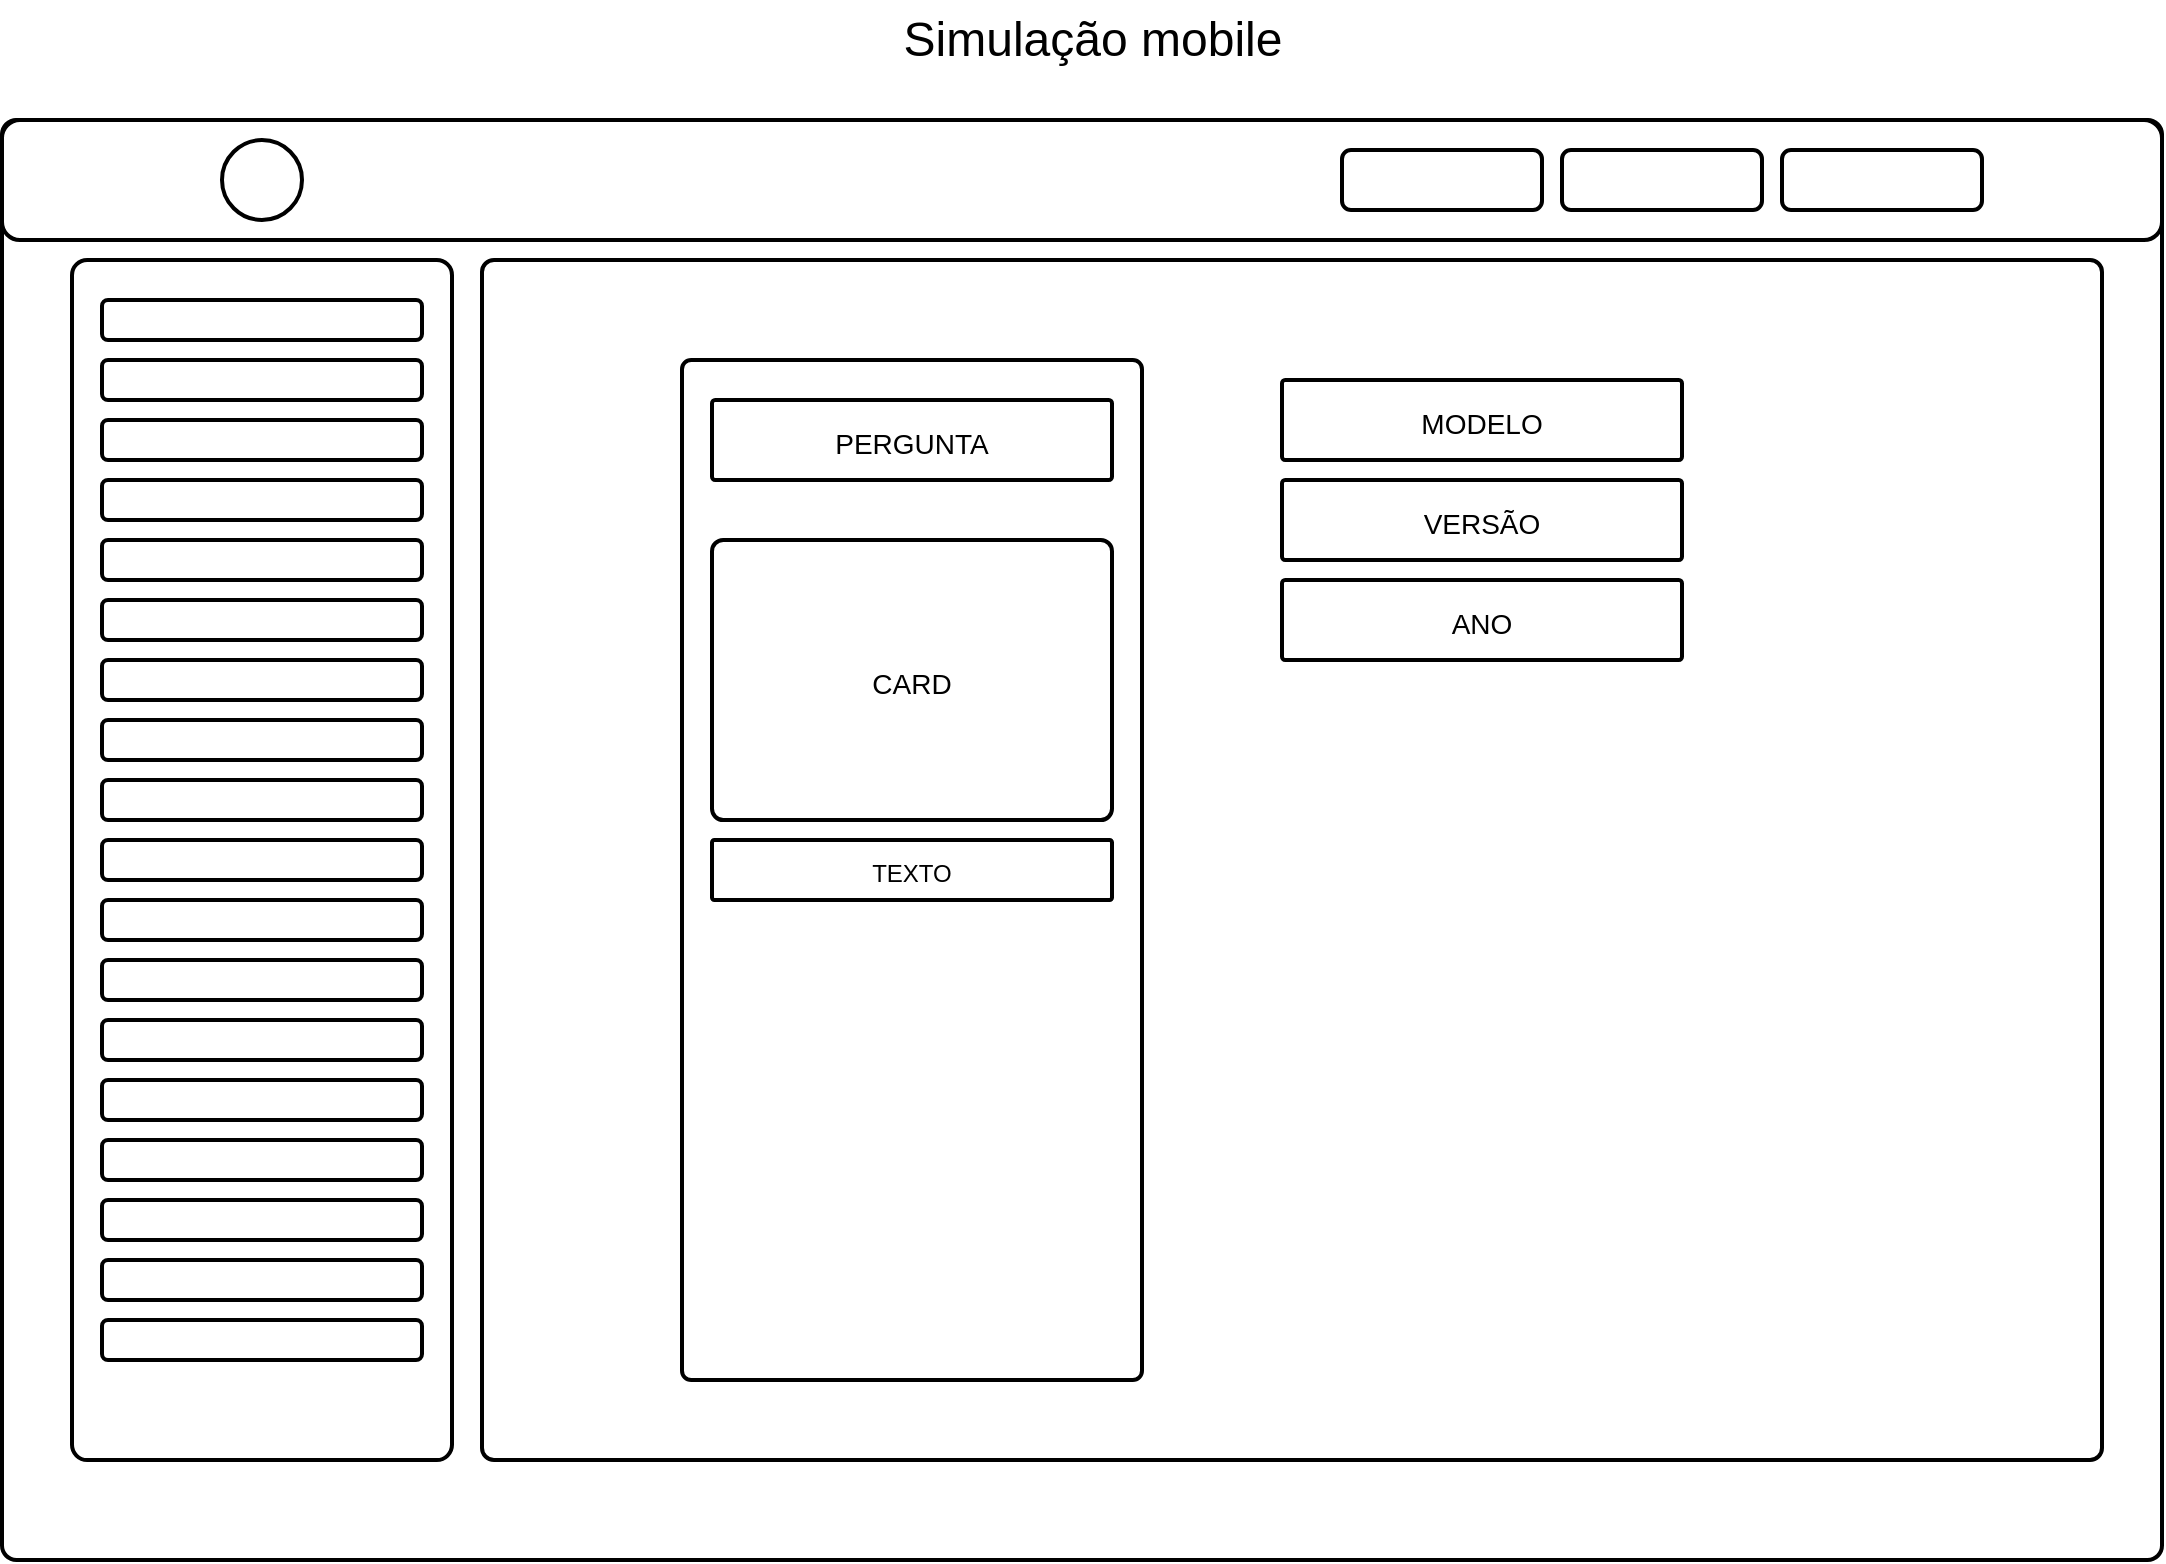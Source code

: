 <mxfile version="20.8.5" type="github" pages="5"><diagram id="_Ntc7J0ZNgEEDFFfwdHe" name="mobile"><mxGraphModel dx="2206" dy="1185" grid="1" gridSize="10" guides="1" tooltips="1" connect="1" arrows="1" fold="1" page="1" pageScale="1" pageWidth="1169" pageHeight="827" math="0" shadow="0"><root><mxCell id="0"/><mxCell id="1" parent="0"/><mxCell id="5eOd9QHryXAVeGFYslRi-4" value="" style="rounded=1;whiteSpace=wrap;html=1;fontSize=24;glass=0;strokeWidth=2;perimeterSpacing=0;gradientColor=none;deletable=0;comic=0;perimeter=rectanglePerimeter;arcSize=1;movable=0;resizable=0;rotatable=0;editable=0;connectable=0;" vertex="1" parent="1"><mxGeometry x="40" y="80" width="1080" height="720" as="geometry"/></mxCell><mxCell id="5eOd9QHryXAVeGFYslRi-2" value="&lt;font style=&quot;font-size: 24px;&quot;&gt;Simulação mobile&lt;/font&gt;" style="text;html=1;align=center;verticalAlign=middle;resizable=0;points=[];autosize=1;strokeColor=none;fillColor=none;" vertex="1" parent="1"><mxGeometry x="480" y="20" width="210" height="40" as="geometry"/></mxCell><mxCell id="5eOd9QHryXAVeGFYslRi-5" value="" style="rounded=1;whiteSpace=wrap;html=1;glass=0;comic=0;sketch=0;strokeWidth=2;fontSize=24;gradientColor=none;movable=0;resizable=0;rotatable=0;deletable=0;editable=0;connectable=0;" vertex="1" parent="1"><mxGeometry x="40" y="80" width="1080" height="60" as="geometry"/></mxCell><mxCell id="5eOd9QHryXAVeGFYslRi-6" value="" style="ellipse;whiteSpace=wrap;html=1;aspect=fixed;rounded=1;glass=0;comic=0;sketch=0;strokeWidth=2;fontSize=24;gradientColor=none;movable=0;resizable=0;rotatable=0;deletable=0;editable=0;connectable=0;" vertex="1" parent="1"><mxGeometry x="150" y="90" width="40" height="40" as="geometry"/></mxCell><mxCell id="5eOd9QHryXAVeGFYslRi-7" value="" style="rounded=1;whiteSpace=wrap;html=1;glass=0;comic=0;sketch=0;strokeWidth=2;fontSize=24;gradientColor=none;movable=0;resizable=0;rotatable=0;deletable=0;editable=0;connectable=0;" vertex="1" parent="1"><mxGeometry x="710" y="95" width="100" height="30" as="geometry"/></mxCell><mxCell id="5eOd9QHryXAVeGFYslRi-8" value="" style="rounded=1;whiteSpace=wrap;html=1;glass=0;comic=0;sketch=0;strokeWidth=2;fontSize=24;gradientColor=none;movable=0;resizable=0;rotatable=0;deletable=0;editable=0;connectable=0;" vertex="1" parent="1"><mxGeometry x="820" y="95" width="100" height="30" as="geometry"/></mxCell><mxCell id="5eOd9QHryXAVeGFYslRi-9" value="" style="rounded=1;whiteSpace=wrap;html=1;glass=0;comic=0;sketch=0;strokeWidth=2;fontSize=24;gradientColor=none;movable=0;resizable=0;rotatable=0;deletable=0;editable=0;connectable=0;" vertex="1" parent="1"><mxGeometry x="930" y="95" width="100" height="30" as="geometry"/></mxCell><mxCell id="5eOd9QHryXAVeGFYslRi-10" value="" style="rounded=1;whiteSpace=wrap;html=1;glass=0;comic=0;sketch=0;strokeWidth=2;fontSize=24;gradientColor=none;arcSize=4;movable=0;resizable=0;rotatable=0;deletable=0;editable=0;connectable=0;" vertex="1" parent="1"><mxGeometry x="75" y="150" width="190" height="600" as="geometry"/></mxCell><mxCell id="5eOd9QHryXAVeGFYslRi-11" value="" style="rounded=1;whiteSpace=wrap;html=1;glass=0;comic=0;sketch=0;strokeWidth=2;fontSize=24;gradientColor=none;fillStyle=auto;fillColor=default;movable=0;resizable=0;rotatable=0;deletable=0;editable=0;connectable=0;" vertex="1" parent="1"><mxGeometry x="90" y="170" width="160" height="20" as="geometry"/></mxCell><mxCell id="5eOd9QHryXAVeGFYslRi-12" value="" style="rounded=1;whiteSpace=wrap;html=1;glass=0;comic=0;sketch=0;strokeWidth=2;fontSize=24;gradientColor=none;fillStyle=auto;fillColor=default;movable=0;resizable=0;rotatable=0;deletable=0;editable=0;connectable=0;" vertex="1" parent="1"><mxGeometry x="90" y="200" width="160" height="20" as="geometry"/></mxCell><mxCell id="5eOd9QHryXAVeGFYslRi-13" value="" style="rounded=1;whiteSpace=wrap;html=1;glass=0;comic=0;sketch=0;strokeWidth=2;fontSize=24;gradientColor=none;fillStyle=auto;fillColor=default;movable=0;resizable=0;rotatable=0;deletable=0;editable=0;connectable=0;" vertex="1" parent="1"><mxGeometry x="90" y="230" width="160" height="20" as="geometry"/></mxCell><mxCell id="5eOd9QHryXAVeGFYslRi-14" value="" style="rounded=1;whiteSpace=wrap;html=1;glass=0;comic=0;sketch=0;strokeWidth=2;fontSize=24;gradientColor=none;fillStyle=auto;fillColor=default;movable=0;resizable=0;rotatable=0;deletable=0;editable=0;connectable=0;" vertex="1" parent="1"><mxGeometry x="90" y="260" width="160" height="20" as="geometry"/></mxCell><mxCell id="5eOd9QHryXAVeGFYslRi-15" value="" style="rounded=1;whiteSpace=wrap;html=1;glass=0;comic=0;sketch=0;strokeWidth=2;fontSize=24;gradientColor=none;fillStyle=auto;fillColor=default;movable=0;resizable=0;rotatable=0;deletable=0;editable=0;connectable=0;" vertex="1" parent="1"><mxGeometry x="90" y="290" width="160" height="20" as="geometry"/></mxCell><mxCell id="5eOd9QHryXAVeGFYslRi-16" value="" style="rounded=1;whiteSpace=wrap;html=1;glass=0;comic=0;sketch=0;strokeWidth=2;fontSize=24;gradientColor=none;fillStyle=auto;fillColor=default;movable=0;resizable=0;rotatable=0;deletable=0;editable=0;connectable=0;" vertex="1" parent="1"><mxGeometry x="90" y="320" width="160" height="20" as="geometry"/></mxCell><mxCell id="5eOd9QHryXAVeGFYslRi-17" value="" style="rounded=1;whiteSpace=wrap;html=1;glass=0;comic=0;sketch=0;strokeWidth=2;fontSize=24;gradientColor=none;fillStyle=auto;fillColor=default;movable=0;resizable=0;rotatable=0;deletable=0;editable=0;connectable=0;" vertex="1" parent="1"><mxGeometry x="90" y="350" width="160" height="20" as="geometry"/></mxCell><mxCell id="5eOd9QHryXAVeGFYslRi-18" value="" style="rounded=1;whiteSpace=wrap;html=1;glass=0;comic=0;sketch=0;strokeWidth=2;fontSize=24;gradientColor=none;fillStyle=auto;fillColor=default;movable=0;resizable=0;rotatable=0;deletable=0;editable=0;connectable=0;" vertex="1" parent="1"><mxGeometry x="90" y="380" width="160" height="20" as="geometry"/></mxCell><mxCell id="5eOd9QHryXAVeGFYslRi-19" value="" style="rounded=1;whiteSpace=wrap;html=1;glass=0;comic=0;sketch=0;strokeWidth=2;fontSize=24;gradientColor=none;fillStyle=auto;fillColor=default;movable=0;resizable=0;rotatable=0;deletable=0;editable=0;connectable=0;" vertex="1" parent="1"><mxGeometry x="90" y="410" width="160" height="20" as="geometry"/></mxCell><mxCell id="5eOd9QHryXAVeGFYslRi-20" value="" style="rounded=1;whiteSpace=wrap;html=1;glass=0;comic=0;sketch=0;strokeWidth=2;fontSize=24;gradientColor=none;fillStyle=auto;fillColor=default;movable=0;resizable=0;rotatable=0;deletable=0;editable=0;connectable=0;" vertex="1" parent="1"><mxGeometry x="90" y="440" width="160" height="20" as="geometry"/></mxCell><mxCell id="5eOd9QHryXAVeGFYslRi-21" value="" style="rounded=1;whiteSpace=wrap;html=1;glass=0;comic=0;sketch=0;strokeWidth=2;fontSize=24;gradientColor=none;fillStyle=auto;fillColor=default;movable=0;resizable=0;rotatable=0;deletable=0;editable=0;connectable=0;" vertex="1" parent="1"><mxGeometry x="90" y="470" width="160" height="20" as="geometry"/></mxCell><mxCell id="5eOd9QHryXAVeGFYslRi-22" value="" style="rounded=1;whiteSpace=wrap;html=1;glass=0;comic=0;sketch=0;strokeWidth=2;fontSize=24;gradientColor=none;fillStyle=auto;fillColor=default;movable=0;resizable=0;rotatable=0;deletable=0;editable=0;connectable=0;" vertex="1" parent="1"><mxGeometry x="90" y="500" width="160" height="20" as="geometry"/></mxCell><mxCell id="5eOd9QHryXAVeGFYslRi-23" value="" style="rounded=1;whiteSpace=wrap;html=1;glass=0;comic=0;sketch=0;fillStyle=auto;strokeColor=default;strokeWidth=2;fontFamily=Helvetica;fontSize=24;fontColor=default;fillColor=default;gradientColor=none;arcSize=1;movable=0;resizable=0;rotatable=0;deletable=0;editable=0;connectable=0;" vertex="1" parent="1"><mxGeometry x="280" y="150" width="810" height="600" as="geometry"/></mxCell><mxCell id="5eOd9QHryXAVeGFYslRi-24" value="" style="rounded=1;whiteSpace=wrap;html=1;glass=0;comic=0;sketch=0;strokeWidth=2;fontSize=24;gradientColor=none;fillStyle=auto;fillColor=default;movable=0;resizable=0;rotatable=0;deletable=0;editable=0;connectable=0;" vertex="1" parent="1"><mxGeometry x="90" y="530" width="160" height="20" as="geometry"/></mxCell><mxCell id="5eOd9QHryXAVeGFYslRi-25" value="" style="rounded=1;whiteSpace=wrap;html=1;glass=0;comic=0;sketch=0;strokeWidth=2;fontSize=24;gradientColor=none;fillStyle=auto;fillColor=default;movable=0;resizable=0;rotatable=0;deletable=0;editable=0;connectable=0;" vertex="1" parent="1"><mxGeometry x="90" y="560" width="160" height="20" as="geometry"/></mxCell><mxCell id="5eOd9QHryXAVeGFYslRi-26" value="" style="rounded=1;whiteSpace=wrap;html=1;glass=0;comic=0;sketch=0;strokeWidth=2;fontSize=24;gradientColor=none;fillStyle=auto;fillColor=default;movable=0;resizable=0;rotatable=0;deletable=0;editable=0;connectable=0;" vertex="1" parent="1"><mxGeometry x="90" y="590" width="160" height="20" as="geometry"/></mxCell><mxCell id="5eOd9QHryXAVeGFYslRi-27" value="" style="rounded=1;whiteSpace=wrap;html=1;glass=0;comic=0;sketch=0;strokeWidth=2;fontSize=24;gradientColor=none;fillStyle=auto;fillColor=default;movable=0;resizable=0;rotatable=0;deletable=0;editable=0;connectable=0;" vertex="1" parent="1"><mxGeometry x="90" y="620" width="160" height="20" as="geometry"/></mxCell><mxCell id="5eOd9QHryXAVeGFYslRi-28" value="" style="rounded=1;whiteSpace=wrap;html=1;glass=0;comic=0;sketch=0;strokeWidth=2;fontSize=24;gradientColor=none;fillStyle=auto;fillColor=default;movable=0;resizable=0;rotatable=0;deletable=0;editable=0;connectable=0;" vertex="1" parent="1"><mxGeometry x="90" y="650" width="160" height="20" as="geometry"/></mxCell><mxCell id="5eOd9QHryXAVeGFYslRi-29" value="" style="rounded=1;whiteSpace=wrap;html=1;glass=0;comic=0;sketch=0;strokeWidth=2;fontSize=24;gradientColor=none;fillStyle=auto;fillColor=default;movable=0;resizable=0;rotatable=0;deletable=0;editable=0;connectable=0;" vertex="1" parent="1"><mxGeometry x="90" y="680" width="160" height="20" as="geometry"/></mxCell><mxCell id="5eOd9QHryXAVeGFYslRi-30" value="" style="rounded=1;whiteSpace=wrap;html=1;glass=0;comic=0;sketch=0;fillStyle=auto;strokeColor=default;strokeWidth=2;fontFamily=Helvetica;fontSize=24;fontColor=default;fillColor=default;gradientColor=none;arcSize=2;" vertex="1" parent="1"><mxGeometry x="380" y="200" width="230" height="510" as="geometry"/></mxCell><mxCell id="5eOd9QHryXAVeGFYslRi-31" value="&lt;p style=&quot;line-height: 70%;&quot;&gt;&lt;font style=&quot;font-size: 14px;&quot;&gt;PERGUNTA&lt;/font&gt;&lt;/p&gt;" style="rounded=1;whiteSpace=wrap;html=1;glass=0;comic=0;sketch=0;fillStyle=auto;strokeColor=default;strokeWidth=2;fontFamily=Helvetica;fontSize=24;fontColor=default;fillColor=default;gradientColor=none;arcSize=4;align=center;" vertex="1" parent="1"><mxGeometry x="395" y="220" width="200" height="40" as="geometry"/></mxCell><mxCell id="5eOd9QHryXAVeGFYslRi-32" value="&lt;p style=&quot;line-height: 70%;&quot;&gt;&lt;font style=&quot;font-size: 14px;&quot;&gt;CARD&lt;/font&gt;&lt;/p&gt;" style="rounded=1;whiteSpace=wrap;html=1;glass=0;comic=0;sketch=0;fillStyle=auto;strokeColor=default;strokeWidth=2;fontFamily=Helvetica;fontSize=24;fontColor=default;fillColor=default;gradientColor=none;arcSize=4;align=center;" vertex="1" parent="1"><mxGeometry x="395" y="290" width="200" height="140" as="geometry"/></mxCell><mxCell id="5eOd9QHryXAVeGFYslRi-33" value="&lt;p style=&quot;line-height: 70%;&quot;&gt;&lt;font style=&quot;font-size: 12px;&quot;&gt;TEXTO&lt;/font&gt;&lt;/p&gt;" style="rounded=1;whiteSpace=wrap;html=1;glass=0;comic=0;sketch=0;fillStyle=auto;strokeColor=default;strokeWidth=2;fontFamily=Helvetica;fontSize=24;fontColor=default;fillColor=default;gradientColor=none;arcSize=4;align=center;" vertex="1" parent="1"><mxGeometry x="395" y="440" width="200" height="30" as="geometry"/></mxCell><mxCell id="5eOd9QHryXAVeGFYslRi-34" value="&lt;p style=&quot;line-height: 70%;&quot;&gt;&lt;font style=&quot;font-size: 14px;&quot;&gt;MODELO&lt;/font&gt;&lt;/p&gt;" style="rounded=1;whiteSpace=wrap;html=1;glass=0;comic=0;sketch=0;fillStyle=auto;strokeColor=default;strokeWidth=2;fontFamily=Helvetica;fontSize=24;fontColor=default;fillColor=default;gradientColor=none;arcSize=4;align=center;" vertex="1" parent="1"><mxGeometry x="680" y="210" width="200" height="40" as="geometry"/></mxCell><mxCell id="5eOd9QHryXAVeGFYslRi-35" value="&lt;p style=&quot;line-height: 70%;&quot;&gt;&lt;font style=&quot;font-size: 14px;&quot;&gt;VERSÃO&lt;/font&gt;&lt;/p&gt;" style="rounded=1;whiteSpace=wrap;html=1;glass=0;comic=0;sketch=0;fillStyle=auto;strokeColor=default;strokeWidth=2;fontFamily=Helvetica;fontSize=24;fontColor=default;fillColor=default;gradientColor=none;arcSize=4;align=center;" vertex="1" parent="1"><mxGeometry x="680" y="260" width="200" height="40" as="geometry"/></mxCell><mxCell id="5eOd9QHryXAVeGFYslRi-36" value="&lt;p style=&quot;line-height: 70%;&quot;&gt;&lt;font style=&quot;font-size: 14px;&quot;&gt;ANO&lt;/font&gt;&lt;/p&gt;" style="rounded=1;whiteSpace=wrap;html=1;glass=0;comic=0;sketch=0;fillStyle=auto;strokeColor=default;strokeWidth=2;fontFamily=Helvetica;fontSize=24;fontColor=default;fillColor=default;gradientColor=none;arcSize=4;align=center;" vertex="1" parent="1"><mxGeometry x="680" y="310" width="200" height="40" as="geometry"/></mxCell></root></mxGraphModel></diagram><diagram name="crud tags" id="syaclAue9IRSKwvKkDzw"><mxGraphModel dx="3187" dy="1711" grid="1" gridSize="10" guides="1" tooltips="1" connect="1" arrows="1" fold="1" page="1" pageScale="1" pageWidth="1169" pageHeight="827" math="0" shadow="0"><root><mxCell id="dBQKH6cAXhps7S82dXiy-0"/><mxCell id="dBQKH6cAXhps7S82dXiy-1" parent="dBQKH6cAXhps7S82dXiy-0"/><mxCell id="dBQKH6cAXhps7S82dXiy-2" value="" style="rounded=1;whiteSpace=wrap;html=1;fontSize=24;glass=0;strokeWidth=2;perimeterSpacing=0;gradientColor=none;deletable=0;comic=0;perimeter=rectanglePerimeter;arcSize=1;movable=0;resizable=0;rotatable=0;editable=0;connectable=0;" vertex="1" parent="dBQKH6cAXhps7S82dXiy-1"><mxGeometry x="40" y="80" width="1080" height="720" as="geometry"/></mxCell><mxCell id="dBQKH6cAXhps7S82dXiy-3" value="&lt;font style=&quot;font-size: 24px;&quot;&gt;CRUD tags pronúncia&lt;/font&gt;" style="text;html=1;align=center;verticalAlign=middle;resizable=0;points=[];autosize=1;strokeColor=none;fillColor=none;" vertex="1" parent="dBQKH6cAXhps7S82dXiy-1"><mxGeometry x="455" y="20" width="260" height="40" as="geometry"/></mxCell><mxCell id="dBQKH6cAXhps7S82dXiy-4" value="" style="rounded=1;whiteSpace=wrap;html=1;glass=0;comic=0;sketch=0;strokeWidth=2;fontSize=24;gradientColor=none;movable=0;resizable=0;rotatable=0;deletable=0;editable=0;connectable=0;" vertex="1" parent="dBQKH6cAXhps7S82dXiy-1"><mxGeometry x="40" y="80" width="1080" height="60" as="geometry"/></mxCell><mxCell id="dBQKH6cAXhps7S82dXiy-5" value="" style="ellipse;whiteSpace=wrap;html=1;aspect=fixed;rounded=1;glass=0;comic=0;sketch=0;strokeWidth=2;fontSize=24;gradientColor=none;movable=0;resizable=0;rotatable=0;deletable=0;editable=0;connectable=0;" vertex="1" parent="dBQKH6cAXhps7S82dXiy-1"><mxGeometry x="150" y="90" width="40" height="40" as="geometry"/></mxCell><mxCell id="dBQKH6cAXhps7S82dXiy-6" value="" style="rounded=1;whiteSpace=wrap;html=1;glass=0;comic=0;sketch=0;strokeWidth=2;fontSize=24;gradientColor=none;movable=0;resizable=0;rotatable=0;deletable=0;editable=0;connectable=0;" vertex="1" parent="dBQKH6cAXhps7S82dXiy-1"><mxGeometry x="710" y="95" width="100" height="30" as="geometry"/></mxCell><mxCell id="dBQKH6cAXhps7S82dXiy-7" value="" style="rounded=1;whiteSpace=wrap;html=1;glass=0;comic=0;sketch=0;strokeWidth=2;fontSize=24;gradientColor=none;movable=0;resizable=0;rotatable=0;deletable=0;editable=0;connectable=0;" vertex="1" parent="dBQKH6cAXhps7S82dXiy-1"><mxGeometry x="820" y="95" width="100" height="30" as="geometry"/></mxCell><mxCell id="dBQKH6cAXhps7S82dXiy-8" value="" style="rounded=1;whiteSpace=wrap;html=1;glass=0;comic=0;sketch=0;strokeWidth=2;fontSize=24;gradientColor=none;movable=0;resizable=0;rotatable=0;deletable=0;editable=0;connectable=0;" vertex="1" parent="dBQKH6cAXhps7S82dXiy-1"><mxGeometry x="930" y="95" width="100" height="30" as="geometry"/></mxCell><mxCell id="dBQKH6cAXhps7S82dXiy-9" value="" style="rounded=1;whiteSpace=wrap;html=1;glass=0;comic=0;sketch=0;strokeWidth=2;fontSize=24;gradientColor=none;arcSize=4;movable=0;resizable=0;rotatable=0;deletable=0;editable=0;connectable=0;" vertex="1" parent="dBQKH6cAXhps7S82dXiy-1"><mxGeometry x="75" y="150" width="190" height="600" as="geometry"/></mxCell><mxCell id="dBQKH6cAXhps7S82dXiy-10" value="" style="rounded=1;whiteSpace=wrap;html=1;glass=0;comic=0;sketch=0;strokeWidth=2;fontSize=24;gradientColor=none;fillStyle=auto;fillColor=default;movable=0;resizable=0;rotatable=0;deletable=0;editable=0;connectable=0;" vertex="1" parent="dBQKH6cAXhps7S82dXiy-1"><mxGeometry x="90" y="170" width="160" height="20" as="geometry"/></mxCell><mxCell id="dBQKH6cAXhps7S82dXiy-11" value="" style="rounded=1;whiteSpace=wrap;html=1;glass=0;comic=0;sketch=0;strokeWidth=2;fontSize=24;gradientColor=none;fillStyle=auto;fillColor=default;movable=0;resizable=0;rotatable=0;deletable=0;editable=0;connectable=0;" vertex="1" parent="dBQKH6cAXhps7S82dXiy-1"><mxGeometry x="90" y="200" width="160" height="20" as="geometry"/></mxCell><mxCell id="dBQKH6cAXhps7S82dXiy-12" value="" style="rounded=1;whiteSpace=wrap;html=1;glass=0;comic=0;sketch=0;strokeWidth=2;fontSize=24;gradientColor=none;fillStyle=auto;fillColor=default;movable=0;resizable=0;rotatable=0;deletable=0;editable=0;connectable=0;" vertex="1" parent="dBQKH6cAXhps7S82dXiy-1"><mxGeometry x="90" y="230" width="160" height="20" as="geometry"/></mxCell><mxCell id="dBQKH6cAXhps7S82dXiy-13" value="" style="rounded=1;whiteSpace=wrap;html=1;glass=0;comic=0;sketch=0;strokeWidth=2;fontSize=24;gradientColor=none;fillStyle=auto;fillColor=default;movable=0;resizable=0;rotatable=0;deletable=0;editable=0;connectable=0;" vertex="1" parent="dBQKH6cAXhps7S82dXiy-1"><mxGeometry x="90" y="260" width="160" height="20" as="geometry"/></mxCell><mxCell id="dBQKH6cAXhps7S82dXiy-14" value="" style="rounded=1;whiteSpace=wrap;html=1;glass=0;comic=0;sketch=0;strokeWidth=2;fontSize=24;gradientColor=none;fillStyle=auto;fillColor=default;movable=0;resizable=0;rotatable=0;deletable=0;editable=0;connectable=0;" vertex="1" parent="dBQKH6cAXhps7S82dXiy-1"><mxGeometry x="90" y="290" width="160" height="20" as="geometry"/></mxCell><mxCell id="dBQKH6cAXhps7S82dXiy-15" value="" style="rounded=1;whiteSpace=wrap;html=1;glass=0;comic=0;sketch=0;strokeWidth=2;fontSize=24;gradientColor=none;fillStyle=auto;fillColor=default;movable=0;resizable=0;rotatable=0;deletable=0;editable=0;connectable=0;" vertex="1" parent="dBQKH6cAXhps7S82dXiy-1"><mxGeometry x="90" y="320" width="160" height="20" as="geometry"/></mxCell><mxCell id="dBQKH6cAXhps7S82dXiy-16" value="" style="rounded=1;whiteSpace=wrap;html=1;glass=0;comic=0;sketch=0;strokeWidth=2;fontSize=24;gradientColor=none;fillStyle=auto;fillColor=default;movable=0;resizable=0;rotatable=0;deletable=0;editable=0;connectable=0;" vertex="1" parent="dBQKH6cAXhps7S82dXiy-1"><mxGeometry x="90" y="350" width="160" height="20" as="geometry"/></mxCell><mxCell id="dBQKH6cAXhps7S82dXiy-17" value="" style="rounded=1;whiteSpace=wrap;html=1;glass=0;comic=0;sketch=0;strokeWidth=2;fontSize=24;gradientColor=none;fillStyle=auto;fillColor=default;movable=0;resizable=0;rotatable=0;deletable=0;editable=0;connectable=0;" vertex="1" parent="dBQKH6cAXhps7S82dXiy-1"><mxGeometry x="90" y="380" width="160" height="20" as="geometry"/></mxCell><mxCell id="dBQKH6cAXhps7S82dXiy-18" value="" style="rounded=1;whiteSpace=wrap;html=1;glass=0;comic=0;sketch=0;strokeWidth=2;fontSize=24;gradientColor=none;fillStyle=auto;fillColor=default;movable=0;resizable=0;rotatable=0;deletable=0;editable=0;connectable=0;" vertex="1" parent="dBQKH6cAXhps7S82dXiy-1"><mxGeometry x="90" y="410" width="160" height="20" as="geometry"/></mxCell><mxCell id="dBQKH6cAXhps7S82dXiy-19" value="" style="rounded=1;whiteSpace=wrap;html=1;glass=0;comic=0;sketch=0;strokeWidth=2;fontSize=24;gradientColor=none;fillStyle=auto;fillColor=default;movable=0;resizable=0;rotatable=0;deletable=0;editable=0;connectable=0;" vertex="1" parent="dBQKH6cAXhps7S82dXiy-1"><mxGeometry x="90" y="440" width="160" height="20" as="geometry"/></mxCell><mxCell id="dBQKH6cAXhps7S82dXiy-20" value="" style="rounded=1;whiteSpace=wrap;html=1;glass=0;comic=0;sketch=0;strokeWidth=2;fontSize=24;gradientColor=none;fillStyle=auto;fillColor=default;movable=0;resizable=0;rotatable=0;deletable=0;editable=0;connectable=0;" vertex="1" parent="dBQKH6cAXhps7S82dXiy-1"><mxGeometry x="90" y="470" width="160" height="20" as="geometry"/></mxCell><mxCell id="dBQKH6cAXhps7S82dXiy-21" value="" style="rounded=1;whiteSpace=wrap;html=1;glass=0;comic=0;sketch=0;strokeWidth=2;fontSize=24;gradientColor=none;fillStyle=auto;fillColor=default;movable=0;resizable=0;rotatable=0;deletable=0;editable=0;connectable=0;" vertex="1" parent="dBQKH6cAXhps7S82dXiy-1"><mxGeometry x="90" y="500" width="160" height="20" as="geometry"/></mxCell><mxCell id="dBQKH6cAXhps7S82dXiy-22" value="" style="rounded=1;whiteSpace=wrap;html=1;glass=0;comic=0;sketch=0;fillStyle=auto;strokeColor=default;strokeWidth=2;fontFamily=Helvetica;fontSize=24;fontColor=default;fillColor=default;gradientColor=none;arcSize=1;movable=0;resizable=0;rotatable=0;deletable=0;editable=0;connectable=0;" vertex="1" parent="dBQKH6cAXhps7S82dXiy-1"><mxGeometry x="280" y="150" width="810" height="600" as="geometry"/></mxCell><mxCell id="dBQKH6cAXhps7S82dXiy-23" value="" style="rounded=1;whiteSpace=wrap;html=1;glass=0;comic=0;sketch=0;strokeWidth=2;fontSize=24;gradientColor=none;fillStyle=auto;fillColor=default;movable=0;resizable=0;rotatable=0;deletable=0;editable=0;connectable=0;" vertex="1" parent="dBQKH6cAXhps7S82dXiy-1"><mxGeometry x="90" y="530" width="160" height="20" as="geometry"/></mxCell><mxCell id="dBQKH6cAXhps7S82dXiy-24" value="" style="rounded=1;whiteSpace=wrap;html=1;glass=0;comic=0;sketch=0;strokeWidth=2;fontSize=24;gradientColor=none;fillStyle=auto;fillColor=default;movable=0;resizable=0;rotatable=0;deletable=0;editable=0;connectable=0;" vertex="1" parent="dBQKH6cAXhps7S82dXiy-1"><mxGeometry x="90" y="560" width="160" height="20" as="geometry"/></mxCell><mxCell id="dBQKH6cAXhps7S82dXiy-25" value="" style="rounded=1;whiteSpace=wrap;html=1;glass=0;comic=0;sketch=0;strokeWidth=2;fontSize=24;gradientColor=none;fillStyle=auto;fillColor=default;movable=0;resizable=0;rotatable=0;deletable=0;editable=0;connectable=0;" vertex="1" parent="dBQKH6cAXhps7S82dXiy-1"><mxGeometry x="90" y="590" width="160" height="20" as="geometry"/></mxCell><mxCell id="dBQKH6cAXhps7S82dXiy-26" value="" style="rounded=1;whiteSpace=wrap;html=1;glass=0;comic=0;sketch=0;strokeWidth=2;fontSize=24;gradientColor=none;fillStyle=auto;fillColor=default;movable=0;resizable=0;rotatable=0;deletable=0;editable=0;connectable=0;" vertex="1" parent="dBQKH6cAXhps7S82dXiy-1"><mxGeometry x="90" y="620" width="160" height="20" as="geometry"/></mxCell><mxCell id="dBQKH6cAXhps7S82dXiy-27" value="" style="rounded=1;whiteSpace=wrap;html=1;glass=0;comic=0;sketch=0;strokeWidth=2;fontSize=24;gradientColor=none;fillStyle=auto;fillColor=default;movable=0;resizable=0;rotatable=0;deletable=0;editable=0;connectable=0;" vertex="1" parent="dBQKH6cAXhps7S82dXiy-1"><mxGeometry x="90" y="650" width="160" height="20" as="geometry"/></mxCell><mxCell id="dBQKH6cAXhps7S82dXiy-28" value="" style="rounded=1;whiteSpace=wrap;html=1;glass=0;comic=0;sketch=0;strokeWidth=2;fontSize=24;gradientColor=none;fillStyle=auto;fillColor=default;movable=0;resizable=0;rotatable=0;deletable=0;editable=0;connectable=0;" vertex="1" parent="dBQKH6cAXhps7S82dXiy-1"><mxGeometry x="90" y="680" width="160" height="20" as="geometry"/></mxCell><mxCell id="kkbYqvIum7uniBOfUrlt-1" value="texto" style="rounded=1;whiteSpace=wrap;html=1;glass=0;comic=0;sketch=0;fillStyle=auto;strokeColor=default;strokeWidth=2;fontFamily=Helvetica;fontSize=12;fontColor=default;fillColor=default;gradientColor=none;arcSize=5;" vertex="1" parent="dBQKH6cAXhps7S82dXiy-1"><mxGeometry x="310" y="210" width="160" height="30" as="geometry"/></mxCell><mxCell id="kkbYqvIum7uniBOfUrlt-2" value="&amp;lt;tag pronuncia=texto&amp;gt;TEXTO&amp;lt;/tag&amp;gt;" style="rounded=1;whiteSpace=wrap;html=1;glass=0;comic=0;sketch=0;fillStyle=auto;strokeColor=default;strokeWidth=2;fontFamily=Helvetica;fontSize=12;fontColor=default;fillColor=default;gradientColor=none;arcSize=5;" vertex="1" parent="dBQKH6cAXhps7S82dXiy-1"><mxGeometry x="490" y="210" width="330" height="30" as="geometry"/></mxCell><mxCell id="kkbYqvIum7uniBOfUrlt-3" value="&lt;font style=&quot;font-size: 14px;&quot;&gt;INSERIR&lt;/font&gt;" style="rounded=1;whiteSpace=wrap;html=1;glass=0;comic=0;sketch=0;fillStyle=auto;strokeColor=default;strokeWidth=2;fontFamily=Helvetica;fontSize=12;fontColor=default;fillColor=default;gradientColor=none;arcSize=5;" vertex="1" parent="dBQKH6cAXhps7S82dXiy-1"><mxGeometry x="890" y="210" width="160" height="30" as="geometry"/></mxCell><mxCell id="kkbYqvIum7uniBOfUrlt-4" value="" style="rounded=0;whiteSpace=wrap;html=1;glass=0;comic=0;sketch=0;fillStyle=auto;strokeColor=default;strokeWidth=2;fontFamily=Helvetica;fontSize=14;fontColor=default;fillColor=default;gradientColor=none;movable=0;resizable=0;rotatable=0;deletable=0;editable=0;connectable=0;" vertex="1" parent="dBQKH6cAXhps7S82dXiy-1"><mxGeometry x="310" y="290" width="740" height="420" as="geometry"/></mxCell><mxCell id="kkbYqvIum7uniBOfUrlt-7" value="texto" style="rounded=1;whiteSpace=wrap;html=1;glass=0;comic=0;sketch=0;fillStyle=auto;strokeColor=default;strokeWidth=2;fontFamily=Helvetica;fontSize=12;fontColor=default;fillColor=default;gradientColor=none;arcSize=5;" vertex="1" parent="dBQKH6cAXhps7S82dXiy-1"><mxGeometry x="320" y="310" width="160" height="30" as="geometry"/></mxCell><mxCell id="kkbYqvIum7uniBOfUrlt-8" value="&amp;lt;tag pronuncia=texto&amp;gt;TEXTO&amp;lt;/tag&amp;gt;" style="rounded=1;whiteSpace=wrap;html=1;glass=0;comic=0;sketch=0;fillStyle=auto;strokeColor=default;strokeWidth=2;fontFamily=Helvetica;fontSize=12;fontColor=default;fillColor=default;gradientColor=none;arcSize=5;" vertex="1" parent="dBQKH6cAXhps7S82dXiy-1"><mxGeometry x="500" y="310" width="420" height="30" as="geometry"/></mxCell><mxCell id="kkbYqvIum7uniBOfUrlt-9" value="" style="rounded=1;whiteSpace=wrap;html=1;glass=0;comic=0;sketch=0;fillStyle=auto;strokeColor=default;strokeWidth=2;fontFamily=Helvetica;fontSize=12;fontColor=default;fillColor=default;gradientColor=none;arcSize=5;" vertex="1" parent="dBQKH6cAXhps7S82dXiy-1"><mxGeometry x="940" y="310" width="30" height="30" as="geometry"/></mxCell><mxCell id="kkbYqvIum7uniBOfUrlt-10" value="" style="rounded=1;whiteSpace=wrap;html=1;glass=0;comic=0;sketch=0;fillStyle=auto;strokeColor=default;strokeWidth=2;fontFamily=Helvetica;fontSize=12;fontColor=default;fillColor=default;gradientColor=none;arcSize=5;" vertex="1" parent="dBQKH6cAXhps7S82dXiy-1"><mxGeometry x="990" y="310" width="30" height="30" as="geometry"/></mxCell><mxCell id="nkOk2XHkXs_F5yrbi-tH-0" value="" style="shape=image;html=1;verticalAlign=top;verticalLabelPosition=bottom;labelBackgroundColor=#ffffff;imageAspect=0;aspect=fixed;image=https://cdn4.iconfinder.com/data/icons/ionicons/512/icon-ios7-trash-outline-128.png;rounded=1;glass=0;comic=0;sketch=0;fillStyle=auto;strokeColor=default;strokeWidth=2;fontFamily=Helvetica;fontSize=14;fontColor=default;fillColor=default;gradientColor=none;" vertex="1" parent="dBQKH6cAXhps7S82dXiy-1"><mxGeometry x="991" y="311" width="28" height="28" as="geometry"/></mxCell><mxCell id="nkOk2XHkXs_F5yrbi-tH-1" value="" style="dashed=0;aspect=fixed;verticalLabelPosition=bottom;verticalAlign=top;align=center;shape=mxgraph.gmdl.edit;strokeColor=none;fillColor=#737373;shadow=0;sketch=0;rounded=1;glass=0;comic=0;fillStyle=auto;strokeWidth=2;fontFamily=Helvetica;fontSize=14;fontColor=default;html=1;" vertex="1" parent="dBQKH6cAXhps7S82dXiy-1"><mxGeometry x="944" y="314" width="22" height="22" as="geometry"/></mxCell><mxCell id="nkOk2XHkXs_F5yrbi-tH-2" value="texto" style="rounded=1;whiteSpace=wrap;html=1;glass=0;comic=0;sketch=0;fillStyle=auto;strokeColor=default;strokeWidth=2;fontFamily=Helvetica;fontSize=12;fontColor=default;fillColor=default;gradientColor=none;arcSize=5;" vertex="1" parent="dBQKH6cAXhps7S82dXiy-1"><mxGeometry x="320" y="350" width="160" height="30" as="geometry"/></mxCell><mxCell id="nkOk2XHkXs_F5yrbi-tH-3" value="&amp;lt;tag pronuncia=texto&amp;gt;TEXTO&amp;lt;/tag&amp;gt;" style="rounded=1;whiteSpace=wrap;html=1;glass=0;comic=0;sketch=0;fillStyle=auto;strokeColor=default;strokeWidth=2;fontFamily=Helvetica;fontSize=12;fontColor=default;fillColor=default;gradientColor=none;arcSize=5;" vertex="1" parent="dBQKH6cAXhps7S82dXiy-1"><mxGeometry x="500" y="350" width="420" height="30" as="geometry"/></mxCell><mxCell id="nkOk2XHkXs_F5yrbi-tH-4" value="" style="rounded=1;whiteSpace=wrap;html=1;glass=0;comic=0;sketch=0;fillStyle=auto;strokeColor=default;strokeWidth=2;fontFamily=Helvetica;fontSize=12;fontColor=default;fillColor=default;gradientColor=none;arcSize=5;" vertex="1" parent="dBQKH6cAXhps7S82dXiy-1"><mxGeometry x="940" y="350" width="30" height="30" as="geometry"/></mxCell><mxCell id="nkOk2XHkXs_F5yrbi-tH-5" value="" style="rounded=1;whiteSpace=wrap;html=1;glass=0;comic=0;sketch=0;fillStyle=auto;strokeColor=default;strokeWidth=2;fontFamily=Helvetica;fontSize=12;fontColor=default;fillColor=default;gradientColor=none;arcSize=5;" vertex="1" parent="dBQKH6cAXhps7S82dXiy-1"><mxGeometry x="990" y="350" width="30" height="30" as="geometry"/></mxCell><mxCell id="nkOk2XHkXs_F5yrbi-tH-6" value="" style="shape=image;html=1;verticalAlign=top;verticalLabelPosition=bottom;labelBackgroundColor=#ffffff;imageAspect=0;aspect=fixed;image=https://cdn4.iconfinder.com/data/icons/ionicons/512/icon-ios7-trash-outline-128.png;rounded=1;glass=0;comic=0;sketch=0;fillStyle=auto;strokeColor=default;strokeWidth=2;fontFamily=Helvetica;fontSize=14;fontColor=default;fillColor=default;gradientColor=none;" vertex="1" parent="dBQKH6cAXhps7S82dXiy-1"><mxGeometry x="991" y="351" width="28" height="28" as="geometry"/></mxCell><mxCell id="nkOk2XHkXs_F5yrbi-tH-7" value="" style="dashed=0;aspect=fixed;verticalLabelPosition=bottom;verticalAlign=top;align=center;shape=mxgraph.gmdl.edit;strokeColor=none;fillColor=#737373;shadow=0;sketch=0;rounded=1;glass=0;comic=0;fillStyle=auto;strokeWidth=2;fontFamily=Helvetica;fontSize=14;fontColor=default;html=1;" vertex="1" parent="dBQKH6cAXhps7S82dXiy-1"><mxGeometry x="944" y="354" width="22" height="22" as="geometry"/></mxCell><mxCell id="nkOk2XHkXs_F5yrbi-tH-8" value="texto" style="rounded=1;whiteSpace=wrap;html=1;glass=0;comic=0;sketch=0;fillStyle=auto;strokeColor=default;strokeWidth=2;fontFamily=Helvetica;fontSize=12;fontColor=default;fillColor=default;gradientColor=none;arcSize=5;" vertex="1" parent="dBQKH6cAXhps7S82dXiy-1"><mxGeometry x="320" y="390" width="160" height="30" as="geometry"/></mxCell><mxCell id="nkOk2XHkXs_F5yrbi-tH-9" value="&amp;lt;tag pronuncia=texto&amp;gt;TEXTO&amp;lt;/tag&amp;gt;" style="rounded=1;whiteSpace=wrap;html=1;glass=0;comic=0;sketch=0;fillStyle=auto;strokeColor=default;strokeWidth=2;fontFamily=Helvetica;fontSize=12;fontColor=default;fillColor=default;gradientColor=none;arcSize=5;" vertex="1" parent="dBQKH6cAXhps7S82dXiy-1"><mxGeometry x="500" y="390" width="420" height="30" as="geometry"/></mxCell><mxCell id="nkOk2XHkXs_F5yrbi-tH-10" value="" style="rounded=1;whiteSpace=wrap;html=1;glass=0;comic=0;sketch=0;fillStyle=auto;strokeColor=default;strokeWidth=2;fontFamily=Helvetica;fontSize=12;fontColor=default;fillColor=default;gradientColor=none;arcSize=5;" vertex="1" parent="dBQKH6cAXhps7S82dXiy-1"><mxGeometry x="940" y="390" width="30" height="30" as="geometry"/></mxCell><mxCell id="nkOk2XHkXs_F5yrbi-tH-11" value="" style="rounded=1;whiteSpace=wrap;html=1;glass=0;comic=0;sketch=0;fillStyle=auto;strokeColor=default;strokeWidth=2;fontFamily=Helvetica;fontSize=12;fontColor=default;fillColor=default;gradientColor=none;arcSize=5;" vertex="1" parent="dBQKH6cAXhps7S82dXiy-1"><mxGeometry x="990" y="390" width="30" height="30" as="geometry"/></mxCell><mxCell id="nkOk2XHkXs_F5yrbi-tH-12" value="" style="shape=image;html=1;verticalAlign=top;verticalLabelPosition=bottom;labelBackgroundColor=#ffffff;imageAspect=0;aspect=fixed;image=https://cdn4.iconfinder.com/data/icons/ionicons/512/icon-ios7-trash-outline-128.png;rounded=1;glass=0;comic=0;sketch=0;fillStyle=auto;strokeColor=default;strokeWidth=2;fontFamily=Helvetica;fontSize=14;fontColor=default;fillColor=default;gradientColor=none;" vertex="1" parent="dBQKH6cAXhps7S82dXiy-1"><mxGeometry x="991" y="391" width="28" height="28" as="geometry"/></mxCell><mxCell id="nkOk2XHkXs_F5yrbi-tH-13" value="" style="dashed=0;aspect=fixed;verticalLabelPosition=bottom;verticalAlign=top;align=center;shape=mxgraph.gmdl.edit;strokeColor=none;fillColor=#737373;shadow=0;sketch=0;rounded=1;glass=0;comic=0;fillStyle=auto;strokeWidth=2;fontFamily=Helvetica;fontSize=14;fontColor=default;html=1;" vertex="1" parent="dBQKH6cAXhps7S82dXiy-1"><mxGeometry x="944" y="394" width="22" height="22" as="geometry"/></mxCell><mxCell id="nkOk2XHkXs_F5yrbi-tH-14" value="texto" style="rounded=1;whiteSpace=wrap;html=1;glass=0;comic=0;sketch=0;fillStyle=auto;strokeColor=default;strokeWidth=2;fontFamily=Helvetica;fontSize=12;fontColor=default;fillColor=default;gradientColor=none;arcSize=5;" vertex="1" parent="dBQKH6cAXhps7S82dXiy-1"><mxGeometry x="320" y="430" width="160" height="30" as="geometry"/></mxCell><mxCell id="nkOk2XHkXs_F5yrbi-tH-15" value="&amp;lt;tag pronuncia=texto&amp;gt;TEXTO&amp;lt;/tag&amp;gt;" style="rounded=1;whiteSpace=wrap;html=1;glass=0;comic=0;sketch=0;fillStyle=auto;strokeColor=default;strokeWidth=2;fontFamily=Helvetica;fontSize=12;fontColor=default;fillColor=default;gradientColor=none;arcSize=5;" vertex="1" parent="dBQKH6cAXhps7S82dXiy-1"><mxGeometry x="500" y="430" width="420" height="30" as="geometry"/></mxCell><mxCell id="nkOk2XHkXs_F5yrbi-tH-16" value="" style="rounded=1;whiteSpace=wrap;html=1;glass=0;comic=0;sketch=0;fillStyle=auto;strokeColor=default;strokeWidth=2;fontFamily=Helvetica;fontSize=12;fontColor=default;fillColor=default;gradientColor=none;arcSize=5;" vertex="1" parent="dBQKH6cAXhps7S82dXiy-1"><mxGeometry x="940" y="430" width="30" height="30" as="geometry"/></mxCell><mxCell id="nkOk2XHkXs_F5yrbi-tH-17" value="" style="rounded=1;whiteSpace=wrap;html=1;glass=0;comic=0;sketch=0;fillStyle=auto;strokeColor=default;strokeWidth=2;fontFamily=Helvetica;fontSize=12;fontColor=default;fillColor=default;gradientColor=none;arcSize=5;" vertex="1" parent="dBQKH6cAXhps7S82dXiy-1"><mxGeometry x="990" y="430" width="30" height="30" as="geometry"/></mxCell><mxCell id="nkOk2XHkXs_F5yrbi-tH-18" value="" style="shape=image;html=1;verticalAlign=top;verticalLabelPosition=bottom;labelBackgroundColor=#ffffff;imageAspect=0;aspect=fixed;image=https://cdn4.iconfinder.com/data/icons/ionicons/512/icon-ios7-trash-outline-128.png;rounded=1;glass=0;comic=0;sketch=0;fillStyle=auto;strokeColor=default;strokeWidth=2;fontFamily=Helvetica;fontSize=14;fontColor=default;fillColor=default;gradientColor=none;" vertex="1" parent="dBQKH6cAXhps7S82dXiy-1"><mxGeometry x="991" y="431" width="28" height="28" as="geometry"/></mxCell><mxCell id="nkOk2XHkXs_F5yrbi-tH-19" value="" style="dashed=0;aspect=fixed;verticalLabelPosition=bottom;verticalAlign=top;align=center;shape=mxgraph.gmdl.edit;strokeColor=none;fillColor=#737373;shadow=0;sketch=0;rounded=1;glass=0;comic=0;fillStyle=auto;strokeWidth=2;fontFamily=Helvetica;fontSize=14;fontColor=default;html=1;" vertex="1" parent="dBQKH6cAXhps7S82dXiy-1"><mxGeometry x="944" y="434" width="22" height="22" as="geometry"/></mxCell></root></mxGraphModel></diagram><diagram name="env config" id="xJLAHYxf2TEQQupSehl_"><mxGraphModel dx="1687" dy="906" grid="1" gridSize="10" guides="1" tooltips="1" connect="1" arrows="1" fold="1" page="1" pageScale="1" pageWidth="1169" pageHeight="827" math="0" shadow="0"><root><mxCell id="UC-xoD0DoAQeKr24ODha-0"/><mxCell id="UC-xoD0DoAQeKr24ODha-1" parent="UC-xoD0DoAQeKr24ODha-0"/><mxCell id="UC-xoD0DoAQeKr24ODha-2" value="" style="rounded=1;whiteSpace=wrap;html=1;fontSize=24;glass=0;strokeWidth=2;perimeterSpacing=0;gradientColor=none;deletable=0;comic=0;perimeter=rectanglePerimeter;arcSize=1;movable=0;resizable=0;rotatable=0;editable=0;connectable=0;" vertex="1" parent="UC-xoD0DoAQeKr24ODha-1"><mxGeometry x="40" y="80" width="1080" height="720" as="geometry"/></mxCell><mxCell id="UC-xoD0DoAQeKr24ODha-3" value="&lt;span style=&quot;font-size: 24px;&quot;&gt;Configurar ambientes&lt;br&gt;&lt;/span&gt;" style="text;html=1;align=center;verticalAlign=middle;resizable=0;points=[];autosize=1;strokeColor=none;fillColor=none;" vertex="1" parent="UC-xoD0DoAQeKr24ODha-1"><mxGeometry x="460" y="20" width="250" height="40" as="geometry"/></mxCell><mxCell id="UC-xoD0DoAQeKr24ODha-4" value="" style="rounded=1;whiteSpace=wrap;html=1;glass=0;comic=0;sketch=0;strokeWidth=2;fontSize=24;gradientColor=none;movable=0;resizable=0;rotatable=0;deletable=0;editable=0;connectable=0;" vertex="1" parent="UC-xoD0DoAQeKr24ODha-1"><mxGeometry x="40" y="80" width="1080" height="60" as="geometry"/></mxCell><mxCell id="UC-xoD0DoAQeKr24ODha-5" value="" style="ellipse;whiteSpace=wrap;html=1;aspect=fixed;rounded=1;glass=0;comic=0;sketch=0;strokeWidth=2;fontSize=24;gradientColor=none;movable=0;resizable=0;rotatable=0;deletable=0;editable=0;connectable=0;" vertex="1" parent="UC-xoD0DoAQeKr24ODha-1"><mxGeometry x="150" y="90" width="40" height="40" as="geometry"/></mxCell><mxCell id="UC-xoD0DoAQeKr24ODha-6" value="" style="rounded=1;whiteSpace=wrap;html=1;glass=0;comic=0;sketch=0;strokeWidth=2;fontSize=24;gradientColor=none;movable=0;resizable=0;rotatable=0;deletable=0;editable=0;connectable=0;" vertex="1" parent="UC-xoD0DoAQeKr24ODha-1"><mxGeometry x="710" y="95" width="100" height="30" as="geometry"/></mxCell><mxCell id="UC-xoD0DoAQeKr24ODha-7" value="" style="rounded=1;whiteSpace=wrap;html=1;glass=0;comic=0;sketch=0;strokeWidth=2;fontSize=24;gradientColor=none;movable=0;resizable=0;rotatable=0;deletable=0;editable=0;connectable=0;" vertex="1" parent="UC-xoD0DoAQeKr24ODha-1"><mxGeometry x="820" y="95" width="100" height="30" as="geometry"/></mxCell><mxCell id="UC-xoD0DoAQeKr24ODha-8" value="" style="rounded=1;whiteSpace=wrap;html=1;glass=0;comic=0;sketch=0;strokeWidth=2;fontSize=24;gradientColor=none;movable=0;resizable=0;rotatable=0;deletable=0;editable=0;connectable=0;" vertex="1" parent="UC-xoD0DoAQeKr24ODha-1"><mxGeometry x="930" y="95" width="100" height="30" as="geometry"/></mxCell><mxCell id="UC-xoD0DoAQeKr24ODha-9" value="" style="rounded=1;whiteSpace=wrap;html=1;glass=0;comic=0;sketch=0;strokeWidth=2;fontSize=24;gradientColor=none;arcSize=4;movable=0;resizable=0;rotatable=0;deletable=0;editable=0;connectable=0;" vertex="1" parent="UC-xoD0DoAQeKr24ODha-1"><mxGeometry x="75" y="150" width="190" height="600" as="geometry"/></mxCell><mxCell id="UC-xoD0DoAQeKr24ODha-10" value="" style="rounded=1;whiteSpace=wrap;html=1;glass=0;comic=0;sketch=0;strokeWidth=2;fontSize=24;gradientColor=none;fillStyle=auto;fillColor=default;movable=0;resizable=0;rotatable=0;deletable=0;editable=0;connectable=0;" vertex="1" parent="UC-xoD0DoAQeKr24ODha-1"><mxGeometry x="90" y="170" width="160" height="20" as="geometry"/></mxCell><mxCell id="UC-xoD0DoAQeKr24ODha-11" value="" style="rounded=1;whiteSpace=wrap;html=1;glass=0;comic=0;sketch=0;strokeWidth=2;fontSize=24;gradientColor=none;fillStyle=auto;fillColor=default;movable=0;resizable=0;rotatable=0;deletable=0;editable=0;connectable=0;" vertex="1" parent="UC-xoD0DoAQeKr24ODha-1"><mxGeometry x="90" y="200" width="160" height="20" as="geometry"/></mxCell><mxCell id="UC-xoD0DoAQeKr24ODha-12" value="" style="rounded=1;whiteSpace=wrap;html=1;glass=0;comic=0;sketch=0;strokeWidth=2;fontSize=24;gradientColor=none;fillStyle=auto;fillColor=default;movable=0;resizable=0;rotatable=0;deletable=0;editable=0;connectable=0;" vertex="1" parent="UC-xoD0DoAQeKr24ODha-1"><mxGeometry x="90" y="230" width="160" height="20" as="geometry"/></mxCell><mxCell id="UC-xoD0DoAQeKr24ODha-13" value="" style="rounded=1;whiteSpace=wrap;html=1;glass=0;comic=0;sketch=0;strokeWidth=2;fontSize=24;gradientColor=none;fillStyle=auto;fillColor=default;movable=0;resizable=0;rotatable=0;deletable=0;editable=0;connectable=0;" vertex="1" parent="UC-xoD0DoAQeKr24ODha-1"><mxGeometry x="90" y="260" width="160" height="20" as="geometry"/></mxCell><mxCell id="UC-xoD0DoAQeKr24ODha-14" value="" style="rounded=1;whiteSpace=wrap;html=1;glass=0;comic=0;sketch=0;strokeWidth=2;fontSize=24;gradientColor=none;fillStyle=auto;fillColor=default;movable=0;resizable=0;rotatable=0;deletable=0;editable=0;connectable=0;" vertex="1" parent="UC-xoD0DoAQeKr24ODha-1"><mxGeometry x="90" y="290" width="160" height="20" as="geometry"/></mxCell><mxCell id="UC-xoD0DoAQeKr24ODha-15" value="" style="rounded=1;whiteSpace=wrap;html=1;glass=0;comic=0;sketch=0;strokeWidth=2;fontSize=24;gradientColor=none;fillStyle=auto;fillColor=default;movable=0;resizable=0;rotatable=0;deletable=0;editable=0;connectable=0;" vertex="1" parent="UC-xoD0DoAQeKr24ODha-1"><mxGeometry x="90" y="320" width="160" height="20" as="geometry"/></mxCell><mxCell id="UC-xoD0DoAQeKr24ODha-16" value="" style="rounded=1;whiteSpace=wrap;html=1;glass=0;comic=0;sketch=0;strokeWidth=2;fontSize=24;gradientColor=none;fillStyle=auto;fillColor=default;movable=0;resizable=0;rotatable=0;deletable=0;editable=0;connectable=0;" vertex="1" parent="UC-xoD0DoAQeKr24ODha-1"><mxGeometry x="90" y="350" width="160" height="20" as="geometry"/></mxCell><mxCell id="UC-xoD0DoAQeKr24ODha-17" value="" style="rounded=1;whiteSpace=wrap;html=1;glass=0;comic=0;sketch=0;strokeWidth=2;fontSize=24;gradientColor=none;fillStyle=auto;fillColor=default;movable=0;resizable=0;rotatable=0;deletable=0;editable=0;connectable=0;" vertex="1" parent="UC-xoD0DoAQeKr24ODha-1"><mxGeometry x="90" y="380" width="160" height="20" as="geometry"/></mxCell><mxCell id="UC-xoD0DoAQeKr24ODha-18" value="" style="rounded=1;whiteSpace=wrap;html=1;glass=0;comic=0;sketch=0;strokeWidth=2;fontSize=24;gradientColor=none;fillStyle=auto;fillColor=default;movable=0;resizable=0;rotatable=0;deletable=0;editable=0;connectable=0;" vertex="1" parent="UC-xoD0DoAQeKr24ODha-1"><mxGeometry x="90" y="410" width="160" height="20" as="geometry"/></mxCell><mxCell id="UC-xoD0DoAQeKr24ODha-19" value="" style="rounded=1;whiteSpace=wrap;html=1;glass=0;comic=0;sketch=0;strokeWidth=2;fontSize=24;gradientColor=none;fillStyle=auto;fillColor=default;movable=0;resizable=0;rotatable=0;deletable=0;editable=0;connectable=0;" vertex="1" parent="UC-xoD0DoAQeKr24ODha-1"><mxGeometry x="90" y="440" width="160" height="20" as="geometry"/></mxCell><mxCell id="UC-xoD0DoAQeKr24ODha-20" value="" style="rounded=1;whiteSpace=wrap;html=1;glass=0;comic=0;sketch=0;strokeWidth=2;fontSize=24;gradientColor=none;fillStyle=auto;fillColor=default;movable=0;resizable=0;rotatable=0;deletable=0;editable=0;connectable=0;" vertex="1" parent="UC-xoD0DoAQeKr24ODha-1"><mxGeometry x="90" y="470" width="160" height="20" as="geometry"/></mxCell><mxCell id="UC-xoD0DoAQeKr24ODha-21" value="" style="rounded=1;whiteSpace=wrap;html=1;glass=0;comic=0;sketch=0;strokeWidth=2;fontSize=24;gradientColor=none;fillStyle=auto;fillColor=default;movable=0;resizable=0;rotatable=0;deletable=0;editable=0;connectable=0;" vertex="1" parent="UC-xoD0DoAQeKr24ODha-1"><mxGeometry x="90" y="500" width="160" height="20" as="geometry"/></mxCell><mxCell id="UC-xoD0DoAQeKr24ODha-22" value="" style="rounded=1;whiteSpace=wrap;html=1;glass=0;comic=0;sketch=0;fillStyle=auto;strokeColor=default;strokeWidth=2;fontFamily=Helvetica;fontSize=24;fontColor=default;fillColor=default;gradientColor=none;arcSize=1;movable=0;resizable=0;rotatable=0;deletable=0;editable=0;connectable=0;" vertex="1" parent="UC-xoD0DoAQeKr24ODha-1"><mxGeometry x="280" y="150" width="810" height="600" as="geometry"/></mxCell><mxCell id="UC-xoD0DoAQeKr24ODha-23" value="" style="rounded=1;whiteSpace=wrap;html=1;glass=0;comic=0;sketch=0;strokeWidth=2;fontSize=24;gradientColor=none;fillStyle=auto;fillColor=default;movable=0;resizable=0;rotatable=0;deletable=0;editable=0;connectable=0;" vertex="1" parent="UC-xoD0DoAQeKr24ODha-1"><mxGeometry x="90" y="530" width="160" height="20" as="geometry"/></mxCell><mxCell id="UC-xoD0DoAQeKr24ODha-24" value="" style="rounded=1;whiteSpace=wrap;html=1;glass=0;comic=0;sketch=0;strokeWidth=2;fontSize=24;gradientColor=none;fillStyle=auto;fillColor=default;movable=0;resizable=0;rotatable=0;deletable=0;editable=0;connectable=0;" vertex="1" parent="UC-xoD0DoAQeKr24ODha-1"><mxGeometry x="90" y="560" width="160" height="20" as="geometry"/></mxCell><mxCell id="UC-xoD0DoAQeKr24ODha-25" value="" style="rounded=1;whiteSpace=wrap;html=1;glass=0;comic=0;sketch=0;strokeWidth=2;fontSize=24;gradientColor=none;fillStyle=auto;fillColor=default;movable=0;resizable=0;rotatable=0;deletable=0;editable=0;connectable=0;" vertex="1" parent="UC-xoD0DoAQeKr24ODha-1"><mxGeometry x="90" y="590" width="160" height="20" as="geometry"/></mxCell><mxCell id="UC-xoD0DoAQeKr24ODha-26" value="" style="rounded=1;whiteSpace=wrap;html=1;glass=0;comic=0;sketch=0;strokeWidth=2;fontSize=24;gradientColor=none;fillStyle=auto;fillColor=default;movable=0;resizable=0;rotatable=0;deletable=0;editable=0;connectable=0;" vertex="1" parent="UC-xoD0DoAQeKr24ODha-1"><mxGeometry x="90" y="620" width="160" height="20" as="geometry"/></mxCell><mxCell id="UC-xoD0DoAQeKr24ODha-27" value="" style="rounded=1;whiteSpace=wrap;html=1;glass=0;comic=0;sketch=0;strokeWidth=2;fontSize=24;gradientColor=none;fillStyle=auto;fillColor=default;movable=0;resizable=0;rotatable=0;deletable=0;editable=0;connectable=0;" vertex="1" parent="UC-xoD0DoAQeKr24ODha-1"><mxGeometry x="90" y="650" width="160" height="20" as="geometry"/></mxCell><mxCell id="UC-xoD0DoAQeKr24ODha-28" value="" style="rounded=1;whiteSpace=wrap;html=1;glass=0;comic=0;sketch=0;strokeWidth=2;fontSize=24;gradientColor=none;fillStyle=auto;fillColor=default;movable=0;resizable=0;rotatable=0;deletable=0;editable=0;connectable=0;" vertex="1" parent="UC-xoD0DoAQeKr24ODha-1"><mxGeometry x="90" y="680" width="160" height="20" as="geometry"/></mxCell><mxCell id="Mv5DCe6RFO2JKtsOzauY-0" value="&lt;font style=&quot;font-size: 13px;&quot;&gt;MODELO - VERSÃO - MODELCODE - ANO&lt;/font&gt;" style="rounded=1;whiteSpace=wrap;html=1;glass=0;comic=0;sketch=0;fillStyle=auto;strokeColor=default;strokeWidth=2;fontFamily=Helvetica;fontSize=14;fontColor=default;fillColor=default;gradientColor=none;arcSize=6;" vertex="1" parent="UC-xoD0DoAQeKr24ODha-1"><mxGeometry x="310" y="200" width="290" height="80" as="geometry"/></mxCell><mxCell id="Mv5DCe6RFO2JKtsOzauY-2" value="&lt;font style=&quot;font-size: 12px;&quot;&gt;ASSISTANT ID&lt;/font&gt;" style="rounded=1;whiteSpace=wrap;html=1;glass=0;comic=0;sketch=0;fillStyle=auto;strokeColor=default;strokeWidth=2;fontFamily=Helvetica;fontSize=14;fontColor=default;fillColor=default;gradientColor=none;arcSize=6;" vertex="1" parent="UC-xoD0DoAQeKr24ODha-1"><mxGeometry x="620" y="200" width="450" height="20" as="geometry"/></mxCell><mxCell id="Mv5DCe6RFO2JKtsOzauY-3" value="&lt;font style=&quot;font-size: 12px;&quot;&gt;DISCOVERY PROJECT ID&lt;/font&gt;" style="rounded=1;whiteSpace=wrap;html=1;glass=0;comic=0;sketch=0;fillStyle=auto;strokeColor=default;strokeWidth=2;fontFamily=Helvetica;fontSize=14;fontColor=default;fillColor=default;gradientColor=none;arcSize=6;" vertex="1" parent="UC-xoD0DoAQeKr24ODha-1"><mxGeometry x="620" y="230" width="450" height="20" as="geometry"/></mxCell><mxCell id="Mv5DCe6RFO2JKtsOzauY-4" value="&lt;font style=&quot;font-size: 12px;&quot;&gt;DISCOVERY COLLECTION ID&lt;/font&gt;" style="rounded=1;whiteSpace=wrap;html=1;glass=0;comic=0;sketch=0;fillStyle=auto;strokeColor=default;strokeWidth=2;fontFamily=Helvetica;fontSize=14;fontColor=default;fillColor=default;gradientColor=none;arcSize=6;" vertex="1" parent="UC-xoD0DoAQeKr24ODha-1"><mxGeometry x="620" y="260" width="450" height="20" as="geometry"/></mxCell><mxCell id="Mv5DCe6RFO2JKtsOzauY-6" value="&lt;font style=&quot;font-size: 13px;&quot;&gt;MODELO - VERSÃO - MODELCODE - ANO&lt;/font&gt;" style="rounded=1;whiteSpace=wrap;html=1;glass=0;comic=0;sketch=0;fillStyle=auto;strokeColor=default;strokeWidth=2;fontFamily=Helvetica;fontSize=14;fontColor=default;fillColor=default;gradientColor=none;arcSize=6;" vertex="1" parent="UC-xoD0DoAQeKr24ODha-1"><mxGeometry x="310" y="310" width="290" height="80" as="geometry"/></mxCell><mxCell id="Mv5DCe6RFO2JKtsOzauY-7" value="&lt;font style=&quot;font-size: 12px;&quot;&gt;ASSISTANT ID&lt;/font&gt;" style="rounded=1;whiteSpace=wrap;html=1;glass=0;comic=0;sketch=0;fillStyle=auto;strokeColor=default;strokeWidth=2;fontFamily=Helvetica;fontSize=14;fontColor=default;fillColor=default;gradientColor=none;arcSize=6;" vertex="1" parent="UC-xoD0DoAQeKr24ODha-1"><mxGeometry x="620" y="310" width="450" height="20" as="geometry"/></mxCell><mxCell id="Mv5DCe6RFO2JKtsOzauY-8" value="&lt;font style=&quot;font-size: 12px;&quot;&gt;DISCOVERY PROJECT ID&lt;/font&gt;" style="rounded=1;whiteSpace=wrap;html=1;glass=0;comic=0;sketch=0;fillStyle=auto;strokeColor=default;strokeWidth=2;fontFamily=Helvetica;fontSize=14;fontColor=default;fillColor=default;gradientColor=none;arcSize=6;" vertex="1" parent="UC-xoD0DoAQeKr24ODha-1"><mxGeometry x="620" y="340" width="450" height="20" as="geometry"/></mxCell><mxCell id="Mv5DCe6RFO2JKtsOzauY-9" value="&lt;font style=&quot;font-size: 12px;&quot;&gt;DISCOVERY COLLECTION ID&lt;/font&gt;" style="rounded=1;whiteSpace=wrap;html=1;glass=0;comic=0;sketch=0;fillStyle=auto;strokeColor=default;strokeWidth=2;fontFamily=Helvetica;fontSize=14;fontColor=default;fillColor=default;gradientColor=none;arcSize=6;" vertex="1" parent="UC-xoD0DoAQeKr24ODha-1"><mxGeometry x="620" y="370" width="450" height="20" as="geometry"/></mxCell><mxCell id="Mv5DCe6RFO2JKtsOzauY-10" value="&lt;font style=&quot;font-size: 13px;&quot;&gt;MODELO - VERSÃO - MODELCODE - ANO&lt;/font&gt;" style="rounded=1;whiteSpace=wrap;html=1;glass=0;comic=0;sketch=0;fillStyle=auto;strokeColor=default;strokeWidth=2;fontFamily=Helvetica;fontSize=14;fontColor=default;fillColor=default;gradientColor=none;arcSize=6;" vertex="1" parent="UC-xoD0DoAQeKr24ODha-1"><mxGeometry x="310" y="420" width="290" height="80" as="geometry"/></mxCell><mxCell id="Mv5DCe6RFO2JKtsOzauY-11" value="&lt;font style=&quot;font-size: 12px;&quot;&gt;ASSISTANT ID&lt;/font&gt;" style="rounded=1;whiteSpace=wrap;html=1;glass=0;comic=0;sketch=0;fillStyle=auto;strokeColor=default;strokeWidth=2;fontFamily=Helvetica;fontSize=14;fontColor=default;fillColor=default;gradientColor=none;arcSize=6;" vertex="1" parent="UC-xoD0DoAQeKr24ODha-1"><mxGeometry x="620" y="420" width="450" height="20" as="geometry"/></mxCell><mxCell id="Mv5DCe6RFO2JKtsOzauY-12" value="&lt;font style=&quot;font-size: 12px;&quot;&gt;DISCOVERY PROJECT ID&lt;/font&gt;" style="rounded=1;whiteSpace=wrap;html=1;glass=0;comic=0;sketch=0;fillStyle=auto;strokeColor=default;strokeWidth=2;fontFamily=Helvetica;fontSize=14;fontColor=default;fillColor=default;gradientColor=none;arcSize=6;" vertex="1" parent="UC-xoD0DoAQeKr24ODha-1"><mxGeometry x="620" y="450" width="450" height="20" as="geometry"/></mxCell><mxCell id="Mv5DCe6RFO2JKtsOzauY-13" value="&lt;font style=&quot;font-size: 12px;&quot;&gt;DISCOVERY COLLECTION ID&lt;/font&gt;" style="rounded=1;whiteSpace=wrap;html=1;glass=0;comic=0;sketch=0;fillStyle=auto;strokeColor=default;strokeWidth=2;fontFamily=Helvetica;fontSize=14;fontColor=default;fillColor=default;gradientColor=none;arcSize=6;" vertex="1" parent="UC-xoD0DoAQeKr24ODha-1"><mxGeometry x="620" y="480" width="450" height="20" as="geometry"/></mxCell><mxCell id="Mv5DCe6RFO2JKtsOzauY-14" value="&lt;font style=&quot;font-size: 13px;&quot;&gt;MODELO - VERSÃO - MODELCODE - ANO&lt;/font&gt;" style="rounded=1;whiteSpace=wrap;html=1;glass=0;comic=0;sketch=0;fillStyle=auto;strokeColor=default;strokeWidth=2;fontFamily=Helvetica;fontSize=14;fontColor=default;fillColor=default;gradientColor=none;arcSize=6;" vertex="1" parent="UC-xoD0DoAQeKr24ODha-1"><mxGeometry x="310" y="530" width="290" height="80" as="geometry"/></mxCell><mxCell id="Mv5DCe6RFO2JKtsOzauY-15" value="&lt;font style=&quot;font-size: 12px;&quot;&gt;ASSISTANT ID&lt;/font&gt;" style="rounded=1;whiteSpace=wrap;html=1;glass=0;comic=0;sketch=0;fillStyle=auto;strokeColor=default;strokeWidth=2;fontFamily=Helvetica;fontSize=14;fontColor=default;fillColor=default;gradientColor=none;arcSize=6;" vertex="1" parent="UC-xoD0DoAQeKr24ODha-1"><mxGeometry x="620" y="530" width="450" height="20" as="geometry"/></mxCell><mxCell id="Mv5DCe6RFO2JKtsOzauY-16" value="&lt;font style=&quot;font-size: 12px;&quot;&gt;DISCOVERY PROJECT ID&lt;/font&gt;" style="rounded=1;whiteSpace=wrap;html=1;glass=0;comic=0;sketch=0;fillStyle=auto;strokeColor=default;strokeWidth=2;fontFamily=Helvetica;fontSize=14;fontColor=default;fillColor=default;gradientColor=none;arcSize=6;" vertex="1" parent="UC-xoD0DoAQeKr24ODha-1"><mxGeometry x="620" y="560" width="450" height="20" as="geometry"/></mxCell><mxCell id="Mv5DCe6RFO2JKtsOzauY-17" value="&lt;font style=&quot;font-size: 12px;&quot;&gt;DISCOVERY COLLECTION ID&lt;/font&gt;" style="rounded=1;whiteSpace=wrap;html=1;glass=0;comic=0;sketch=0;fillStyle=auto;strokeColor=default;strokeWidth=2;fontFamily=Helvetica;fontSize=14;fontColor=default;fillColor=default;gradientColor=none;arcSize=6;" vertex="1" parent="UC-xoD0DoAQeKr24ODha-1"><mxGeometry x="620" y="590" width="450" height="20" as="geometry"/></mxCell></root></mxGraphModel></diagram><diagram name="assistant" id="BjJZt3CKwdE8_33n92eR"><mxGraphModel dx="1793" dy="963" grid="1" gridSize="10" guides="1" tooltips="1" connect="1" arrows="1" fold="1" page="1" pageScale="1" pageWidth="1169" pageHeight="827" math="0" shadow="0"><root><mxCell id="PPIvXymlpRJVWqOOglHL-0"/><mxCell id="PPIvXymlpRJVWqOOglHL-1" parent="PPIvXymlpRJVWqOOglHL-0"/><mxCell id="PPIvXymlpRJVWqOOglHL-2" value="" style="rounded=1;whiteSpace=wrap;html=1;fontSize=24;glass=0;strokeWidth=2;perimeterSpacing=0;gradientColor=none;deletable=0;comic=0;perimeter=rectanglePerimeter;arcSize=1;movable=0;resizable=0;rotatable=0;editable=0;connectable=0;" vertex="1" parent="PPIvXymlpRJVWqOOglHL-1"><mxGeometry x="40" y="80" width="1080" height="720" as="geometry"/></mxCell><mxCell id="PPIvXymlpRJVWqOOglHL-3" value="&lt;span style=&quot;font-size: 24px;&quot;&gt;Respostas assistant&lt;br&gt;&lt;/span&gt;" style="text;html=1;align=center;verticalAlign=middle;resizable=0;points=[];autosize=1;strokeColor=none;fillColor=none;" vertex="1" parent="PPIvXymlpRJVWqOOglHL-1"><mxGeometry x="465" y="20" width="240" height="40" as="geometry"/></mxCell><mxCell id="PPIvXymlpRJVWqOOglHL-4" value="" style="rounded=1;whiteSpace=wrap;html=1;glass=0;comic=0;sketch=0;strokeWidth=2;fontSize=24;gradientColor=none;movable=0;resizable=0;rotatable=0;deletable=0;editable=0;connectable=0;" vertex="1" parent="PPIvXymlpRJVWqOOglHL-1"><mxGeometry x="40" y="80" width="1080" height="60" as="geometry"/></mxCell><mxCell id="PPIvXymlpRJVWqOOglHL-5" value="" style="ellipse;whiteSpace=wrap;html=1;aspect=fixed;rounded=1;glass=0;comic=0;sketch=0;strokeWidth=2;fontSize=24;gradientColor=none;movable=0;resizable=0;rotatable=0;deletable=0;editable=0;connectable=0;" vertex="1" parent="PPIvXymlpRJVWqOOglHL-1"><mxGeometry x="150" y="90" width="40" height="40" as="geometry"/></mxCell><mxCell id="PPIvXymlpRJVWqOOglHL-6" value="" style="rounded=1;whiteSpace=wrap;html=1;glass=0;comic=0;sketch=0;strokeWidth=2;fontSize=24;gradientColor=none;movable=0;resizable=0;rotatable=0;deletable=0;editable=0;connectable=0;" vertex="1" parent="PPIvXymlpRJVWqOOglHL-1"><mxGeometry x="710" y="95" width="100" height="30" as="geometry"/></mxCell><mxCell id="PPIvXymlpRJVWqOOglHL-7" value="" style="rounded=1;whiteSpace=wrap;html=1;glass=0;comic=0;sketch=0;strokeWidth=2;fontSize=24;gradientColor=none;movable=0;resizable=0;rotatable=0;deletable=0;editable=0;connectable=0;" vertex="1" parent="PPIvXymlpRJVWqOOglHL-1"><mxGeometry x="820" y="95" width="100" height="30" as="geometry"/></mxCell><mxCell id="PPIvXymlpRJVWqOOglHL-8" value="" style="rounded=1;whiteSpace=wrap;html=1;glass=0;comic=0;sketch=0;strokeWidth=2;fontSize=24;gradientColor=none;movable=0;resizable=0;rotatable=0;deletable=0;editable=0;connectable=0;" vertex="1" parent="PPIvXymlpRJVWqOOglHL-1"><mxGeometry x="930" y="95" width="100" height="30" as="geometry"/></mxCell><mxCell id="PPIvXymlpRJVWqOOglHL-9" value="" style="rounded=1;whiteSpace=wrap;html=1;glass=0;comic=0;sketch=0;strokeWidth=2;fontSize=24;gradientColor=none;arcSize=4;movable=0;resizable=0;rotatable=0;deletable=0;editable=0;connectable=0;" vertex="1" parent="PPIvXymlpRJVWqOOglHL-1"><mxGeometry x="75" y="150" width="190" height="600" as="geometry"/></mxCell><mxCell id="PPIvXymlpRJVWqOOglHL-10" value="" style="rounded=1;whiteSpace=wrap;html=1;glass=0;comic=0;sketch=0;strokeWidth=2;fontSize=24;gradientColor=none;fillStyle=auto;fillColor=default;movable=0;resizable=0;rotatable=0;deletable=0;editable=0;connectable=0;" vertex="1" parent="PPIvXymlpRJVWqOOglHL-1"><mxGeometry x="90" y="170" width="160" height="20" as="geometry"/></mxCell><mxCell id="PPIvXymlpRJVWqOOglHL-11" value="" style="rounded=1;whiteSpace=wrap;html=1;glass=0;comic=0;sketch=0;strokeWidth=2;fontSize=24;gradientColor=none;fillStyle=auto;fillColor=default;movable=0;resizable=0;rotatable=0;deletable=0;editable=0;connectable=0;" vertex="1" parent="PPIvXymlpRJVWqOOglHL-1"><mxGeometry x="90" y="200" width="160" height="20" as="geometry"/></mxCell><mxCell id="PPIvXymlpRJVWqOOglHL-12" value="" style="rounded=1;whiteSpace=wrap;html=1;glass=0;comic=0;sketch=0;strokeWidth=2;fontSize=24;gradientColor=none;fillStyle=auto;fillColor=default;movable=0;resizable=0;rotatable=0;deletable=0;editable=0;connectable=0;" vertex="1" parent="PPIvXymlpRJVWqOOglHL-1"><mxGeometry x="90" y="230" width="160" height="20" as="geometry"/></mxCell><mxCell id="PPIvXymlpRJVWqOOglHL-13" value="" style="rounded=1;whiteSpace=wrap;html=1;glass=0;comic=0;sketch=0;strokeWidth=2;fontSize=24;gradientColor=none;fillStyle=auto;fillColor=default;movable=0;resizable=0;rotatable=0;deletable=0;editable=0;connectable=0;" vertex="1" parent="PPIvXymlpRJVWqOOglHL-1"><mxGeometry x="90" y="260" width="160" height="20" as="geometry"/></mxCell><mxCell id="PPIvXymlpRJVWqOOglHL-14" value="" style="rounded=1;whiteSpace=wrap;html=1;glass=0;comic=0;sketch=0;strokeWidth=2;fontSize=24;gradientColor=none;fillStyle=auto;fillColor=default;movable=0;resizable=0;rotatable=0;deletable=0;editable=0;connectable=0;" vertex="1" parent="PPIvXymlpRJVWqOOglHL-1"><mxGeometry x="90" y="290" width="160" height="20" as="geometry"/></mxCell><mxCell id="PPIvXymlpRJVWqOOglHL-15" value="" style="rounded=1;whiteSpace=wrap;html=1;glass=0;comic=0;sketch=0;strokeWidth=2;fontSize=24;gradientColor=none;fillStyle=auto;fillColor=default;movable=0;resizable=0;rotatable=0;deletable=0;editable=0;connectable=0;" vertex="1" parent="PPIvXymlpRJVWqOOglHL-1"><mxGeometry x="90" y="320" width="160" height="20" as="geometry"/></mxCell><mxCell id="PPIvXymlpRJVWqOOglHL-16" value="" style="rounded=1;whiteSpace=wrap;html=1;glass=0;comic=0;sketch=0;strokeWidth=2;fontSize=24;gradientColor=none;fillStyle=auto;fillColor=default;movable=0;resizable=0;rotatable=0;deletable=0;editable=0;connectable=0;" vertex="1" parent="PPIvXymlpRJVWqOOglHL-1"><mxGeometry x="90" y="350" width="160" height="20" as="geometry"/></mxCell><mxCell id="PPIvXymlpRJVWqOOglHL-17" value="" style="rounded=1;whiteSpace=wrap;html=1;glass=0;comic=0;sketch=0;strokeWidth=2;fontSize=24;gradientColor=none;fillStyle=auto;fillColor=default;movable=0;resizable=0;rotatable=0;deletable=0;editable=0;connectable=0;" vertex="1" parent="PPIvXymlpRJVWqOOglHL-1"><mxGeometry x="90" y="380" width="160" height="20" as="geometry"/></mxCell><mxCell id="PPIvXymlpRJVWqOOglHL-18" value="" style="rounded=1;whiteSpace=wrap;html=1;glass=0;comic=0;sketch=0;strokeWidth=2;fontSize=24;gradientColor=none;fillStyle=auto;fillColor=default;movable=0;resizable=0;rotatable=0;deletable=0;editable=0;connectable=0;" vertex="1" parent="PPIvXymlpRJVWqOOglHL-1"><mxGeometry x="90" y="410" width="160" height="20" as="geometry"/></mxCell><mxCell id="PPIvXymlpRJVWqOOglHL-19" value="" style="rounded=1;whiteSpace=wrap;html=1;glass=0;comic=0;sketch=0;strokeWidth=2;fontSize=24;gradientColor=none;fillStyle=auto;fillColor=default;movable=0;resizable=0;rotatable=0;deletable=0;editable=0;connectable=0;" vertex="1" parent="PPIvXymlpRJVWqOOglHL-1"><mxGeometry x="90" y="440" width="160" height="20" as="geometry"/></mxCell><mxCell id="PPIvXymlpRJVWqOOglHL-20" value="" style="rounded=1;whiteSpace=wrap;html=1;glass=0;comic=0;sketch=0;strokeWidth=2;fontSize=24;gradientColor=none;fillStyle=auto;fillColor=default;movable=0;resizable=0;rotatable=0;deletable=0;editable=0;connectable=0;" vertex="1" parent="PPIvXymlpRJVWqOOglHL-1"><mxGeometry x="90" y="470" width="160" height="20" as="geometry"/></mxCell><mxCell id="PPIvXymlpRJVWqOOglHL-21" value="" style="rounded=1;whiteSpace=wrap;html=1;glass=0;comic=0;sketch=0;strokeWidth=2;fontSize=24;gradientColor=none;fillStyle=auto;fillColor=default;movable=0;resizable=0;rotatable=0;deletable=0;editable=0;connectable=0;" vertex="1" parent="PPIvXymlpRJVWqOOglHL-1"><mxGeometry x="90" y="500" width="160" height="20" as="geometry"/></mxCell><mxCell id="PPIvXymlpRJVWqOOglHL-22" value="" style="rounded=1;whiteSpace=wrap;html=1;glass=0;comic=0;sketch=0;fillStyle=auto;strokeColor=default;strokeWidth=2;fontFamily=Helvetica;fontSize=24;fontColor=default;fillColor=default;gradientColor=none;arcSize=1;movable=0;resizable=0;rotatable=0;deletable=0;editable=0;connectable=0;" vertex="1" parent="PPIvXymlpRJVWqOOglHL-1"><mxGeometry x="280" y="150" width="810" height="600" as="geometry"/></mxCell><mxCell id="PPIvXymlpRJVWqOOglHL-23" value="" style="rounded=1;whiteSpace=wrap;html=1;glass=0;comic=0;sketch=0;strokeWidth=2;fontSize=24;gradientColor=none;fillStyle=auto;fillColor=default;movable=0;resizable=0;rotatable=0;deletable=0;editable=0;connectable=0;" vertex="1" parent="PPIvXymlpRJVWqOOglHL-1"><mxGeometry x="90" y="530" width="160" height="20" as="geometry"/></mxCell><mxCell id="PPIvXymlpRJVWqOOglHL-24" value="" style="rounded=1;whiteSpace=wrap;html=1;glass=0;comic=0;sketch=0;strokeWidth=2;fontSize=24;gradientColor=none;fillStyle=auto;fillColor=default;movable=0;resizable=0;rotatable=0;deletable=0;editable=0;connectable=0;" vertex="1" parent="PPIvXymlpRJVWqOOglHL-1"><mxGeometry x="90" y="560" width="160" height="20" as="geometry"/></mxCell><mxCell id="PPIvXymlpRJVWqOOglHL-25" value="" style="rounded=1;whiteSpace=wrap;html=1;glass=0;comic=0;sketch=0;strokeWidth=2;fontSize=24;gradientColor=none;fillStyle=auto;fillColor=default;movable=0;resizable=0;rotatable=0;deletable=0;editable=0;connectable=0;" vertex="1" parent="PPIvXymlpRJVWqOOglHL-1"><mxGeometry x="90" y="590" width="160" height="20" as="geometry"/></mxCell><mxCell id="PPIvXymlpRJVWqOOglHL-26" value="" style="rounded=1;whiteSpace=wrap;html=1;glass=0;comic=0;sketch=0;strokeWidth=2;fontSize=24;gradientColor=none;fillStyle=auto;fillColor=default;movable=0;resizable=0;rotatable=0;deletable=0;editable=0;connectable=0;" vertex="1" parent="PPIvXymlpRJVWqOOglHL-1"><mxGeometry x="90" y="620" width="160" height="20" as="geometry"/></mxCell><mxCell id="PPIvXymlpRJVWqOOglHL-27" value="" style="rounded=1;whiteSpace=wrap;html=1;glass=0;comic=0;sketch=0;strokeWidth=2;fontSize=24;gradientColor=none;fillStyle=auto;fillColor=default;movable=0;resizable=0;rotatable=0;deletable=0;editable=0;connectable=0;" vertex="1" parent="PPIvXymlpRJVWqOOglHL-1"><mxGeometry x="90" y="650" width="160" height="20" as="geometry"/></mxCell><mxCell id="PPIvXymlpRJVWqOOglHL-28" value="" style="rounded=1;whiteSpace=wrap;html=1;glass=0;comic=0;sketch=0;strokeWidth=2;fontSize=24;gradientColor=none;fillStyle=auto;fillColor=default;movable=0;resizable=0;rotatable=0;deletable=0;editable=0;connectable=0;" vertex="1" parent="PPIvXymlpRJVWqOOglHL-1"><mxGeometry x="90" y="680" width="160" height="20" as="geometry"/></mxCell><mxCell id="ks2Kst5FYTvPY4ZTsO9d-0" value="ID" style="rounded=1;whiteSpace=wrap;html=1;glass=0;comic=0;sketch=0;fillStyle=auto;strokeColor=default;strokeWidth=2;fontFamily=Helvetica;fontSize=13;fontColor=default;fillColor=default;gradientColor=none;arcSize=9;" vertex="1" parent="PPIvXymlpRJVWqOOglHL-1"><mxGeometry x="310" y="180" width="80" height="20" as="geometry"/></mxCell><mxCell id="ks2Kst5FYTvPY4ZTsO9d-1" value="TAXONOMIA" style="rounded=1;whiteSpace=wrap;html=1;glass=0;comic=0;sketch=0;fillStyle=auto;strokeColor=default;strokeWidth=2;fontFamily=Helvetica;fontSize=13;fontColor=default;fillColor=default;gradientColor=none;arcSize=9;" vertex="1" parent="PPIvXymlpRJVWqOOglHL-1"><mxGeometry x="410" y="180" width="410" height="20" as="geometry"/></mxCell><mxCell id="ks2Kst5FYTvPY4ZTsO9d-2" value="TIPO DE RESPOSTA" style="rounded=1;whiteSpace=wrap;html=1;glass=0;comic=0;sketch=0;fillStyle=auto;strokeColor=default;strokeWidth=2;fontFamily=Helvetica;fontSize=13;fontColor=default;fillColor=default;gradientColor=none;arcSize=9;" vertex="1" parent="PPIvXymlpRJVWqOOglHL-1"><mxGeometry x="840" y="180" width="220" height="20" as="geometry"/></mxCell><mxCell id="ks2Kst5FYTvPY4ZTsO9d-4" value="&lt;p style=&quot;line-height: 120%;&quot;&gt;&lt;br&gt;&lt;/p&gt;" style="rounded=1;whiteSpace=wrap;html=1;glass=0;comic=0;sketch=0;fillStyle=auto;strokeColor=default;strokeWidth=2;fontFamily=Helvetica;fontSize=13;fontColor=default;fillColor=default;gradientColor=none;arcSize=3;" vertex="1" parent="PPIvXymlpRJVWqOOglHL-1"><mxGeometry x="310" y="217" width="750" height="80" as="geometry"/></mxCell><mxCell id="ks2Kst5FYTvPY4ZTsO9d-5" value="MODELOS" style="text;html=1;align=center;verticalAlign=middle;resizable=0;points=[];autosize=1;strokeColor=none;fillColor=none;fontSize=13;fontFamily=Helvetica;fontColor=default;" vertex="1" parent="PPIvXymlpRJVWqOOglHL-1"><mxGeometry x="635" y="212" width="90" height="30" as="geometry"/></mxCell><mxCell id="ks2Kst5FYTvPY4ZTsO9d-11" value="" style="group" vertex="1" connectable="0" parent="PPIvXymlpRJVWqOOglHL-1"><mxGeometry x="320" y="242" width="80" height="50" as="geometry"/></mxCell><mxCell id="ks2Kst5FYTvPY4ZTsO9d-12" value="" style="group" vertex="1" connectable="0" parent="ks2Kst5FYTvPY4ZTsO9d-11"><mxGeometry width="80" height="50" as="geometry"/></mxCell><mxCell id="ks2Kst5FYTvPY4ZTsO9d-13" value="" style="rounded=0;whiteSpace=wrap;html=1;glass=0;comic=0;sketch=0;fillStyle=auto;strokeColor=default;strokeWidth=2;fontFamily=Helvetica;fontSize=13;fontColor=default;fillColor=default;gradientColor=none;" vertex="1" parent="ks2Kst5FYTvPY4ZTsO9d-12"><mxGeometry y="10" width="10" height="10" as="geometry"/></mxCell><mxCell id="ks2Kst5FYTvPY4ZTsO9d-14" value="CARRO" style="text;html=1;align=center;verticalAlign=middle;resizable=0;points=[];autosize=1;strokeColor=none;fillColor=none;fontSize=13;fontFamily=Helvetica;fontColor=default;" vertex="1" parent="ks2Kst5FYTvPY4ZTsO9d-12"><mxGeometry x="10" width="70" height="30" as="geometry"/></mxCell><mxCell id="ks2Kst5FYTvPY4ZTsO9d-15" value="" style="group" vertex="1" connectable="0" parent="ks2Kst5FYTvPY4ZTsO9d-12"><mxGeometry y="20" width="80" height="30" as="geometry"/></mxCell><mxCell id="ks2Kst5FYTvPY4ZTsO9d-16" value="" style="group" vertex="1" connectable="0" parent="ks2Kst5FYTvPY4ZTsO9d-15"><mxGeometry width="80" height="30" as="geometry"/></mxCell><mxCell id="ks2Kst5FYTvPY4ZTsO9d-17" value="" style="rounded=0;whiteSpace=wrap;html=1;glass=0;comic=0;sketch=0;fillStyle=auto;strokeColor=default;strokeWidth=2;fontFamily=Helvetica;fontSize=13;fontColor=default;fillColor=default;gradientColor=none;" vertex="1" parent="ks2Kst5FYTvPY4ZTsO9d-16"><mxGeometry y="10" width="10" height="10" as="geometry"/></mxCell><mxCell id="ks2Kst5FYTvPY4ZTsO9d-18" value="CARRO" style="text;html=1;align=center;verticalAlign=middle;resizable=0;points=[];autosize=1;strokeColor=none;fillColor=none;fontSize=13;fontFamily=Helvetica;fontColor=default;" vertex="1" parent="ks2Kst5FYTvPY4ZTsO9d-16"><mxGeometry x="10" width="70" height="30" as="geometry"/></mxCell><mxCell id="ks2Kst5FYTvPY4ZTsO9d-23" value="" style="group" vertex="1" connectable="0" parent="PPIvXymlpRJVWqOOglHL-1"><mxGeometry x="400" y="242" width="80" height="50" as="geometry"/></mxCell><mxCell id="ks2Kst5FYTvPY4ZTsO9d-24" value="" style="group" vertex="1" connectable="0" parent="ks2Kst5FYTvPY4ZTsO9d-23"><mxGeometry width="80" height="50" as="geometry"/></mxCell><mxCell id="ks2Kst5FYTvPY4ZTsO9d-25" value="" style="rounded=0;whiteSpace=wrap;html=1;glass=0;comic=0;sketch=0;fillStyle=auto;strokeColor=default;strokeWidth=2;fontFamily=Helvetica;fontSize=13;fontColor=default;fillColor=default;gradientColor=none;" vertex="1" parent="ks2Kst5FYTvPY4ZTsO9d-24"><mxGeometry y="10" width="10" height="10" as="geometry"/></mxCell><mxCell id="ks2Kst5FYTvPY4ZTsO9d-26" value="CARRO" style="text;html=1;align=center;verticalAlign=middle;resizable=0;points=[];autosize=1;strokeColor=none;fillColor=none;fontSize=13;fontFamily=Helvetica;fontColor=default;" vertex="1" parent="ks2Kst5FYTvPY4ZTsO9d-24"><mxGeometry x="10" width="70" height="30" as="geometry"/></mxCell><mxCell id="ks2Kst5FYTvPY4ZTsO9d-27" value="" style="group" vertex="1" connectable="0" parent="ks2Kst5FYTvPY4ZTsO9d-24"><mxGeometry y="20" width="80" height="30" as="geometry"/></mxCell><mxCell id="ks2Kst5FYTvPY4ZTsO9d-28" value="" style="group" vertex="1" connectable="0" parent="ks2Kst5FYTvPY4ZTsO9d-27"><mxGeometry width="80" height="30" as="geometry"/></mxCell><mxCell id="ks2Kst5FYTvPY4ZTsO9d-29" value="" style="rounded=0;whiteSpace=wrap;html=1;glass=0;comic=0;sketch=0;fillStyle=auto;strokeColor=default;strokeWidth=2;fontFamily=Helvetica;fontSize=13;fontColor=default;fillColor=default;gradientColor=none;" vertex="1" parent="ks2Kst5FYTvPY4ZTsO9d-28"><mxGeometry y="10" width="10" height="10" as="geometry"/></mxCell><mxCell id="ks2Kst5FYTvPY4ZTsO9d-30" value="CARRO" style="text;html=1;align=center;verticalAlign=middle;resizable=0;points=[];autosize=1;strokeColor=none;fillColor=none;fontSize=13;fontFamily=Helvetica;fontColor=default;" vertex="1" parent="ks2Kst5FYTvPY4ZTsO9d-28"><mxGeometry x="10" width="70" height="30" as="geometry"/></mxCell><mxCell id="ks2Kst5FYTvPY4ZTsO9d-35" value="" style="group" vertex="1" connectable="0" parent="PPIvXymlpRJVWqOOglHL-1"><mxGeometry x="480" y="242" width="80" height="50" as="geometry"/></mxCell><mxCell id="ks2Kst5FYTvPY4ZTsO9d-36" value="" style="group" vertex="1" connectable="0" parent="ks2Kst5FYTvPY4ZTsO9d-35"><mxGeometry width="80" height="50" as="geometry"/></mxCell><mxCell id="ks2Kst5FYTvPY4ZTsO9d-37" value="" style="rounded=0;whiteSpace=wrap;html=1;glass=0;comic=0;sketch=0;fillStyle=auto;strokeColor=default;strokeWidth=2;fontFamily=Helvetica;fontSize=13;fontColor=default;fillColor=default;gradientColor=none;" vertex="1" parent="ks2Kst5FYTvPY4ZTsO9d-36"><mxGeometry y="10" width="10" height="10" as="geometry"/></mxCell><mxCell id="ks2Kst5FYTvPY4ZTsO9d-38" value="CARRO" style="text;html=1;align=center;verticalAlign=middle;resizable=0;points=[];autosize=1;strokeColor=none;fillColor=none;fontSize=13;fontFamily=Helvetica;fontColor=default;" vertex="1" parent="ks2Kst5FYTvPY4ZTsO9d-36"><mxGeometry x="10" width="70" height="30" as="geometry"/></mxCell><mxCell id="ks2Kst5FYTvPY4ZTsO9d-39" value="" style="group" vertex="1" connectable="0" parent="ks2Kst5FYTvPY4ZTsO9d-36"><mxGeometry y="20" width="80" height="30" as="geometry"/></mxCell><mxCell id="ks2Kst5FYTvPY4ZTsO9d-40" value="" style="group" vertex="1" connectable="0" parent="ks2Kst5FYTvPY4ZTsO9d-39"><mxGeometry width="80" height="30" as="geometry"/></mxCell><mxCell id="ks2Kst5FYTvPY4ZTsO9d-41" value="" style="rounded=0;whiteSpace=wrap;html=1;glass=0;comic=0;sketch=0;fillStyle=auto;strokeColor=default;strokeWidth=2;fontFamily=Helvetica;fontSize=13;fontColor=default;fillColor=default;gradientColor=none;" vertex="1" parent="ks2Kst5FYTvPY4ZTsO9d-40"><mxGeometry y="10" width="10" height="10" as="geometry"/></mxCell><mxCell id="ks2Kst5FYTvPY4ZTsO9d-42" value="CARRO" style="text;html=1;align=center;verticalAlign=middle;resizable=0;points=[];autosize=1;strokeColor=none;fillColor=none;fontSize=13;fontFamily=Helvetica;fontColor=default;" vertex="1" parent="ks2Kst5FYTvPY4ZTsO9d-40"><mxGeometry x="10" width="70" height="30" as="geometry"/></mxCell><mxCell id="ks2Kst5FYTvPY4ZTsO9d-47" value="" style="group" vertex="1" connectable="0" parent="PPIvXymlpRJVWqOOglHL-1"><mxGeometry x="560" y="242" width="80" height="50" as="geometry"/></mxCell><mxCell id="ks2Kst5FYTvPY4ZTsO9d-48" value="" style="group" vertex="1" connectable="0" parent="ks2Kst5FYTvPY4ZTsO9d-47"><mxGeometry width="80" height="50" as="geometry"/></mxCell><mxCell id="ks2Kst5FYTvPY4ZTsO9d-49" value="" style="rounded=0;whiteSpace=wrap;html=1;glass=0;comic=0;sketch=0;fillStyle=auto;strokeColor=default;strokeWidth=2;fontFamily=Helvetica;fontSize=13;fontColor=default;fillColor=default;gradientColor=none;" vertex="1" parent="ks2Kst5FYTvPY4ZTsO9d-48"><mxGeometry y="10" width="10" height="10" as="geometry"/></mxCell><mxCell id="ks2Kst5FYTvPY4ZTsO9d-50" value="CARRO" style="text;html=1;align=center;verticalAlign=middle;resizable=0;points=[];autosize=1;strokeColor=none;fillColor=none;fontSize=13;fontFamily=Helvetica;fontColor=default;" vertex="1" parent="ks2Kst5FYTvPY4ZTsO9d-48"><mxGeometry x="10" width="70" height="30" as="geometry"/></mxCell><mxCell id="ks2Kst5FYTvPY4ZTsO9d-51" value="" style="group" vertex="1" connectable="0" parent="ks2Kst5FYTvPY4ZTsO9d-48"><mxGeometry y="20" width="80" height="30" as="geometry"/></mxCell><mxCell id="ks2Kst5FYTvPY4ZTsO9d-52" value="" style="group" vertex="1" connectable="0" parent="ks2Kst5FYTvPY4ZTsO9d-51"><mxGeometry width="80" height="30" as="geometry"/></mxCell><mxCell id="ks2Kst5FYTvPY4ZTsO9d-53" value="" style="rounded=0;whiteSpace=wrap;html=1;glass=0;comic=0;sketch=0;fillStyle=auto;strokeColor=default;strokeWidth=2;fontFamily=Helvetica;fontSize=13;fontColor=default;fillColor=default;gradientColor=none;" vertex="1" parent="ks2Kst5FYTvPY4ZTsO9d-52"><mxGeometry y="10" width="10" height="10" as="geometry"/></mxCell><mxCell id="ks2Kst5FYTvPY4ZTsO9d-54" value="CARRO" style="text;html=1;align=center;verticalAlign=middle;resizable=0;points=[];autosize=1;strokeColor=none;fillColor=none;fontSize=13;fontFamily=Helvetica;fontColor=default;" vertex="1" parent="ks2Kst5FYTvPY4ZTsO9d-52"><mxGeometry x="10" width="70" height="30" as="geometry"/></mxCell><mxCell id="ks2Kst5FYTvPY4ZTsO9d-59" value="" style="group" vertex="1" connectable="0" parent="PPIvXymlpRJVWqOOglHL-1"><mxGeometry x="640" y="242" width="80" height="50" as="geometry"/></mxCell><mxCell id="ks2Kst5FYTvPY4ZTsO9d-60" value="" style="group" vertex="1" connectable="0" parent="ks2Kst5FYTvPY4ZTsO9d-59"><mxGeometry width="80" height="50" as="geometry"/></mxCell><mxCell id="ks2Kst5FYTvPY4ZTsO9d-61" value="" style="rounded=0;whiteSpace=wrap;html=1;glass=0;comic=0;sketch=0;fillStyle=auto;strokeColor=default;strokeWidth=2;fontFamily=Helvetica;fontSize=13;fontColor=default;fillColor=default;gradientColor=none;" vertex="1" parent="ks2Kst5FYTvPY4ZTsO9d-60"><mxGeometry y="10" width="10" height="10" as="geometry"/></mxCell><mxCell id="ks2Kst5FYTvPY4ZTsO9d-62" value="CARRO" style="text;html=1;align=center;verticalAlign=middle;resizable=0;points=[];autosize=1;strokeColor=none;fillColor=none;fontSize=13;fontFamily=Helvetica;fontColor=default;" vertex="1" parent="ks2Kst5FYTvPY4ZTsO9d-60"><mxGeometry x="10" width="70" height="30" as="geometry"/></mxCell><mxCell id="ks2Kst5FYTvPY4ZTsO9d-63" value="" style="group" vertex="1" connectable="0" parent="ks2Kst5FYTvPY4ZTsO9d-60"><mxGeometry y="20" width="80" height="30" as="geometry"/></mxCell><mxCell id="ks2Kst5FYTvPY4ZTsO9d-64" value="" style="group" vertex="1" connectable="0" parent="ks2Kst5FYTvPY4ZTsO9d-63"><mxGeometry width="80" height="30" as="geometry"/></mxCell><mxCell id="ks2Kst5FYTvPY4ZTsO9d-65" value="" style="rounded=0;whiteSpace=wrap;html=1;glass=0;comic=0;sketch=0;fillStyle=auto;strokeColor=default;strokeWidth=2;fontFamily=Helvetica;fontSize=13;fontColor=default;fillColor=default;gradientColor=none;" vertex="1" parent="ks2Kst5FYTvPY4ZTsO9d-64"><mxGeometry y="10" width="10" height="10" as="geometry"/></mxCell><mxCell id="ks2Kst5FYTvPY4ZTsO9d-66" value="CARRO" style="text;html=1;align=center;verticalAlign=middle;resizable=0;points=[];autosize=1;strokeColor=none;fillColor=none;fontSize=13;fontFamily=Helvetica;fontColor=default;" vertex="1" parent="ks2Kst5FYTvPY4ZTsO9d-64"><mxGeometry x="10" width="70" height="30" as="geometry"/></mxCell><mxCell id="ks2Kst5FYTvPY4ZTsO9d-67" value="" style="group" vertex="1" connectable="0" parent="PPIvXymlpRJVWqOOglHL-1"><mxGeometry x="720" y="242" width="80" height="50" as="geometry"/></mxCell><mxCell id="ks2Kst5FYTvPY4ZTsO9d-68" value="" style="group" vertex="1" connectable="0" parent="ks2Kst5FYTvPY4ZTsO9d-67"><mxGeometry width="80" height="50" as="geometry"/></mxCell><mxCell id="ks2Kst5FYTvPY4ZTsO9d-69" value="" style="rounded=0;whiteSpace=wrap;html=1;glass=0;comic=0;sketch=0;fillStyle=auto;strokeColor=default;strokeWidth=2;fontFamily=Helvetica;fontSize=13;fontColor=default;fillColor=default;gradientColor=none;" vertex="1" parent="ks2Kst5FYTvPY4ZTsO9d-68"><mxGeometry y="10" width="10" height="10" as="geometry"/></mxCell><mxCell id="ks2Kst5FYTvPY4ZTsO9d-70" value="CARRO" style="text;html=1;align=center;verticalAlign=middle;resizable=0;points=[];autosize=1;strokeColor=none;fillColor=none;fontSize=13;fontFamily=Helvetica;fontColor=default;" vertex="1" parent="ks2Kst5FYTvPY4ZTsO9d-68"><mxGeometry x="10" width="70" height="30" as="geometry"/></mxCell><mxCell id="ks2Kst5FYTvPY4ZTsO9d-71" value="" style="group" vertex="1" connectable="0" parent="ks2Kst5FYTvPY4ZTsO9d-68"><mxGeometry y="20" width="80" height="30" as="geometry"/></mxCell><mxCell id="ks2Kst5FYTvPY4ZTsO9d-72" value="" style="group" vertex="1" connectable="0" parent="ks2Kst5FYTvPY4ZTsO9d-71"><mxGeometry width="80" height="30" as="geometry"/></mxCell><mxCell id="ks2Kst5FYTvPY4ZTsO9d-73" value="" style="rounded=0;whiteSpace=wrap;html=1;glass=0;comic=0;sketch=0;fillStyle=auto;strokeColor=default;strokeWidth=2;fontFamily=Helvetica;fontSize=13;fontColor=default;fillColor=default;gradientColor=none;" vertex="1" parent="ks2Kst5FYTvPY4ZTsO9d-72"><mxGeometry y="10" width="10" height="10" as="geometry"/></mxCell><mxCell id="ks2Kst5FYTvPY4ZTsO9d-74" value="CARRO" style="text;html=1;align=center;verticalAlign=middle;resizable=0;points=[];autosize=1;strokeColor=none;fillColor=none;fontSize=13;fontFamily=Helvetica;fontColor=default;" vertex="1" parent="ks2Kst5FYTvPY4ZTsO9d-72"><mxGeometry x="10" width="70" height="30" as="geometry"/></mxCell><mxCell id="ks2Kst5FYTvPY4ZTsO9d-75" value="" style="group" vertex="1" connectable="0" parent="PPIvXymlpRJVWqOOglHL-1"><mxGeometry x="800" y="242" width="80" height="50" as="geometry"/></mxCell><mxCell id="ks2Kst5FYTvPY4ZTsO9d-76" value="" style="group" vertex="1" connectable="0" parent="ks2Kst5FYTvPY4ZTsO9d-75"><mxGeometry width="80" height="50" as="geometry"/></mxCell><mxCell id="ks2Kst5FYTvPY4ZTsO9d-77" value="" style="rounded=0;whiteSpace=wrap;html=1;glass=0;comic=0;sketch=0;fillStyle=auto;strokeColor=default;strokeWidth=2;fontFamily=Helvetica;fontSize=13;fontColor=default;fillColor=default;gradientColor=none;" vertex="1" parent="ks2Kst5FYTvPY4ZTsO9d-76"><mxGeometry y="10" width="10" height="10" as="geometry"/></mxCell><mxCell id="ks2Kst5FYTvPY4ZTsO9d-78" value="CARRO" style="text;html=1;align=center;verticalAlign=middle;resizable=0;points=[];autosize=1;strokeColor=none;fillColor=none;fontSize=13;fontFamily=Helvetica;fontColor=default;" vertex="1" parent="ks2Kst5FYTvPY4ZTsO9d-76"><mxGeometry x="10" width="70" height="30" as="geometry"/></mxCell><mxCell id="ks2Kst5FYTvPY4ZTsO9d-79" value="" style="group" vertex="1" connectable="0" parent="ks2Kst5FYTvPY4ZTsO9d-76"><mxGeometry y="20" width="80" height="30" as="geometry"/></mxCell><mxCell id="ks2Kst5FYTvPY4ZTsO9d-80" value="" style="group" vertex="1" connectable="0" parent="ks2Kst5FYTvPY4ZTsO9d-79"><mxGeometry width="80" height="30" as="geometry"/></mxCell><mxCell id="ks2Kst5FYTvPY4ZTsO9d-81" value="" style="rounded=0;whiteSpace=wrap;html=1;glass=0;comic=0;sketch=0;fillStyle=auto;strokeColor=default;strokeWidth=2;fontFamily=Helvetica;fontSize=13;fontColor=default;fillColor=default;gradientColor=none;" vertex="1" parent="ks2Kst5FYTvPY4ZTsO9d-80"><mxGeometry y="10" width="10" height="10" as="geometry"/></mxCell><mxCell id="ks2Kst5FYTvPY4ZTsO9d-82" value="CARRO" style="text;html=1;align=center;verticalAlign=middle;resizable=0;points=[];autosize=1;strokeColor=none;fillColor=none;fontSize=13;fontFamily=Helvetica;fontColor=default;" vertex="1" parent="ks2Kst5FYTvPY4ZTsO9d-80"><mxGeometry x="10" width="70" height="30" as="geometry"/></mxCell><mxCell id="ks2Kst5FYTvPY4ZTsO9d-83" value="" style="group" vertex="1" connectable="0" parent="PPIvXymlpRJVWqOOglHL-1"><mxGeometry x="880" y="242" width="80" height="50" as="geometry"/></mxCell><mxCell id="ks2Kst5FYTvPY4ZTsO9d-84" value="" style="group" vertex="1" connectable="0" parent="ks2Kst5FYTvPY4ZTsO9d-83"><mxGeometry width="80" height="50" as="geometry"/></mxCell><mxCell id="ks2Kst5FYTvPY4ZTsO9d-85" value="" style="rounded=0;whiteSpace=wrap;html=1;glass=0;comic=0;sketch=0;fillStyle=auto;strokeColor=default;strokeWidth=2;fontFamily=Helvetica;fontSize=13;fontColor=default;fillColor=default;gradientColor=none;" vertex="1" parent="ks2Kst5FYTvPY4ZTsO9d-84"><mxGeometry y="10" width="10" height="10" as="geometry"/></mxCell><mxCell id="ks2Kst5FYTvPY4ZTsO9d-86" value="CARRO" style="text;html=1;align=center;verticalAlign=middle;resizable=0;points=[];autosize=1;strokeColor=none;fillColor=none;fontSize=13;fontFamily=Helvetica;fontColor=default;" vertex="1" parent="ks2Kst5FYTvPY4ZTsO9d-84"><mxGeometry x="10" width="70" height="30" as="geometry"/></mxCell><mxCell id="ks2Kst5FYTvPY4ZTsO9d-87" value="" style="group" vertex="1" connectable="0" parent="ks2Kst5FYTvPY4ZTsO9d-84"><mxGeometry y="20" width="80" height="30" as="geometry"/></mxCell><mxCell id="ks2Kst5FYTvPY4ZTsO9d-88" value="" style="group" vertex="1" connectable="0" parent="ks2Kst5FYTvPY4ZTsO9d-87"><mxGeometry width="80" height="30" as="geometry"/></mxCell><mxCell id="ks2Kst5FYTvPY4ZTsO9d-89" value="" style="rounded=0;whiteSpace=wrap;html=1;glass=0;comic=0;sketch=0;fillStyle=auto;strokeColor=default;strokeWidth=2;fontFamily=Helvetica;fontSize=13;fontColor=default;fillColor=default;gradientColor=none;" vertex="1" parent="ks2Kst5FYTvPY4ZTsO9d-88"><mxGeometry y="10" width="10" height="10" as="geometry"/></mxCell><mxCell id="ks2Kst5FYTvPY4ZTsO9d-90" value="CARRO" style="text;html=1;align=center;verticalAlign=middle;resizable=0;points=[];autosize=1;strokeColor=none;fillColor=none;fontSize=13;fontFamily=Helvetica;fontColor=default;" vertex="1" parent="ks2Kst5FYTvPY4ZTsO9d-88"><mxGeometry x="10" width="70" height="30" as="geometry"/></mxCell><mxCell id="ks2Kst5FYTvPY4ZTsO9d-91" value="" style="group" vertex="1" connectable="0" parent="PPIvXymlpRJVWqOOglHL-1"><mxGeometry x="960" y="242" width="80" height="50" as="geometry"/></mxCell><mxCell id="ks2Kst5FYTvPY4ZTsO9d-92" value="" style="group" vertex="1" connectable="0" parent="ks2Kst5FYTvPY4ZTsO9d-91"><mxGeometry width="80" height="50" as="geometry"/></mxCell><mxCell id="ks2Kst5FYTvPY4ZTsO9d-93" value="" style="rounded=0;whiteSpace=wrap;html=1;glass=0;comic=0;sketch=0;fillStyle=auto;strokeColor=default;strokeWidth=2;fontFamily=Helvetica;fontSize=13;fontColor=default;fillColor=default;gradientColor=none;" vertex="1" parent="ks2Kst5FYTvPY4ZTsO9d-92"><mxGeometry y="10" width="10" height="10" as="geometry"/></mxCell><mxCell id="ks2Kst5FYTvPY4ZTsO9d-94" value="CARRO" style="text;html=1;align=center;verticalAlign=middle;resizable=0;points=[];autosize=1;strokeColor=none;fillColor=none;fontSize=13;fontFamily=Helvetica;fontColor=default;" vertex="1" parent="ks2Kst5FYTvPY4ZTsO9d-92"><mxGeometry x="10" width="70" height="30" as="geometry"/></mxCell><mxCell id="ks2Kst5FYTvPY4ZTsO9d-95" value="" style="group" vertex="1" connectable="0" parent="ks2Kst5FYTvPY4ZTsO9d-92"><mxGeometry y="20" width="80" height="30" as="geometry"/></mxCell><mxCell id="ks2Kst5FYTvPY4ZTsO9d-96" value="" style="group" vertex="1" connectable="0" parent="ks2Kst5FYTvPY4ZTsO9d-95"><mxGeometry width="80" height="30" as="geometry"/></mxCell><mxCell id="ks2Kst5FYTvPY4ZTsO9d-97" value="" style="rounded=0;whiteSpace=wrap;html=1;glass=0;comic=0;sketch=0;fillStyle=auto;strokeColor=default;strokeWidth=2;fontFamily=Helvetica;fontSize=13;fontColor=default;fillColor=default;gradientColor=none;" vertex="1" parent="ks2Kst5FYTvPY4ZTsO9d-96"><mxGeometry y="10" width="10" height="10" as="geometry"/></mxCell><mxCell id="ks2Kst5FYTvPY4ZTsO9d-98" value="CARRO" style="text;html=1;align=center;verticalAlign=middle;resizable=0;points=[];autosize=1;strokeColor=none;fillColor=none;fontSize=13;fontFamily=Helvetica;fontColor=default;" vertex="1" parent="ks2Kst5FYTvPY4ZTsO9d-96"><mxGeometry x="10" width="70" height="30" as="geometry"/></mxCell><mxCell id="ks2Kst5FYTvPY4ZTsO9d-107" value="&lt;p style=&quot;line-height: 120%; font-size: 18px;&quot;&gt;RESPOSTA&lt;/p&gt;" style="rounded=1;whiteSpace=wrap;html=1;glass=0;comic=0;sketch=0;fillStyle=auto;strokeColor=default;strokeWidth=2;fontFamily=Helvetica;fontSize=13;fontColor=default;fillColor=default;gradientColor=none;arcSize=3;" vertex="1" parent="PPIvXymlpRJVWqOOglHL-1"><mxGeometry x="310" y="310" width="750" height="140" as="geometry"/></mxCell><mxCell id="ks2Kst5FYTvPY4ZTsO9d-108" value="CRIAR" style="rounded=1;whiteSpace=wrap;html=1;glass=0;comic=0;sketch=0;fillStyle=auto;strokeColor=default;strokeWidth=2;fontFamily=Helvetica;fontSize=13;fontColor=default;fillColor=default;gradientColor=none;arcSize=9;" vertex="1" parent="PPIvXymlpRJVWqOOglHL-1"><mxGeometry x="600" y="460" width="140" height="20" as="geometry"/></mxCell><mxCell id="ks2Kst5FYTvPY4ZTsO9d-110" value="APLICAR TAG" style="rounded=1;whiteSpace=wrap;html=1;glass=0;comic=0;sketch=0;fillStyle=auto;strokeColor=default;strokeWidth=2;fontFamily=Helvetica;fontSize=13;fontColor=default;fillColor=default;gradientColor=none;arcSize=9;" vertex="1" parent="PPIvXymlpRJVWqOOglHL-1"><mxGeometry x="760" y="460" width="140" height="20" as="geometry"/></mxCell><mxCell id="ks2Kst5FYTvPY4ZTsO9d-111" value="TEXT TO SPEECH" style="rounded=1;whiteSpace=wrap;html=1;glass=0;comic=0;sketch=0;fillStyle=auto;strokeColor=default;strokeWidth=2;fontFamily=Helvetica;fontSize=13;fontColor=default;fillColor=default;gradientColor=none;arcSize=9;" vertex="1" parent="PPIvXymlpRJVWqOOglHL-1"><mxGeometry x="920" y="460" width="140" height="20" as="geometry"/></mxCell><mxCell id="9xKMmsFWvBZoT78psx4I-0" value="ID - TAXONOMIA - CARRO" style="rounded=1;whiteSpace=wrap;html=1;glass=0;comic=0;sketch=0;fillStyle=auto;strokeColor=default;strokeWidth=2;fontFamily=Helvetica;fontSize=12;fontColor=default;fillColor=default;gradientColor=none;arcSize=5;" vertex="1" parent="PPIvXymlpRJVWqOOglHL-1"><mxGeometry x="310" y="530" width="670" height="30" as="geometry"/></mxCell><mxCell id="9xKMmsFWvBZoT78psx4I-5" value="" style="group" vertex="1" connectable="0" parent="PPIvXymlpRJVWqOOglHL-1"><mxGeometry x="990" y="530" width="30" height="30" as="geometry"/></mxCell><mxCell id="9xKMmsFWvBZoT78psx4I-1" value="" style="rounded=1;whiteSpace=wrap;html=1;glass=0;comic=0;sketch=0;fillStyle=auto;strokeColor=default;strokeWidth=2;fontFamily=Helvetica;fontSize=12;fontColor=default;fillColor=default;gradientColor=none;arcSize=5;" vertex="1" parent="9xKMmsFWvBZoT78psx4I-5"><mxGeometry width="30" height="30" as="geometry"/></mxCell><mxCell id="9xKMmsFWvBZoT78psx4I-4" value="" style="dashed=0;aspect=fixed;verticalLabelPosition=bottom;verticalAlign=top;align=center;shape=mxgraph.gmdl.edit;strokeColor=none;fillColor=#737373;shadow=0;sketch=0;rounded=1;glass=0;comic=0;fillStyle=auto;strokeWidth=2;fontFamily=Helvetica;fontSize=14;fontColor=default;html=1;" vertex="1" parent="9xKMmsFWvBZoT78psx4I-5"><mxGeometry x="4" y="4" width="22" height="22" as="geometry"/></mxCell><mxCell id="9xKMmsFWvBZoT78psx4I-6" value="" style="group" vertex="1" connectable="0" parent="PPIvXymlpRJVWqOOglHL-1"><mxGeometry x="1030" y="530" width="30" height="30" as="geometry"/></mxCell><mxCell id="9xKMmsFWvBZoT78psx4I-2" value="" style="rounded=1;whiteSpace=wrap;html=1;glass=0;comic=0;sketch=0;fillStyle=auto;strokeColor=default;strokeWidth=2;fontFamily=Helvetica;fontSize=12;fontColor=default;fillColor=default;gradientColor=none;arcSize=5;" vertex="1" parent="9xKMmsFWvBZoT78psx4I-6"><mxGeometry width="30" height="30" as="geometry"/></mxCell><mxCell id="9xKMmsFWvBZoT78psx4I-3" value="" style="shape=image;html=1;verticalAlign=top;verticalLabelPosition=bottom;labelBackgroundColor=#ffffff;imageAspect=0;aspect=fixed;image=https://cdn4.iconfinder.com/data/icons/ionicons/512/icon-ios7-trash-outline-128.png;rounded=1;glass=0;comic=0;sketch=0;fillStyle=auto;strokeColor=default;strokeWidth=2;fontFamily=Helvetica;fontSize=14;fontColor=default;fillColor=default;gradientColor=none;" vertex="1" parent="9xKMmsFWvBZoT78psx4I-6"><mxGeometry x="1" y="1" width="28" height="28" as="geometry"/></mxCell><mxCell id="9xKMmsFWvBZoT78psx4I-8" value="ID - TAXONOMIA - CARRO" style="rounded=1;whiteSpace=wrap;html=1;glass=0;comic=0;sketch=0;fillStyle=auto;strokeColor=default;strokeWidth=2;fontFamily=Helvetica;fontSize=12;fontColor=default;fillColor=default;gradientColor=none;arcSize=5;" vertex="1" parent="PPIvXymlpRJVWqOOglHL-1"><mxGeometry x="310" y="570" width="670" height="30" as="geometry"/></mxCell><mxCell id="9xKMmsFWvBZoT78psx4I-9" value="" style="group" vertex="1" connectable="0" parent="PPIvXymlpRJVWqOOglHL-1"><mxGeometry x="990" y="570" width="30" height="30" as="geometry"/></mxCell><mxCell id="9xKMmsFWvBZoT78psx4I-10" value="" style="rounded=1;whiteSpace=wrap;html=1;glass=0;comic=0;sketch=0;fillStyle=auto;strokeColor=default;strokeWidth=2;fontFamily=Helvetica;fontSize=12;fontColor=default;fillColor=default;gradientColor=none;arcSize=5;" vertex="1" parent="9xKMmsFWvBZoT78psx4I-9"><mxGeometry width="30" height="30" as="geometry"/></mxCell><mxCell id="9xKMmsFWvBZoT78psx4I-11" value="" style="dashed=0;aspect=fixed;verticalLabelPosition=bottom;verticalAlign=top;align=center;shape=mxgraph.gmdl.edit;strokeColor=none;fillColor=#737373;shadow=0;sketch=0;rounded=1;glass=0;comic=0;fillStyle=auto;strokeWidth=2;fontFamily=Helvetica;fontSize=14;fontColor=default;html=1;" vertex="1" parent="9xKMmsFWvBZoT78psx4I-9"><mxGeometry x="4" y="4" width="22" height="22" as="geometry"/></mxCell><mxCell id="9xKMmsFWvBZoT78psx4I-12" value="" style="group" vertex="1" connectable="0" parent="PPIvXymlpRJVWqOOglHL-1"><mxGeometry x="1030" y="570" width="30" height="30" as="geometry"/></mxCell><mxCell id="9xKMmsFWvBZoT78psx4I-13" value="" style="rounded=1;whiteSpace=wrap;html=1;glass=0;comic=0;sketch=0;fillStyle=auto;strokeColor=default;strokeWidth=2;fontFamily=Helvetica;fontSize=12;fontColor=default;fillColor=default;gradientColor=none;arcSize=5;" vertex="1" parent="9xKMmsFWvBZoT78psx4I-12"><mxGeometry width="30" height="30" as="geometry"/></mxCell><mxCell id="9xKMmsFWvBZoT78psx4I-14" value="" style="shape=image;html=1;verticalAlign=top;verticalLabelPosition=bottom;labelBackgroundColor=#ffffff;imageAspect=0;aspect=fixed;image=https://cdn4.iconfinder.com/data/icons/ionicons/512/icon-ios7-trash-outline-128.png;rounded=1;glass=0;comic=0;sketch=0;fillStyle=auto;strokeColor=default;strokeWidth=2;fontFamily=Helvetica;fontSize=14;fontColor=default;fillColor=default;gradientColor=none;" vertex="1" parent="9xKMmsFWvBZoT78psx4I-12"><mxGeometry x="1" y="1" width="28" height="28" as="geometry"/></mxCell><mxCell id="9xKMmsFWvBZoT78psx4I-15" value="ID - TAXONOMIA - CARRO" style="rounded=1;whiteSpace=wrap;html=1;glass=0;comic=0;sketch=0;fillStyle=auto;strokeColor=default;strokeWidth=2;fontFamily=Helvetica;fontSize=12;fontColor=default;fillColor=default;gradientColor=none;arcSize=5;" vertex="1" parent="PPIvXymlpRJVWqOOglHL-1"><mxGeometry x="310" y="610" width="670" height="30" as="geometry"/></mxCell><mxCell id="9xKMmsFWvBZoT78psx4I-16" value="" style="group" vertex="1" connectable="0" parent="PPIvXymlpRJVWqOOglHL-1"><mxGeometry x="990" y="610" width="30" height="30" as="geometry"/></mxCell><mxCell id="9xKMmsFWvBZoT78psx4I-17" value="" style="rounded=1;whiteSpace=wrap;html=1;glass=0;comic=0;sketch=0;fillStyle=auto;strokeColor=default;strokeWidth=2;fontFamily=Helvetica;fontSize=12;fontColor=default;fillColor=default;gradientColor=none;arcSize=5;" vertex="1" parent="9xKMmsFWvBZoT78psx4I-16"><mxGeometry width="30" height="30" as="geometry"/></mxCell><mxCell id="9xKMmsFWvBZoT78psx4I-18" value="" style="dashed=0;aspect=fixed;verticalLabelPosition=bottom;verticalAlign=top;align=center;shape=mxgraph.gmdl.edit;strokeColor=none;fillColor=#737373;shadow=0;sketch=0;rounded=1;glass=0;comic=0;fillStyle=auto;strokeWidth=2;fontFamily=Helvetica;fontSize=14;fontColor=default;html=1;" vertex="1" parent="9xKMmsFWvBZoT78psx4I-16"><mxGeometry x="4" y="4" width="22" height="22" as="geometry"/></mxCell><mxCell id="9xKMmsFWvBZoT78psx4I-19" value="" style="group" vertex="1" connectable="0" parent="PPIvXymlpRJVWqOOglHL-1"><mxGeometry x="1030" y="610" width="30" height="30" as="geometry"/></mxCell><mxCell id="9xKMmsFWvBZoT78psx4I-20" value="" style="rounded=1;whiteSpace=wrap;html=1;glass=0;comic=0;sketch=0;fillStyle=auto;strokeColor=default;strokeWidth=2;fontFamily=Helvetica;fontSize=12;fontColor=default;fillColor=default;gradientColor=none;arcSize=5;" vertex="1" parent="9xKMmsFWvBZoT78psx4I-19"><mxGeometry width="30" height="30" as="geometry"/></mxCell><mxCell id="9xKMmsFWvBZoT78psx4I-21" value="" style="shape=image;html=1;verticalAlign=top;verticalLabelPosition=bottom;labelBackgroundColor=#ffffff;imageAspect=0;aspect=fixed;image=https://cdn4.iconfinder.com/data/icons/ionicons/512/icon-ios7-trash-outline-128.png;rounded=1;glass=0;comic=0;sketch=0;fillStyle=auto;strokeColor=default;strokeWidth=2;fontFamily=Helvetica;fontSize=14;fontColor=default;fillColor=default;gradientColor=none;" vertex="1" parent="9xKMmsFWvBZoT78psx4I-19"><mxGeometry x="1" y="1" width="28" height="28" as="geometry"/></mxCell><mxCell id="9xKMmsFWvBZoT78psx4I-22" value="ID - TAXONOMIA - CARRO" style="rounded=1;whiteSpace=wrap;html=1;glass=0;comic=0;sketch=0;fillStyle=auto;strokeColor=default;strokeWidth=2;fontFamily=Helvetica;fontSize=12;fontColor=default;fillColor=default;gradientColor=none;arcSize=5;" vertex="1" parent="PPIvXymlpRJVWqOOglHL-1"><mxGeometry x="310" y="650" width="670" height="30" as="geometry"/></mxCell><mxCell id="9xKMmsFWvBZoT78psx4I-23" value="" style="group" vertex="1" connectable="0" parent="PPIvXymlpRJVWqOOglHL-1"><mxGeometry x="990" y="650" width="30" height="30" as="geometry"/></mxCell><mxCell id="9xKMmsFWvBZoT78psx4I-24" value="" style="rounded=1;whiteSpace=wrap;html=1;glass=0;comic=0;sketch=0;fillStyle=auto;strokeColor=default;strokeWidth=2;fontFamily=Helvetica;fontSize=12;fontColor=default;fillColor=default;gradientColor=none;arcSize=5;" vertex="1" parent="9xKMmsFWvBZoT78psx4I-23"><mxGeometry width="30" height="30" as="geometry"/></mxCell><mxCell id="9xKMmsFWvBZoT78psx4I-25" value="" style="dashed=0;aspect=fixed;verticalLabelPosition=bottom;verticalAlign=top;align=center;shape=mxgraph.gmdl.edit;strokeColor=none;fillColor=#737373;shadow=0;sketch=0;rounded=1;glass=0;comic=0;fillStyle=auto;strokeWidth=2;fontFamily=Helvetica;fontSize=14;fontColor=default;html=1;" vertex="1" parent="9xKMmsFWvBZoT78psx4I-23"><mxGeometry x="4" y="4" width="22" height="22" as="geometry"/></mxCell><mxCell id="9xKMmsFWvBZoT78psx4I-26" value="" style="group" vertex="1" connectable="0" parent="PPIvXymlpRJVWqOOglHL-1"><mxGeometry x="1030" y="650" width="30" height="30" as="geometry"/></mxCell><mxCell id="9xKMmsFWvBZoT78psx4I-27" value="" style="rounded=1;whiteSpace=wrap;html=1;glass=0;comic=0;sketch=0;fillStyle=auto;strokeColor=default;strokeWidth=2;fontFamily=Helvetica;fontSize=12;fontColor=default;fillColor=default;gradientColor=none;arcSize=5;" vertex="1" parent="9xKMmsFWvBZoT78psx4I-26"><mxGeometry width="30" height="30" as="geometry"/></mxCell><mxCell id="9xKMmsFWvBZoT78psx4I-28" value="" style="shape=image;html=1;verticalAlign=top;verticalLabelPosition=bottom;labelBackgroundColor=#ffffff;imageAspect=0;aspect=fixed;image=https://cdn4.iconfinder.com/data/icons/ionicons/512/icon-ios7-trash-outline-128.png;rounded=1;glass=0;comic=0;sketch=0;fillStyle=auto;strokeColor=default;strokeWidth=2;fontFamily=Helvetica;fontSize=14;fontColor=default;fillColor=default;gradientColor=none;" vertex="1" parent="9xKMmsFWvBZoT78psx4I-26"><mxGeometry x="1" y="1" width="28" height="28" as="geometry"/></mxCell></root></mxGraphModel></diagram><diagram name="assistant modal" id="bq1mziN2ScWC_jrHMpM8"><mxGraphModel dx="2206" dy="1185" grid="1" gridSize="10" guides="1" tooltips="1" connect="1" arrows="1" fold="1" page="1" pageScale="1" pageWidth="1169" pageHeight="827" math="0" shadow="0"><root><mxCell id="sLpjkFpE9fAfU-9ghod3-0"/><mxCell id="sLpjkFpE9fAfU-9ghod3-1" parent="sLpjkFpE9fAfU-9ghod3-0"/><mxCell id="sLpjkFpE9fAfU-9ghod3-2" value="" style="rounded=1;whiteSpace=wrap;html=1;fontSize=24;glass=0;strokeWidth=2;perimeterSpacing=0;gradientColor=none;deletable=0;comic=0;perimeter=rectanglePerimeter;arcSize=1;movable=0;resizable=0;rotatable=0;editable=0;connectable=0;" vertex="1" parent="sLpjkFpE9fAfU-9ghod3-1"><mxGeometry x="40" y="80" width="1080" height="720" as="geometry"/></mxCell><mxCell id="sLpjkFpE9fAfU-9ghod3-3" value="&lt;span style=&quot;font-size: 24px;&quot;&gt;Modal editar resposta assistant&lt;br&gt;&lt;/span&gt;" style="text;html=1;align=center;verticalAlign=middle;resizable=1;points=[];autosize=1;strokeColor=none;fillColor=none;movable=1;rotatable=1;deletable=1;editable=1;connectable=1;" vertex="1" parent="sLpjkFpE9fAfU-9ghod3-1"><mxGeometry x="405" y="20" width="360" height="40" as="geometry"/></mxCell><mxCell id="sLpjkFpE9fAfU-9ghod3-4" value="" style="rounded=1;whiteSpace=wrap;html=1;glass=0;comic=0;sketch=0;strokeWidth=2;fontSize=24;gradientColor=none;movable=0;resizable=0;rotatable=0;deletable=0;editable=0;connectable=0;" vertex="1" parent="sLpjkFpE9fAfU-9ghod3-1"><mxGeometry x="40" y="80" width="1080" height="60" as="geometry"/></mxCell><mxCell id="sLpjkFpE9fAfU-9ghod3-5" value="" style="ellipse;whiteSpace=wrap;html=1;aspect=fixed;rounded=1;glass=0;comic=0;sketch=0;strokeWidth=2;fontSize=24;gradientColor=none;movable=0;resizable=0;rotatable=0;deletable=0;editable=0;connectable=0;" vertex="1" parent="sLpjkFpE9fAfU-9ghod3-1"><mxGeometry x="150" y="90" width="40" height="40" as="geometry"/></mxCell><mxCell id="sLpjkFpE9fAfU-9ghod3-6" value="" style="rounded=1;whiteSpace=wrap;html=1;glass=0;comic=0;sketch=0;strokeWidth=2;fontSize=24;gradientColor=none;movable=0;resizable=0;rotatable=0;deletable=0;editable=0;connectable=0;" vertex="1" parent="sLpjkFpE9fAfU-9ghod3-1"><mxGeometry x="710" y="95" width="100" height="30" as="geometry"/></mxCell><mxCell id="sLpjkFpE9fAfU-9ghod3-7" value="" style="rounded=1;whiteSpace=wrap;html=1;glass=0;comic=0;sketch=0;strokeWidth=2;fontSize=24;gradientColor=none;movable=0;resizable=0;rotatable=0;deletable=0;editable=0;connectable=0;" vertex="1" parent="sLpjkFpE9fAfU-9ghod3-1"><mxGeometry x="820" y="95" width="100" height="30" as="geometry"/></mxCell><mxCell id="sLpjkFpE9fAfU-9ghod3-8" value="" style="rounded=1;whiteSpace=wrap;html=1;glass=0;comic=0;sketch=0;strokeWidth=2;fontSize=24;gradientColor=none;movable=0;resizable=0;rotatable=0;deletable=0;editable=0;connectable=0;" vertex="1" parent="sLpjkFpE9fAfU-9ghod3-1"><mxGeometry x="930" y="95" width="100" height="30" as="geometry"/></mxCell><mxCell id="sLpjkFpE9fAfU-9ghod3-9" value="" style="rounded=1;whiteSpace=wrap;html=1;glass=0;comic=0;sketch=0;strokeWidth=2;fontSize=24;gradientColor=none;arcSize=4;movable=0;resizable=0;rotatable=0;deletable=0;editable=0;connectable=0;" vertex="1" parent="sLpjkFpE9fAfU-9ghod3-1"><mxGeometry x="75" y="150" width="190" height="600" as="geometry"/></mxCell><mxCell id="sLpjkFpE9fAfU-9ghod3-10" value="" style="rounded=1;whiteSpace=wrap;html=1;glass=0;comic=0;sketch=0;strokeWidth=2;fontSize=24;gradientColor=none;fillStyle=auto;fillColor=default;movable=0;resizable=0;rotatable=0;deletable=0;editable=0;connectable=0;" vertex="1" parent="sLpjkFpE9fAfU-9ghod3-1"><mxGeometry x="90" y="170" width="160" height="20" as="geometry"/></mxCell><mxCell id="sLpjkFpE9fAfU-9ghod3-11" value="" style="rounded=1;whiteSpace=wrap;html=1;glass=0;comic=0;sketch=0;strokeWidth=2;fontSize=24;gradientColor=none;fillStyle=auto;fillColor=default;movable=0;resizable=0;rotatable=0;deletable=0;editable=0;connectable=0;" vertex="1" parent="sLpjkFpE9fAfU-9ghod3-1"><mxGeometry x="90" y="200" width="160" height="20" as="geometry"/></mxCell><mxCell id="sLpjkFpE9fAfU-9ghod3-12" value="" style="rounded=1;whiteSpace=wrap;html=1;glass=0;comic=0;sketch=0;strokeWidth=2;fontSize=24;gradientColor=none;fillStyle=auto;fillColor=default;movable=0;resizable=0;rotatable=0;deletable=0;editable=0;connectable=0;" vertex="1" parent="sLpjkFpE9fAfU-9ghod3-1"><mxGeometry x="90" y="230" width="160" height="20" as="geometry"/></mxCell><mxCell id="sLpjkFpE9fAfU-9ghod3-13" value="" style="rounded=1;whiteSpace=wrap;html=1;glass=0;comic=0;sketch=0;strokeWidth=2;fontSize=24;gradientColor=none;fillStyle=auto;fillColor=default;movable=0;resizable=0;rotatable=0;deletable=0;editable=0;connectable=0;" vertex="1" parent="sLpjkFpE9fAfU-9ghod3-1"><mxGeometry x="90" y="260" width="160" height="20" as="geometry"/></mxCell><mxCell id="sLpjkFpE9fAfU-9ghod3-14" value="" style="rounded=1;whiteSpace=wrap;html=1;glass=0;comic=0;sketch=0;strokeWidth=2;fontSize=24;gradientColor=none;fillStyle=auto;fillColor=default;movable=0;resizable=0;rotatable=0;deletable=0;editable=0;connectable=0;" vertex="1" parent="sLpjkFpE9fAfU-9ghod3-1"><mxGeometry x="90" y="290" width="160" height="20" as="geometry"/></mxCell><mxCell id="sLpjkFpE9fAfU-9ghod3-15" value="" style="rounded=1;whiteSpace=wrap;html=1;glass=0;comic=0;sketch=0;strokeWidth=2;fontSize=24;gradientColor=none;fillStyle=auto;fillColor=default;movable=0;resizable=0;rotatable=0;deletable=0;editable=0;connectable=0;" vertex="1" parent="sLpjkFpE9fAfU-9ghod3-1"><mxGeometry x="90" y="320" width="160" height="20" as="geometry"/></mxCell><mxCell id="sLpjkFpE9fAfU-9ghod3-16" value="" style="rounded=1;whiteSpace=wrap;html=1;glass=0;comic=0;sketch=0;strokeWidth=2;fontSize=24;gradientColor=none;fillStyle=auto;fillColor=default;movable=0;resizable=0;rotatable=0;deletable=0;editable=0;connectable=0;" vertex="1" parent="sLpjkFpE9fAfU-9ghod3-1"><mxGeometry x="90" y="350" width="160" height="20" as="geometry"/></mxCell><mxCell id="sLpjkFpE9fAfU-9ghod3-17" value="" style="rounded=1;whiteSpace=wrap;html=1;glass=0;comic=0;sketch=0;strokeWidth=2;fontSize=24;gradientColor=none;fillStyle=auto;fillColor=default;movable=0;resizable=0;rotatable=0;deletable=0;editable=0;connectable=0;" vertex="1" parent="sLpjkFpE9fAfU-9ghod3-1"><mxGeometry x="90" y="380" width="160" height="20" as="geometry"/></mxCell><mxCell id="sLpjkFpE9fAfU-9ghod3-18" value="" style="rounded=1;whiteSpace=wrap;html=1;glass=0;comic=0;sketch=0;strokeWidth=2;fontSize=24;gradientColor=none;fillStyle=auto;fillColor=default;movable=0;resizable=0;rotatable=0;deletable=0;editable=0;connectable=0;" vertex="1" parent="sLpjkFpE9fAfU-9ghod3-1"><mxGeometry x="90" y="410" width="160" height="20" as="geometry"/></mxCell><mxCell id="sLpjkFpE9fAfU-9ghod3-19" value="" style="rounded=1;whiteSpace=wrap;html=1;glass=0;comic=0;sketch=0;strokeWidth=2;fontSize=24;gradientColor=none;fillStyle=auto;fillColor=default;movable=0;resizable=0;rotatable=0;deletable=0;editable=0;connectable=0;" vertex="1" parent="sLpjkFpE9fAfU-9ghod3-1"><mxGeometry x="90" y="440" width="160" height="20" as="geometry"/></mxCell><mxCell id="sLpjkFpE9fAfU-9ghod3-20" value="" style="rounded=1;whiteSpace=wrap;html=1;glass=0;comic=0;sketch=0;strokeWidth=2;fontSize=24;gradientColor=none;fillStyle=auto;fillColor=default;movable=0;resizable=0;rotatable=0;deletable=0;editable=0;connectable=0;" vertex="1" parent="sLpjkFpE9fAfU-9ghod3-1"><mxGeometry x="90" y="470" width="160" height="20" as="geometry"/></mxCell><mxCell id="sLpjkFpE9fAfU-9ghod3-21" value="" style="rounded=1;whiteSpace=wrap;html=1;glass=0;comic=0;sketch=0;strokeWidth=2;fontSize=24;gradientColor=none;fillStyle=auto;fillColor=default;movable=0;resizable=0;rotatable=0;deletable=0;editable=0;connectable=0;" vertex="1" parent="sLpjkFpE9fAfU-9ghod3-1"><mxGeometry x="90" y="500" width="160" height="20" as="geometry"/></mxCell><mxCell id="sLpjkFpE9fAfU-9ghod3-22" value="" style="rounded=1;whiteSpace=wrap;html=1;glass=0;comic=0;sketch=0;fillStyle=auto;strokeColor=default;strokeWidth=2;fontFamily=Helvetica;fontSize=24;fontColor=default;fillColor=default;gradientColor=none;arcSize=1;movable=0;resizable=0;rotatable=0;deletable=0;editable=0;connectable=0;" vertex="1" parent="sLpjkFpE9fAfU-9ghod3-1"><mxGeometry x="280" y="150" width="810" height="600" as="geometry"/></mxCell><mxCell id="sLpjkFpE9fAfU-9ghod3-23" value="" style="rounded=1;whiteSpace=wrap;html=1;glass=0;comic=0;sketch=0;strokeWidth=2;fontSize=24;gradientColor=none;fillStyle=auto;fillColor=default;movable=0;resizable=0;rotatable=0;deletable=0;editable=0;connectable=0;" vertex="1" parent="sLpjkFpE9fAfU-9ghod3-1"><mxGeometry x="90" y="530" width="160" height="20" as="geometry"/></mxCell><mxCell id="sLpjkFpE9fAfU-9ghod3-24" value="" style="rounded=1;whiteSpace=wrap;html=1;glass=0;comic=0;sketch=0;strokeWidth=2;fontSize=24;gradientColor=none;fillStyle=auto;fillColor=default;movable=0;resizable=0;rotatable=0;deletable=0;editable=0;connectable=0;" vertex="1" parent="sLpjkFpE9fAfU-9ghod3-1"><mxGeometry x="90" y="560" width="160" height="20" as="geometry"/></mxCell><mxCell id="sLpjkFpE9fAfU-9ghod3-25" value="" style="rounded=1;whiteSpace=wrap;html=1;glass=0;comic=0;sketch=0;strokeWidth=2;fontSize=24;gradientColor=none;fillStyle=auto;fillColor=default;movable=0;resizable=0;rotatable=0;deletable=0;editable=0;connectable=0;" vertex="1" parent="sLpjkFpE9fAfU-9ghod3-1"><mxGeometry x="90" y="590" width="160" height="20" as="geometry"/></mxCell><mxCell id="sLpjkFpE9fAfU-9ghod3-26" value="" style="rounded=1;whiteSpace=wrap;html=1;glass=0;comic=0;sketch=0;strokeWidth=2;fontSize=24;gradientColor=none;fillStyle=auto;fillColor=default;movable=0;resizable=0;rotatable=0;deletable=0;editable=0;connectable=0;" vertex="1" parent="sLpjkFpE9fAfU-9ghod3-1"><mxGeometry x="90" y="620" width="160" height="20" as="geometry"/></mxCell><mxCell id="sLpjkFpE9fAfU-9ghod3-27" value="" style="rounded=1;whiteSpace=wrap;html=1;glass=0;comic=0;sketch=0;strokeWidth=2;fontSize=24;gradientColor=none;fillStyle=auto;fillColor=default;movable=0;resizable=0;rotatable=0;deletable=0;editable=0;connectable=0;" vertex="1" parent="sLpjkFpE9fAfU-9ghod3-1"><mxGeometry x="90" y="650" width="160" height="20" as="geometry"/></mxCell><mxCell id="sLpjkFpE9fAfU-9ghod3-28" value="" style="rounded=1;whiteSpace=wrap;html=1;glass=0;comic=0;sketch=0;strokeWidth=2;fontSize=24;gradientColor=none;fillStyle=auto;fillColor=default;movable=0;resizable=0;rotatable=0;deletable=0;editable=0;connectable=0;" vertex="1" parent="sLpjkFpE9fAfU-9ghod3-1"><mxGeometry x="90" y="680" width="160" height="20" as="geometry"/></mxCell><mxCell id="sLpjkFpE9fAfU-9ghod3-29" value="ID" style="rounded=1;whiteSpace=wrap;html=1;glass=0;comic=0;sketch=0;fillStyle=auto;strokeColor=default;strokeWidth=2;fontFamily=Helvetica;fontSize=13;fontColor=default;fillColor=default;gradientColor=none;arcSize=9;movable=0;resizable=0;rotatable=0;deletable=0;editable=0;connectable=0;" vertex="1" parent="sLpjkFpE9fAfU-9ghod3-1"><mxGeometry x="310" y="180" width="80" height="20" as="geometry"/></mxCell><mxCell id="sLpjkFpE9fAfU-9ghod3-30" value="TAXONOMIA" style="rounded=1;whiteSpace=wrap;html=1;glass=0;comic=0;sketch=0;fillStyle=auto;strokeColor=default;strokeWidth=2;fontFamily=Helvetica;fontSize=13;fontColor=default;fillColor=default;gradientColor=none;arcSize=9;movable=0;resizable=0;rotatable=0;deletable=0;editable=0;connectable=0;" vertex="1" parent="sLpjkFpE9fAfU-9ghod3-1"><mxGeometry x="410" y="180" width="410" height="20" as="geometry"/></mxCell><mxCell id="sLpjkFpE9fAfU-9ghod3-31" value="TIPO DE RESPOSTA" style="rounded=1;whiteSpace=wrap;html=1;glass=0;comic=0;sketch=0;fillStyle=auto;strokeColor=default;strokeWidth=2;fontFamily=Helvetica;fontSize=13;fontColor=default;fillColor=default;gradientColor=none;arcSize=9;movable=0;resizable=0;rotatable=0;deletable=0;editable=0;connectable=0;" vertex="1" parent="sLpjkFpE9fAfU-9ghod3-1"><mxGeometry x="840" y="180" width="220" height="20" as="geometry"/></mxCell><mxCell id="sLpjkFpE9fAfU-9ghod3-32" value="&lt;p style=&quot;line-height: 120%;&quot;&gt;&lt;br&gt;&lt;/p&gt;" style="rounded=1;whiteSpace=wrap;html=1;glass=0;comic=0;sketch=0;fillStyle=auto;strokeColor=default;strokeWidth=2;fontFamily=Helvetica;fontSize=13;fontColor=default;fillColor=default;gradientColor=none;arcSize=3;movable=0;resizable=0;rotatable=0;deletable=0;editable=0;connectable=0;" vertex="1" parent="sLpjkFpE9fAfU-9ghod3-1"><mxGeometry x="310" y="217" width="750" height="80" as="geometry"/></mxCell><mxCell id="sLpjkFpE9fAfU-9ghod3-33" value="MODELOS" style="text;html=1;align=center;verticalAlign=middle;resizable=0;points=[];autosize=1;strokeColor=none;fillColor=none;fontSize=13;fontFamily=Helvetica;fontColor=default;movable=0;rotatable=0;deletable=0;editable=0;connectable=0;" vertex="1" parent="sLpjkFpE9fAfU-9ghod3-1"><mxGeometry x="635" y="212" width="90" height="30" as="geometry"/></mxCell><mxCell id="sLpjkFpE9fAfU-9ghod3-34" value="" style="group;movable=0;resizable=0;rotatable=0;deletable=0;editable=0;connectable=0;" vertex="1" connectable="0" parent="sLpjkFpE9fAfU-9ghod3-1"><mxGeometry x="320" y="242" width="80" height="50" as="geometry"/></mxCell><mxCell id="sLpjkFpE9fAfU-9ghod3-35" value="" style="group;movable=0;resizable=0;rotatable=0;deletable=0;editable=0;connectable=0;" vertex="1" connectable="0" parent="sLpjkFpE9fAfU-9ghod3-34"><mxGeometry width="80" height="50" as="geometry"/></mxCell><mxCell id="sLpjkFpE9fAfU-9ghod3-36" value="" style="rounded=0;whiteSpace=wrap;html=1;glass=0;comic=0;sketch=0;fillStyle=auto;strokeColor=default;strokeWidth=2;fontFamily=Helvetica;fontSize=13;fontColor=default;fillColor=default;gradientColor=none;movable=0;resizable=0;rotatable=0;deletable=0;editable=0;connectable=0;" vertex="1" parent="sLpjkFpE9fAfU-9ghod3-35"><mxGeometry y="10" width="10" height="10" as="geometry"/></mxCell><mxCell id="sLpjkFpE9fAfU-9ghod3-37" value="CARRO" style="text;html=1;align=center;verticalAlign=middle;resizable=0;points=[];autosize=1;strokeColor=none;fillColor=none;fontSize=13;fontFamily=Helvetica;fontColor=default;movable=0;rotatable=0;deletable=0;editable=0;connectable=0;" vertex="1" parent="sLpjkFpE9fAfU-9ghod3-35"><mxGeometry x="10" width="70" height="30" as="geometry"/></mxCell><mxCell id="sLpjkFpE9fAfU-9ghod3-38" value="" style="group;movable=0;resizable=0;rotatable=0;deletable=0;editable=0;connectable=0;" vertex="1" connectable="0" parent="sLpjkFpE9fAfU-9ghod3-35"><mxGeometry y="20" width="80" height="30" as="geometry"/></mxCell><mxCell id="sLpjkFpE9fAfU-9ghod3-39" value="" style="group;movable=0;resizable=0;rotatable=0;deletable=0;editable=0;connectable=0;" vertex="1" connectable="0" parent="sLpjkFpE9fAfU-9ghod3-38"><mxGeometry width="80" height="30" as="geometry"/></mxCell><mxCell id="sLpjkFpE9fAfU-9ghod3-40" value="" style="rounded=0;whiteSpace=wrap;html=1;glass=0;comic=0;sketch=0;fillStyle=auto;strokeColor=default;strokeWidth=2;fontFamily=Helvetica;fontSize=13;fontColor=default;fillColor=default;gradientColor=none;movable=0;resizable=0;rotatable=0;deletable=0;editable=0;connectable=0;" vertex="1" parent="sLpjkFpE9fAfU-9ghod3-39"><mxGeometry y="10" width="10" height="10" as="geometry"/></mxCell><mxCell id="sLpjkFpE9fAfU-9ghod3-41" value="CARRO" style="text;html=1;align=center;verticalAlign=middle;resizable=0;points=[];autosize=1;strokeColor=none;fillColor=none;fontSize=13;fontFamily=Helvetica;fontColor=default;movable=0;rotatable=0;deletable=0;editable=0;connectable=0;" vertex="1" parent="sLpjkFpE9fAfU-9ghod3-39"><mxGeometry x="10" width="70" height="30" as="geometry"/></mxCell><mxCell id="sLpjkFpE9fAfU-9ghod3-42" value="" style="group;movable=0;resizable=0;rotatable=0;deletable=0;editable=0;connectable=0;" vertex="1" connectable="0" parent="sLpjkFpE9fAfU-9ghod3-1"><mxGeometry x="400" y="242" width="80" height="50" as="geometry"/></mxCell><mxCell id="sLpjkFpE9fAfU-9ghod3-43" value="" style="group;movable=0;resizable=0;rotatable=0;deletable=0;editable=0;connectable=0;" vertex="1" connectable="0" parent="sLpjkFpE9fAfU-9ghod3-42"><mxGeometry width="80" height="50" as="geometry"/></mxCell><mxCell id="sLpjkFpE9fAfU-9ghod3-44" value="" style="rounded=0;whiteSpace=wrap;html=1;glass=0;comic=0;sketch=0;fillStyle=auto;strokeColor=default;strokeWidth=2;fontFamily=Helvetica;fontSize=13;fontColor=default;fillColor=default;gradientColor=none;movable=0;resizable=0;rotatable=0;deletable=0;editable=0;connectable=0;" vertex="1" parent="sLpjkFpE9fAfU-9ghod3-43"><mxGeometry y="10" width="10" height="10" as="geometry"/></mxCell><mxCell id="sLpjkFpE9fAfU-9ghod3-45" value="CARRO" style="text;html=1;align=center;verticalAlign=middle;resizable=0;points=[];autosize=1;strokeColor=none;fillColor=none;fontSize=13;fontFamily=Helvetica;fontColor=default;movable=0;rotatable=0;deletable=0;editable=0;connectable=0;" vertex="1" parent="sLpjkFpE9fAfU-9ghod3-43"><mxGeometry x="10" width="70" height="30" as="geometry"/></mxCell><mxCell id="sLpjkFpE9fAfU-9ghod3-46" value="" style="group;movable=0;resizable=0;rotatable=0;deletable=0;editable=0;connectable=0;" vertex="1" connectable="0" parent="sLpjkFpE9fAfU-9ghod3-43"><mxGeometry y="20" width="80" height="30" as="geometry"/></mxCell><mxCell id="sLpjkFpE9fAfU-9ghod3-47" value="" style="group;movable=0;resizable=0;rotatable=0;deletable=0;editable=0;connectable=0;" vertex="1" connectable="0" parent="sLpjkFpE9fAfU-9ghod3-46"><mxGeometry width="80" height="30" as="geometry"/></mxCell><mxCell id="sLpjkFpE9fAfU-9ghod3-48" value="" style="rounded=0;whiteSpace=wrap;html=1;glass=0;comic=0;sketch=0;fillStyle=auto;strokeColor=default;strokeWidth=2;fontFamily=Helvetica;fontSize=13;fontColor=default;fillColor=default;gradientColor=none;movable=0;resizable=0;rotatable=0;deletable=0;editable=0;connectable=0;" vertex="1" parent="sLpjkFpE9fAfU-9ghod3-47"><mxGeometry y="10" width="10" height="10" as="geometry"/></mxCell><mxCell id="sLpjkFpE9fAfU-9ghod3-49" value="CARRO" style="text;html=1;align=center;verticalAlign=middle;resizable=0;points=[];autosize=1;strokeColor=none;fillColor=none;fontSize=13;fontFamily=Helvetica;fontColor=default;movable=0;rotatable=0;deletable=0;editable=0;connectable=0;" vertex="1" parent="sLpjkFpE9fAfU-9ghod3-47"><mxGeometry x="10" width="70" height="30" as="geometry"/></mxCell><mxCell id="sLpjkFpE9fAfU-9ghod3-50" value="" style="group;movable=0;resizable=0;rotatable=0;deletable=0;editable=0;connectable=0;" vertex="1" connectable="0" parent="sLpjkFpE9fAfU-9ghod3-1"><mxGeometry x="480" y="242" width="80" height="50" as="geometry"/></mxCell><mxCell id="sLpjkFpE9fAfU-9ghod3-51" value="" style="group;movable=0;resizable=0;rotatable=0;deletable=0;editable=0;connectable=0;" vertex="1" connectable="0" parent="sLpjkFpE9fAfU-9ghod3-50"><mxGeometry width="80" height="50" as="geometry"/></mxCell><mxCell id="sLpjkFpE9fAfU-9ghod3-52" value="" style="rounded=0;whiteSpace=wrap;html=1;glass=0;comic=0;sketch=0;fillStyle=auto;strokeColor=default;strokeWidth=2;fontFamily=Helvetica;fontSize=13;fontColor=default;fillColor=default;gradientColor=none;movable=0;resizable=0;rotatable=0;deletable=0;editable=0;connectable=0;" vertex="1" parent="sLpjkFpE9fAfU-9ghod3-51"><mxGeometry y="10" width="10" height="10" as="geometry"/></mxCell><mxCell id="sLpjkFpE9fAfU-9ghod3-53" value="CARRO" style="text;html=1;align=center;verticalAlign=middle;resizable=0;points=[];autosize=1;strokeColor=none;fillColor=none;fontSize=13;fontFamily=Helvetica;fontColor=default;movable=0;rotatable=0;deletable=0;editable=0;connectable=0;" vertex="1" parent="sLpjkFpE9fAfU-9ghod3-51"><mxGeometry x="10" width="70" height="30" as="geometry"/></mxCell><mxCell id="sLpjkFpE9fAfU-9ghod3-54" value="" style="group;movable=0;resizable=0;rotatable=0;deletable=0;editable=0;connectable=0;" vertex="1" connectable="0" parent="sLpjkFpE9fAfU-9ghod3-51"><mxGeometry y="20" width="80" height="30" as="geometry"/></mxCell><mxCell id="sLpjkFpE9fAfU-9ghod3-55" value="" style="group;movable=0;resizable=0;rotatable=0;deletable=0;editable=0;connectable=0;" vertex="1" connectable="0" parent="sLpjkFpE9fAfU-9ghod3-54"><mxGeometry width="80" height="30" as="geometry"/></mxCell><mxCell id="sLpjkFpE9fAfU-9ghod3-56" value="" style="rounded=0;whiteSpace=wrap;html=1;glass=0;comic=0;sketch=0;fillStyle=auto;strokeColor=default;strokeWidth=2;fontFamily=Helvetica;fontSize=13;fontColor=default;fillColor=default;gradientColor=none;movable=0;resizable=0;rotatable=0;deletable=0;editable=0;connectable=0;" vertex="1" parent="sLpjkFpE9fAfU-9ghod3-55"><mxGeometry y="10" width="10" height="10" as="geometry"/></mxCell><mxCell id="sLpjkFpE9fAfU-9ghod3-57" value="CARRO" style="text;html=1;align=center;verticalAlign=middle;resizable=0;points=[];autosize=1;strokeColor=none;fillColor=none;fontSize=13;fontFamily=Helvetica;fontColor=default;movable=0;rotatable=0;deletable=0;editable=0;connectable=0;" vertex="1" parent="sLpjkFpE9fAfU-9ghod3-55"><mxGeometry x="10" width="70" height="30" as="geometry"/></mxCell><mxCell id="sLpjkFpE9fAfU-9ghod3-58" value="" style="group;movable=0;resizable=0;rotatable=0;deletable=0;editable=0;connectable=0;" vertex="1" connectable="0" parent="sLpjkFpE9fAfU-9ghod3-1"><mxGeometry x="560" y="242" width="80" height="50" as="geometry"/></mxCell><mxCell id="sLpjkFpE9fAfU-9ghod3-59" value="" style="group;movable=0;resizable=0;rotatable=0;deletable=0;editable=0;connectable=0;" vertex="1" connectable="0" parent="sLpjkFpE9fAfU-9ghod3-58"><mxGeometry width="80" height="50" as="geometry"/></mxCell><mxCell id="sLpjkFpE9fAfU-9ghod3-60" value="" style="rounded=0;whiteSpace=wrap;html=1;glass=0;comic=0;sketch=0;fillStyle=auto;strokeColor=default;strokeWidth=2;fontFamily=Helvetica;fontSize=13;fontColor=default;fillColor=default;gradientColor=none;movable=0;resizable=0;rotatable=0;deletable=0;editable=0;connectable=0;" vertex="1" parent="sLpjkFpE9fAfU-9ghod3-59"><mxGeometry y="10" width="10" height="10" as="geometry"/></mxCell><mxCell id="sLpjkFpE9fAfU-9ghod3-61" value="CARRO" style="text;html=1;align=center;verticalAlign=middle;resizable=0;points=[];autosize=1;strokeColor=none;fillColor=none;fontSize=13;fontFamily=Helvetica;fontColor=default;movable=0;rotatable=0;deletable=0;editable=0;connectable=0;" vertex="1" parent="sLpjkFpE9fAfU-9ghod3-59"><mxGeometry x="10" width="70" height="30" as="geometry"/></mxCell><mxCell id="sLpjkFpE9fAfU-9ghod3-62" value="" style="group;movable=0;resizable=0;rotatable=0;deletable=0;editable=0;connectable=0;" vertex="1" connectable="0" parent="sLpjkFpE9fAfU-9ghod3-59"><mxGeometry y="20" width="80" height="30" as="geometry"/></mxCell><mxCell id="sLpjkFpE9fAfU-9ghod3-63" value="" style="group;movable=0;resizable=0;rotatable=0;deletable=0;editable=0;connectable=0;" vertex="1" connectable="0" parent="sLpjkFpE9fAfU-9ghod3-62"><mxGeometry width="80" height="30" as="geometry"/></mxCell><mxCell id="sLpjkFpE9fAfU-9ghod3-64" value="" style="rounded=0;whiteSpace=wrap;html=1;glass=0;comic=0;sketch=0;fillStyle=auto;strokeColor=default;strokeWidth=2;fontFamily=Helvetica;fontSize=13;fontColor=default;fillColor=default;gradientColor=none;movable=0;resizable=0;rotatable=0;deletable=0;editable=0;connectable=0;" vertex="1" parent="sLpjkFpE9fAfU-9ghod3-63"><mxGeometry y="10" width="10" height="10" as="geometry"/></mxCell><mxCell id="sLpjkFpE9fAfU-9ghod3-65" value="CARRO" style="text;html=1;align=center;verticalAlign=middle;resizable=0;points=[];autosize=1;strokeColor=none;fillColor=none;fontSize=13;fontFamily=Helvetica;fontColor=default;movable=0;rotatable=0;deletable=0;editable=0;connectable=0;" vertex="1" parent="sLpjkFpE9fAfU-9ghod3-63"><mxGeometry x="10" width="70" height="30" as="geometry"/></mxCell><mxCell id="sLpjkFpE9fAfU-9ghod3-66" value="" style="group;movable=0;resizable=0;rotatable=0;deletable=0;editable=0;connectable=0;" vertex="1" connectable="0" parent="sLpjkFpE9fAfU-9ghod3-1"><mxGeometry x="640" y="242" width="80" height="50" as="geometry"/></mxCell><mxCell id="sLpjkFpE9fAfU-9ghod3-67" value="" style="group;movable=0;resizable=0;rotatable=0;deletable=0;editable=0;connectable=0;" vertex="1" connectable="0" parent="sLpjkFpE9fAfU-9ghod3-66"><mxGeometry width="80" height="50" as="geometry"/></mxCell><mxCell id="sLpjkFpE9fAfU-9ghod3-68" value="" style="rounded=0;whiteSpace=wrap;html=1;glass=0;comic=0;sketch=0;fillStyle=auto;strokeColor=default;strokeWidth=2;fontFamily=Helvetica;fontSize=13;fontColor=default;fillColor=default;gradientColor=none;movable=0;resizable=0;rotatable=0;deletable=0;editable=0;connectable=0;" vertex="1" parent="sLpjkFpE9fAfU-9ghod3-67"><mxGeometry y="10" width="10" height="10" as="geometry"/></mxCell><mxCell id="sLpjkFpE9fAfU-9ghod3-69" value="CARRO" style="text;html=1;align=center;verticalAlign=middle;resizable=0;points=[];autosize=1;strokeColor=none;fillColor=none;fontSize=13;fontFamily=Helvetica;fontColor=default;movable=0;rotatable=0;deletable=0;editable=0;connectable=0;" vertex="1" parent="sLpjkFpE9fAfU-9ghod3-67"><mxGeometry x="10" width="70" height="30" as="geometry"/></mxCell><mxCell id="sLpjkFpE9fAfU-9ghod3-70" value="" style="group;movable=0;resizable=0;rotatable=0;deletable=0;editable=0;connectable=0;" vertex="1" connectable="0" parent="sLpjkFpE9fAfU-9ghod3-67"><mxGeometry y="20" width="80" height="30" as="geometry"/></mxCell><mxCell id="sLpjkFpE9fAfU-9ghod3-71" value="" style="group;movable=0;resizable=0;rotatable=0;deletable=0;editable=0;connectable=0;" vertex="1" connectable="0" parent="sLpjkFpE9fAfU-9ghod3-70"><mxGeometry width="80" height="30" as="geometry"/></mxCell><mxCell id="sLpjkFpE9fAfU-9ghod3-72" value="" style="rounded=0;whiteSpace=wrap;html=1;glass=0;comic=0;sketch=0;fillStyle=auto;strokeColor=default;strokeWidth=2;fontFamily=Helvetica;fontSize=13;fontColor=default;fillColor=default;gradientColor=none;movable=0;resizable=0;rotatable=0;deletable=0;editable=0;connectable=0;" vertex="1" parent="sLpjkFpE9fAfU-9ghod3-71"><mxGeometry y="10" width="10" height="10" as="geometry"/></mxCell><mxCell id="sLpjkFpE9fAfU-9ghod3-73" value="CARRO" style="text;html=1;align=center;verticalAlign=middle;resizable=0;points=[];autosize=1;strokeColor=none;fillColor=none;fontSize=13;fontFamily=Helvetica;fontColor=default;movable=0;rotatable=0;deletable=0;editable=0;connectable=0;" vertex="1" parent="sLpjkFpE9fAfU-9ghod3-71"><mxGeometry x="10" width="70" height="30" as="geometry"/></mxCell><mxCell id="sLpjkFpE9fAfU-9ghod3-74" value="" style="group;movable=0;resizable=0;rotatable=0;deletable=0;editable=0;connectable=0;" vertex="1" connectable="0" parent="sLpjkFpE9fAfU-9ghod3-1"><mxGeometry x="720" y="242" width="80" height="50" as="geometry"/></mxCell><mxCell id="sLpjkFpE9fAfU-9ghod3-75" value="" style="group;movable=0;resizable=0;rotatable=0;deletable=0;editable=0;connectable=0;" vertex="1" connectable="0" parent="sLpjkFpE9fAfU-9ghod3-74"><mxGeometry width="80" height="50" as="geometry"/></mxCell><mxCell id="sLpjkFpE9fAfU-9ghod3-76" value="" style="rounded=0;whiteSpace=wrap;html=1;glass=0;comic=0;sketch=0;fillStyle=auto;strokeColor=default;strokeWidth=2;fontFamily=Helvetica;fontSize=13;fontColor=default;fillColor=default;gradientColor=none;movable=0;resizable=0;rotatable=0;deletable=0;editable=0;connectable=0;" vertex="1" parent="sLpjkFpE9fAfU-9ghod3-75"><mxGeometry y="10" width="10" height="10" as="geometry"/></mxCell><mxCell id="sLpjkFpE9fAfU-9ghod3-77" value="CARRO" style="text;html=1;align=center;verticalAlign=middle;resizable=0;points=[];autosize=1;strokeColor=none;fillColor=none;fontSize=13;fontFamily=Helvetica;fontColor=default;movable=0;rotatable=0;deletable=0;editable=0;connectable=0;" vertex="1" parent="sLpjkFpE9fAfU-9ghod3-75"><mxGeometry x="10" width="70" height="30" as="geometry"/></mxCell><mxCell id="sLpjkFpE9fAfU-9ghod3-78" value="" style="group;movable=0;resizable=0;rotatable=0;deletable=0;editable=0;connectable=0;" vertex="1" connectable="0" parent="sLpjkFpE9fAfU-9ghod3-75"><mxGeometry y="20" width="80" height="30" as="geometry"/></mxCell><mxCell id="sLpjkFpE9fAfU-9ghod3-79" value="" style="group;movable=0;resizable=0;rotatable=0;deletable=0;editable=0;connectable=0;" vertex="1" connectable="0" parent="sLpjkFpE9fAfU-9ghod3-78"><mxGeometry width="80" height="30" as="geometry"/></mxCell><mxCell id="sLpjkFpE9fAfU-9ghod3-80" value="" style="rounded=0;whiteSpace=wrap;html=1;glass=0;comic=0;sketch=0;fillStyle=auto;strokeColor=default;strokeWidth=2;fontFamily=Helvetica;fontSize=13;fontColor=default;fillColor=default;gradientColor=none;movable=0;resizable=0;rotatable=0;deletable=0;editable=0;connectable=0;" vertex="1" parent="sLpjkFpE9fAfU-9ghod3-79"><mxGeometry y="10" width="10" height="10" as="geometry"/></mxCell><mxCell id="sLpjkFpE9fAfU-9ghod3-81" value="CARRO" style="text;html=1;align=center;verticalAlign=middle;resizable=0;points=[];autosize=1;strokeColor=none;fillColor=none;fontSize=13;fontFamily=Helvetica;fontColor=default;movable=0;rotatable=0;deletable=0;editable=0;connectable=0;" vertex="1" parent="sLpjkFpE9fAfU-9ghod3-79"><mxGeometry x="10" width="70" height="30" as="geometry"/></mxCell><mxCell id="sLpjkFpE9fAfU-9ghod3-82" value="" style="group;movable=0;resizable=0;rotatable=0;deletable=0;editable=0;connectable=0;" vertex="1" connectable="0" parent="sLpjkFpE9fAfU-9ghod3-1"><mxGeometry x="800" y="242" width="80" height="50" as="geometry"/></mxCell><mxCell id="sLpjkFpE9fAfU-9ghod3-83" value="" style="group;movable=0;resizable=0;rotatable=0;deletable=0;editable=0;connectable=0;" vertex="1" connectable="0" parent="sLpjkFpE9fAfU-9ghod3-82"><mxGeometry width="80" height="50" as="geometry"/></mxCell><mxCell id="sLpjkFpE9fAfU-9ghod3-84" value="" style="rounded=0;whiteSpace=wrap;html=1;glass=0;comic=0;sketch=0;fillStyle=auto;strokeColor=default;strokeWidth=2;fontFamily=Helvetica;fontSize=13;fontColor=default;fillColor=default;gradientColor=none;movable=0;resizable=0;rotatable=0;deletable=0;editable=0;connectable=0;" vertex="1" parent="sLpjkFpE9fAfU-9ghod3-83"><mxGeometry y="10" width="10" height="10" as="geometry"/></mxCell><mxCell id="sLpjkFpE9fAfU-9ghod3-85" value="CARRO" style="text;html=1;align=center;verticalAlign=middle;resizable=0;points=[];autosize=1;strokeColor=none;fillColor=none;fontSize=13;fontFamily=Helvetica;fontColor=default;movable=0;rotatable=0;deletable=0;editable=0;connectable=0;" vertex="1" parent="sLpjkFpE9fAfU-9ghod3-83"><mxGeometry x="10" width="70" height="30" as="geometry"/></mxCell><mxCell id="sLpjkFpE9fAfU-9ghod3-86" value="" style="group;movable=0;resizable=0;rotatable=0;deletable=0;editable=0;connectable=0;" vertex="1" connectable="0" parent="sLpjkFpE9fAfU-9ghod3-83"><mxGeometry y="20" width="80" height="30" as="geometry"/></mxCell><mxCell id="sLpjkFpE9fAfU-9ghod3-87" value="" style="group;movable=0;resizable=0;rotatable=0;deletable=0;editable=0;connectable=0;" vertex="1" connectable="0" parent="sLpjkFpE9fAfU-9ghod3-86"><mxGeometry width="80" height="30" as="geometry"/></mxCell><mxCell id="sLpjkFpE9fAfU-9ghod3-88" value="" style="rounded=0;whiteSpace=wrap;html=1;glass=0;comic=0;sketch=0;fillStyle=auto;strokeColor=default;strokeWidth=2;fontFamily=Helvetica;fontSize=13;fontColor=default;fillColor=default;gradientColor=none;movable=0;resizable=0;rotatable=0;deletable=0;editable=0;connectable=0;" vertex="1" parent="sLpjkFpE9fAfU-9ghod3-87"><mxGeometry y="10" width="10" height="10" as="geometry"/></mxCell><mxCell id="sLpjkFpE9fAfU-9ghod3-89" value="CARRO" style="text;html=1;align=center;verticalAlign=middle;resizable=0;points=[];autosize=1;strokeColor=none;fillColor=none;fontSize=13;fontFamily=Helvetica;fontColor=default;movable=0;rotatable=0;deletable=0;editable=0;connectable=0;" vertex="1" parent="sLpjkFpE9fAfU-9ghod3-87"><mxGeometry x="10" width="70" height="30" as="geometry"/></mxCell><mxCell id="sLpjkFpE9fAfU-9ghod3-90" value="" style="group;movable=0;resizable=0;rotatable=0;deletable=0;editable=0;connectable=0;" vertex="1" connectable="0" parent="sLpjkFpE9fAfU-9ghod3-1"><mxGeometry x="880" y="242" width="80" height="50" as="geometry"/></mxCell><mxCell id="sLpjkFpE9fAfU-9ghod3-91" value="" style="group;movable=0;resizable=0;rotatable=0;deletable=0;editable=0;connectable=0;" vertex="1" connectable="0" parent="sLpjkFpE9fAfU-9ghod3-90"><mxGeometry width="80" height="50" as="geometry"/></mxCell><mxCell id="sLpjkFpE9fAfU-9ghod3-92" value="" style="rounded=0;whiteSpace=wrap;html=1;glass=0;comic=0;sketch=0;fillStyle=auto;strokeColor=default;strokeWidth=2;fontFamily=Helvetica;fontSize=13;fontColor=default;fillColor=default;gradientColor=none;movable=0;resizable=0;rotatable=0;deletable=0;editable=0;connectable=0;" vertex="1" parent="sLpjkFpE9fAfU-9ghod3-91"><mxGeometry y="10" width="10" height="10" as="geometry"/></mxCell><mxCell id="sLpjkFpE9fAfU-9ghod3-93" value="CARRO" style="text;html=1;align=center;verticalAlign=middle;resizable=0;points=[];autosize=1;strokeColor=none;fillColor=none;fontSize=13;fontFamily=Helvetica;fontColor=default;movable=0;rotatable=0;deletable=0;editable=0;connectable=0;" vertex="1" parent="sLpjkFpE9fAfU-9ghod3-91"><mxGeometry x="10" width="70" height="30" as="geometry"/></mxCell><mxCell id="sLpjkFpE9fAfU-9ghod3-94" value="" style="group;movable=0;resizable=0;rotatable=0;deletable=0;editable=0;connectable=0;" vertex="1" connectable="0" parent="sLpjkFpE9fAfU-9ghod3-91"><mxGeometry y="20" width="80" height="30" as="geometry"/></mxCell><mxCell id="sLpjkFpE9fAfU-9ghod3-95" value="" style="group;movable=0;resizable=0;rotatable=0;deletable=0;editable=0;connectable=0;" vertex="1" connectable="0" parent="sLpjkFpE9fAfU-9ghod3-94"><mxGeometry width="80" height="30" as="geometry"/></mxCell><mxCell id="sLpjkFpE9fAfU-9ghod3-96" value="" style="rounded=0;whiteSpace=wrap;html=1;glass=0;comic=0;sketch=0;fillStyle=auto;strokeColor=default;strokeWidth=2;fontFamily=Helvetica;fontSize=13;fontColor=default;fillColor=default;gradientColor=none;movable=0;resizable=0;rotatable=0;deletable=0;editable=0;connectable=0;" vertex="1" parent="sLpjkFpE9fAfU-9ghod3-95"><mxGeometry y="10" width="10" height="10" as="geometry"/></mxCell><mxCell id="sLpjkFpE9fAfU-9ghod3-97" value="CARRO" style="text;html=1;align=center;verticalAlign=middle;resizable=0;points=[];autosize=1;strokeColor=none;fillColor=none;fontSize=13;fontFamily=Helvetica;fontColor=default;movable=0;rotatable=0;deletable=0;editable=0;connectable=0;" vertex="1" parent="sLpjkFpE9fAfU-9ghod3-95"><mxGeometry x="10" width="70" height="30" as="geometry"/></mxCell><mxCell id="sLpjkFpE9fAfU-9ghod3-98" value="" style="group;movable=0;resizable=0;rotatable=0;deletable=0;editable=0;connectable=0;" vertex="1" connectable="0" parent="sLpjkFpE9fAfU-9ghod3-1"><mxGeometry x="960" y="242" width="80" height="50" as="geometry"/></mxCell><mxCell id="sLpjkFpE9fAfU-9ghod3-99" value="" style="group;movable=0;resizable=0;rotatable=0;deletable=0;editable=0;connectable=0;" vertex="1" connectable="0" parent="sLpjkFpE9fAfU-9ghod3-98"><mxGeometry width="80" height="50" as="geometry"/></mxCell><mxCell id="sLpjkFpE9fAfU-9ghod3-100" value="" style="rounded=0;whiteSpace=wrap;html=1;glass=0;comic=0;sketch=0;fillStyle=auto;strokeColor=default;strokeWidth=2;fontFamily=Helvetica;fontSize=13;fontColor=default;fillColor=default;gradientColor=none;movable=0;resizable=0;rotatable=0;deletable=0;editable=0;connectable=0;" vertex="1" parent="sLpjkFpE9fAfU-9ghod3-99"><mxGeometry y="10" width="10" height="10" as="geometry"/></mxCell><mxCell id="sLpjkFpE9fAfU-9ghod3-101" value="CARRO" style="text;html=1;align=center;verticalAlign=middle;resizable=0;points=[];autosize=1;strokeColor=none;fillColor=none;fontSize=13;fontFamily=Helvetica;fontColor=default;movable=0;rotatable=0;deletable=0;editable=0;connectable=0;" vertex="1" parent="sLpjkFpE9fAfU-9ghod3-99"><mxGeometry x="10" width="70" height="30" as="geometry"/></mxCell><mxCell id="sLpjkFpE9fAfU-9ghod3-102" value="" style="group;movable=0;resizable=0;rotatable=0;deletable=0;editable=0;connectable=0;" vertex="1" connectable="0" parent="sLpjkFpE9fAfU-9ghod3-99"><mxGeometry y="20" width="80" height="30" as="geometry"/></mxCell><mxCell id="sLpjkFpE9fAfU-9ghod3-103" value="" style="group;movable=0;resizable=0;rotatable=0;deletable=0;editable=0;connectable=0;" vertex="1" connectable="0" parent="sLpjkFpE9fAfU-9ghod3-102"><mxGeometry width="80" height="30" as="geometry"/></mxCell><mxCell id="sLpjkFpE9fAfU-9ghod3-104" value="" style="rounded=0;whiteSpace=wrap;html=1;glass=0;comic=0;sketch=0;fillStyle=auto;strokeColor=default;strokeWidth=2;fontFamily=Helvetica;fontSize=13;fontColor=default;fillColor=default;gradientColor=none;movable=0;resizable=0;rotatable=0;deletable=0;editable=0;connectable=0;" vertex="1" parent="sLpjkFpE9fAfU-9ghod3-103"><mxGeometry y="10" width="10" height="10" as="geometry"/></mxCell><mxCell id="sLpjkFpE9fAfU-9ghod3-105" value="CARRO" style="text;html=1;align=center;verticalAlign=middle;resizable=0;points=[];autosize=1;strokeColor=none;fillColor=none;fontSize=13;fontFamily=Helvetica;fontColor=default;movable=0;rotatable=0;deletable=0;editable=0;connectable=0;" vertex="1" parent="sLpjkFpE9fAfU-9ghod3-103"><mxGeometry x="10" width="70" height="30" as="geometry"/></mxCell><mxCell id="sLpjkFpE9fAfU-9ghod3-106" value="&lt;p style=&quot;line-height: 120%; font-size: 18px;&quot;&gt;RESPOSTA&lt;/p&gt;" style="rounded=1;whiteSpace=wrap;html=1;glass=0;comic=0;sketch=0;fillStyle=auto;strokeColor=default;strokeWidth=2;fontFamily=Helvetica;fontSize=13;fontColor=default;fillColor=default;gradientColor=none;arcSize=3;movable=0;resizable=0;rotatable=0;deletable=0;editable=0;connectable=0;" vertex="1" parent="sLpjkFpE9fAfU-9ghod3-1"><mxGeometry x="310" y="310" width="750" height="140" as="geometry"/></mxCell><mxCell id="sLpjkFpE9fAfU-9ghod3-107" value="CRIAR" style="rounded=1;whiteSpace=wrap;html=1;glass=0;comic=0;sketch=0;fillStyle=auto;strokeColor=default;strokeWidth=2;fontFamily=Helvetica;fontSize=13;fontColor=default;fillColor=default;gradientColor=none;arcSize=9;movable=0;resizable=0;rotatable=0;deletable=0;editable=0;connectable=0;" vertex="1" parent="sLpjkFpE9fAfU-9ghod3-1"><mxGeometry x="600" y="460" width="140" height="20" as="geometry"/></mxCell><mxCell id="sLpjkFpE9fAfU-9ghod3-108" value="APLICAR TAG" style="rounded=1;whiteSpace=wrap;html=1;glass=0;comic=0;sketch=0;fillStyle=auto;strokeColor=default;strokeWidth=2;fontFamily=Helvetica;fontSize=13;fontColor=default;fillColor=default;gradientColor=none;arcSize=9;movable=0;resizable=0;rotatable=0;deletable=0;editable=0;connectable=0;" vertex="1" parent="sLpjkFpE9fAfU-9ghod3-1"><mxGeometry x="760" y="460" width="140" height="20" as="geometry"/></mxCell><mxCell id="sLpjkFpE9fAfU-9ghod3-109" value="TEXT TO SPEECH" style="rounded=1;whiteSpace=wrap;html=1;glass=0;comic=0;sketch=0;fillStyle=auto;strokeColor=default;strokeWidth=2;fontFamily=Helvetica;fontSize=13;fontColor=default;fillColor=default;gradientColor=none;arcSize=9;movable=0;resizable=0;rotatable=0;deletable=0;editable=0;connectable=0;" vertex="1" parent="sLpjkFpE9fAfU-9ghod3-1"><mxGeometry x="920" y="460" width="140" height="20" as="geometry"/></mxCell><mxCell id="sLpjkFpE9fAfU-9ghod3-110" value="ID - TAXONOMIA - CARRO" style="rounded=1;whiteSpace=wrap;html=1;glass=0;comic=0;sketch=0;fillStyle=auto;strokeColor=default;strokeWidth=2;fontFamily=Helvetica;fontSize=12;fontColor=default;fillColor=default;gradientColor=none;arcSize=5;movable=0;resizable=0;rotatable=0;deletable=0;editable=0;connectable=0;" vertex="1" parent="sLpjkFpE9fAfU-9ghod3-1"><mxGeometry x="310" y="530" width="670" height="30" as="geometry"/></mxCell><mxCell id="sLpjkFpE9fAfU-9ghod3-111" value="" style="group;movable=0;resizable=0;rotatable=0;deletable=0;editable=0;connectable=0;" vertex="1" connectable="0" parent="sLpjkFpE9fAfU-9ghod3-1"><mxGeometry x="990" y="530" width="30" height="30" as="geometry"/></mxCell><mxCell id="sLpjkFpE9fAfU-9ghod3-112" value="" style="rounded=1;whiteSpace=wrap;html=1;glass=0;comic=0;sketch=0;fillStyle=auto;strokeColor=default;strokeWidth=2;fontFamily=Helvetica;fontSize=12;fontColor=default;fillColor=default;gradientColor=none;arcSize=5;movable=0;resizable=0;rotatable=0;deletable=0;editable=0;connectable=0;" vertex="1" parent="sLpjkFpE9fAfU-9ghod3-111"><mxGeometry width="30" height="30" as="geometry"/></mxCell><mxCell id="sLpjkFpE9fAfU-9ghod3-113" value="" style="dashed=0;aspect=fixed;verticalLabelPosition=bottom;verticalAlign=top;align=center;shape=mxgraph.gmdl.edit;strokeColor=none;fillColor=#737373;shadow=0;sketch=0;rounded=1;glass=0;comic=0;fillStyle=auto;strokeWidth=2;fontFamily=Helvetica;fontSize=14;fontColor=default;html=1;movable=0;resizable=0;rotatable=0;deletable=0;editable=0;connectable=0;" vertex="1" parent="sLpjkFpE9fAfU-9ghod3-111"><mxGeometry x="4" y="4" width="22" height="22" as="geometry"/></mxCell><mxCell id="sLpjkFpE9fAfU-9ghod3-114" value="" style="group;movable=0;resizable=0;rotatable=0;deletable=0;editable=0;connectable=0;" vertex="1" connectable="0" parent="sLpjkFpE9fAfU-9ghod3-1"><mxGeometry x="1030" y="530" width="30" height="30" as="geometry"/></mxCell><mxCell id="sLpjkFpE9fAfU-9ghod3-115" value="" style="rounded=1;whiteSpace=wrap;html=1;glass=0;comic=0;sketch=0;fillStyle=auto;strokeColor=default;strokeWidth=2;fontFamily=Helvetica;fontSize=12;fontColor=default;fillColor=default;gradientColor=none;arcSize=5;movable=0;resizable=0;rotatable=0;deletable=0;editable=0;connectable=0;" vertex="1" parent="sLpjkFpE9fAfU-9ghod3-114"><mxGeometry width="30" height="30" as="geometry"/></mxCell><mxCell id="sLpjkFpE9fAfU-9ghod3-116" value="" style="shape=image;html=1;verticalAlign=top;verticalLabelPosition=bottom;labelBackgroundColor=#ffffff;imageAspect=0;aspect=fixed;image=https://cdn4.iconfinder.com/data/icons/ionicons/512/icon-ios7-trash-outline-128.png;rounded=1;glass=0;comic=0;sketch=0;fillStyle=auto;strokeColor=default;strokeWidth=2;fontFamily=Helvetica;fontSize=14;fontColor=default;fillColor=default;gradientColor=none;movable=0;resizable=0;rotatable=0;deletable=0;editable=0;connectable=0;" vertex="1" parent="sLpjkFpE9fAfU-9ghod3-114"><mxGeometry x="1" y="1" width="28" height="28" as="geometry"/></mxCell><mxCell id="sLpjkFpE9fAfU-9ghod3-117" value="ID - TAXONOMIA - CARRO" style="rounded=1;whiteSpace=wrap;html=1;glass=0;comic=0;sketch=0;fillStyle=auto;strokeColor=default;strokeWidth=2;fontFamily=Helvetica;fontSize=12;fontColor=default;fillColor=default;gradientColor=none;arcSize=5;movable=0;resizable=0;rotatable=0;deletable=0;editable=0;connectable=0;" vertex="1" parent="sLpjkFpE9fAfU-9ghod3-1"><mxGeometry x="310" y="570" width="670" height="30" as="geometry"/></mxCell><mxCell id="sLpjkFpE9fAfU-9ghod3-118" value="" style="group;movable=0;resizable=0;rotatable=0;deletable=0;editable=0;connectable=0;" vertex="1" connectable="0" parent="sLpjkFpE9fAfU-9ghod3-1"><mxGeometry x="990" y="570" width="30" height="30" as="geometry"/></mxCell><mxCell id="sLpjkFpE9fAfU-9ghod3-119" value="" style="rounded=1;whiteSpace=wrap;html=1;glass=0;comic=0;sketch=0;fillStyle=auto;strokeColor=default;strokeWidth=2;fontFamily=Helvetica;fontSize=12;fontColor=default;fillColor=default;gradientColor=none;arcSize=5;movable=0;resizable=0;rotatable=0;deletable=0;editable=0;connectable=0;" vertex="1" parent="sLpjkFpE9fAfU-9ghod3-118"><mxGeometry width="30" height="30" as="geometry"/></mxCell><mxCell id="sLpjkFpE9fAfU-9ghod3-120" value="" style="dashed=0;aspect=fixed;verticalLabelPosition=bottom;verticalAlign=top;align=center;shape=mxgraph.gmdl.edit;strokeColor=none;fillColor=#737373;shadow=0;sketch=0;rounded=1;glass=0;comic=0;fillStyle=auto;strokeWidth=2;fontFamily=Helvetica;fontSize=14;fontColor=default;html=1;movable=0;resizable=0;rotatable=0;deletable=0;editable=0;connectable=0;" vertex="1" parent="sLpjkFpE9fAfU-9ghod3-118"><mxGeometry x="4" y="4" width="22" height="22" as="geometry"/></mxCell><mxCell id="sLpjkFpE9fAfU-9ghod3-121" value="" style="group;movable=0;resizable=0;rotatable=0;deletable=0;editable=0;connectable=0;" vertex="1" connectable="0" parent="sLpjkFpE9fAfU-9ghod3-1"><mxGeometry x="1030" y="570" width="30" height="30" as="geometry"/></mxCell><mxCell id="sLpjkFpE9fAfU-9ghod3-122" value="" style="rounded=1;whiteSpace=wrap;html=1;glass=0;comic=0;sketch=0;fillStyle=auto;strokeColor=default;strokeWidth=2;fontFamily=Helvetica;fontSize=12;fontColor=default;fillColor=default;gradientColor=none;arcSize=5;movable=0;resizable=0;rotatable=0;deletable=0;editable=0;connectable=0;" vertex="1" parent="sLpjkFpE9fAfU-9ghod3-121"><mxGeometry width="30" height="30" as="geometry"/></mxCell><mxCell id="sLpjkFpE9fAfU-9ghod3-123" value="" style="shape=image;html=1;verticalAlign=top;verticalLabelPosition=bottom;labelBackgroundColor=#ffffff;imageAspect=0;aspect=fixed;image=https://cdn4.iconfinder.com/data/icons/ionicons/512/icon-ios7-trash-outline-128.png;rounded=1;glass=0;comic=0;sketch=0;fillStyle=auto;strokeColor=default;strokeWidth=2;fontFamily=Helvetica;fontSize=14;fontColor=default;fillColor=default;gradientColor=none;movable=0;resizable=0;rotatable=0;deletable=0;editable=0;connectable=0;" vertex="1" parent="sLpjkFpE9fAfU-9ghod3-121"><mxGeometry x="1" y="1" width="28" height="28" as="geometry"/></mxCell><mxCell id="sLpjkFpE9fAfU-9ghod3-124" value="ID - TAXONOMIA - CARRO" style="rounded=1;whiteSpace=wrap;html=1;glass=0;comic=0;sketch=0;fillStyle=auto;strokeColor=default;strokeWidth=2;fontFamily=Helvetica;fontSize=12;fontColor=default;fillColor=default;gradientColor=none;arcSize=5;movable=0;resizable=0;rotatable=0;deletable=0;editable=0;connectable=0;" vertex="1" parent="sLpjkFpE9fAfU-9ghod3-1"><mxGeometry x="310" y="610" width="670" height="30" as="geometry"/></mxCell><mxCell id="sLpjkFpE9fAfU-9ghod3-125" value="" style="group;movable=0;resizable=0;rotatable=0;deletable=0;editable=0;connectable=0;" vertex="1" connectable="0" parent="sLpjkFpE9fAfU-9ghod3-1"><mxGeometry x="990" y="610" width="30" height="30" as="geometry"/></mxCell><mxCell id="sLpjkFpE9fAfU-9ghod3-126" value="" style="rounded=1;whiteSpace=wrap;html=1;glass=0;comic=0;sketch=0;fillStyle=auto;strokeColor=default;strokeWidth=2;fontFamily=Helvetica;fontSize=12;fontColor=default;fillColor=default;gradientColor=none;arcSize=5;movable=0;resizable=0;rotatable=0;deletable=0;editable=0;connectable=0;" vertex="1" parent="sLpjkFpE9fAfU-9ghod3-125"><mxGeometry width="30" height="30" as="geometry"/></mxCell><mxCell id="sLpjkFpE9fAfU-9ghod3-127" value="" style="dashed=0;aspect=fixed;verticalLabelPosition=bottom;verticalAlign=top;align=center;shape=mxgraph.gmdl.edit;strokeColor=none;fillColor=#737373;shadow=0;sketch=0;rounded=1;glass=0;comic=0;fillStyle=auto;strokeWidth=2;fontFamily=Helvetica;fontSize=14;fontColor=default;html=1;movable=0;resizable=0;rotatable=0;deletable=0;editable=0;connectable=0;" vertex="1" parent="sLpjkFpE9fAfU-9ghod3-125"><mxGeometry x="4" y="4" width="22" height="22" as="geometry"/></mxCell><mxCell id="sLpjkFpE9fAfU-9ghod3-128" value="" style="group;movable=0;resizable=0;rotatable=0;deletable=0;editable=0;connectable=0;" vertex="1" connectable="0" parent="sLpjkFpE9fAfU-9ghod3-1"><mxGeometry x="1030" y="610" width="30" height="30" as="geometry"/></mxCell><mxCell id="sLpjkFpE9fAfU-9ghod3-129" value="" style="rounded=1;whiteSpace=wrap;html=1;glass=0;comic=0;sketch=0;fillStyle=auto;strokeColor=default;strokeWidth=2;fontFamily=Helvetica;fontSize=12;fontColor=default;fillColor=default;gradientColor=none;arcSize=5;movable=0;resizable=0;rotatable=0;deletable=0;editable=0;connectable=0;" vertex="1" parent="sLpjkFpE9fAfU-9ghod3-128"><mxGeometry width="30" height="30" as="geometry"/></mxCell><mxCell id="sLpjkFpE9fAfU-9ghod3-130" value="" style="shape=image;html=1;verticalAlign=top;verticalLabelPosition=bottom;labelBackgroundColor=#ffffff;imageAspect=0;aspect=fixed;image=https://cdn4.iconfinder.com/data/icons/ionicons/512/icon-ios7-trash-outline-128.png;rounded=1;glass=0;comic=0;sketch=0;fillStyle=auto;strokeColor=default;strokeWidth=2;fontFamily=Helvetica;fontSize=14;fontColor=default;fillColor=default;gradientColor=none;movable=0;resizable=0;rotatable=0;deletable=0;editable=0;connectable=0;" vertex="1" parent="sLpjkFpE9fAfU-9ghod3-128"><mxGeometry x="1" y="1" width="28" height="28" as="geometry"/></mxCell><mxCell id="sLpjkFpE9fAfU-9ghod3-131" value="ID - TAXONOMIA - CARRO" style="rounded=1;whiteSpace=wrap;html=1;glass=0;comic=0;sketch=0;fillStyle=auto;strokeColor=default;strokeWidth=2;fontFamily=Helvetica;fontSize=12;fontColor=default;fillColor=default;gradientColor=none;arcSize=5;movable=0;resizable=0;rotatable=0;deletable=0;editable=0;connectable=0;" vertex="1" parent="sLpjkFpE9fAfU-9ghod3-1"><mxGeometry x="310" y="650" width="670" height="30" as="geometry"/></mxCell><mxCell id="sLpjkFpE9fAfU-9ghod3-132" value="" style="group;movable=0;resizable=0;rotatable=0;deletable=0;editable=0;connectable=0;" vertex="1" connectable="0" parent="sLpjkFpE9fAfU-9ghod3-1"><mxGeometry x="990" y="650" width="30" height="30" as="geometry"/></mxCell><mxCell id="sLpjkFpE9fAfU-9ghod3-133" value="" style="rounded=1;whiteSpace=wrap;html=1;glass=0;comic=0;sketch=0;fillStyle=auto;strokeColor=default;strokeWidth=2;fontFamily=Helvetica;fontSize=12;fontColor=default;fillColor=default;gradientColor=none;arcSize=5;movable=0;resizable=0;rotatable=0;deletable=0;editable=0;connectable=0;" vertex="1" parent="sLpjkFpE9fAfU-9ghod3-132"><mxGeometry width="30" height="30" as="geometry"/></mxCell><mxCell id="sLpjkFpE9fAfU-9ghod3-134" value="" style="dashed=0;aspect=fixed;verticalLabelPosition=bottom;verticalAlign=top;align=center;shape=mxgraph.gmdl.edit;strokeColor=none;fillColor=#737373;shadow=0;sketch=0;rounded=1;glass=0;comic=0;fillStyle=auto;strokeWidth=2;fontFamily=Helvetica;fontSize=14;fontColor=default;html=1;movable=0;resizable=0;rotatable=0;deletable=0;editable=0;connectable=0;" vertex="1" parent="sLpjkFpE9fAfU-9ghod3-132"><mxGeometry x="4" y="4" width="22" height="22" as="geometry"/></mxCell><mxCell id="sLpjkFpE9fAfU-9ghod3-135" value="" style="group;movable=0;resizable=0;rotatable=0;deletable=0;editable=0;connectable=0;" vertex="1" connectable="0" parent="sLpjkFpE9fAfU-9ghod3-1"><mxGeometry x="1030" y="650" width="30" height="30" as="geometry"/></mxCell><mxCell id="sLpjkFpE9fAfU-9ghod3-136" value="" style="rounded=1;whiteSpace=wrap;html=1;glass=0;comic=0;sketch=0;fillStyle=auto;strokeColor=default;strokeWidth=2;fontFamily=Helvetica;fontSize=12;fontColor=default;fillColor=default;gradientColor=none;arcSize=5;movable=0;resizable=0;rotatable=0;deletable=0;editable=0;connectable=0;" vertex="1" parent="sLpjkFpE9fAfU-9ghod3-135"><mxGeometry width="30" height="30" as="geometry"/></mxCell><mxCell id="sLpjkFpE9fAfU-9ghod3-137" value="" style="shape=image;html=1;verticalAlign=top;verticalLabelPosition=bottom;labelBackgroundColor=#ffffff;imageAspect=0;aspect=fixed;image=https://cdn4.iconfinder.com/data/icons/ionicons/512/icon-ios7-trash-outline-128.png;rounded=1;glass=0;comic=0;sketch=0;fillStyle=auto;strokeColor=default;strokeWidth=2;fontFamily=Helvetica;fontSize=14;fontColor=default;fillColor=default;gradientColor=none;movable=0;resizable=0;rotatable=0;deletable=0;editable=0;connectable=0;" vertex="1" parent="sLpjkFpE9fAfU-9ghod3-135"><mxGeometry x="1" y="1" width="28" height="28" as="geometry"/></mxCell><mxCell id="mZAa7VGYFe3Ii7E-s_OO-0" value="" style="rounded=1;whiteSpace=wrap;html=1;glass=0;comic=0;sketch=0;fillStyle=auto;strokeColor=default;strokeWidth=2;fontFamily=Helvetica;fontSize=18;fontColor=default;fillColor=default;gradientColor=none;arcSize=1;" vertex="1" parent="sLpjkFpE9fAfU-9ghod3-1"><mxGeometry x="200" y="185" width="770" height="510" as="geometry"/></mxCell><mxCell id="mZAa7VGYFe3Ii7E-s_OO-1" value="Editar resposta" style="text;html=1;align=center;verticalAlign=middle;resizable=0;points=[];autosize=1;strokeColor=none;fillColor=none;fontSize=18;fontFamily=Helvetica;fontColor=default;" vertex="1" parent="sLpjkFpE9fAfU-9ghod3-1"><mxGeometry x="500" y="200" width="140" height="40" as="geometry"/></mxCell><mxCell id="mZAa7VGYFe3Ii7E-s_OO-2" value="&lt;font size=&quot;1&quot;&gt;&lt;span style=&quot;font-size: 31px;&quot;&gt;RESPOSTA JSON&lt;/span&gt;&lt;/font&gt;" style="rounded=0;whiteSpace=wrap;html=1;glass=0;comic=0;sketch=0;fillStyle=auto;strokeColor=default;strokeWidth=2;fontFamily=Helvetica;fontSize=18;fontColor=default;fillColor=default;gradientColor=none;" vertex="1" parent="sLpjkFpE9fAfU-9ghod3-1"><mxGeometry x="240" y="288" width="690" height="204" as="geometry"/></mxCell><mxCell id="Q3_S5HQbmLKxcYDdSbCT-0" value="ID" style="rounded=1;whiteSpace=wrap;html=1;glass=0;comic=0;sketch=0;fillStyle=auto;strokeColor=default;strokeWidth=2;fontFamily=Helvetica;fontSize=13;fontColor=default;fillColor=default;gradientColor=none;arcSize=9;" vertex="1" parent="sLpjkFpE9fAfU-9ghod3-1"><mxGeometry x="240" y="247" width="80" height="20" as="geometry"/></mxCell><mxCell id="Q3_S5HQbmLKxcYDdSbCT-1" value="TAXONOMIA" style="rounded=1;whiteSpace=wrap;html=1;glass=0;comic=0;sketch=0;fillStyle=auto;strokeColor=default;strokeWidth=2;fontFamily=Helvetica;fontSize=13;fontColor=default;fillColor=default;gradientColor=none;arcSize=9;" vertex="1" parent="sLpjkFpE9fAfU-9ghod3-1"><mxGeometry x="330" y="247" width="420" height="20" as="geometry"/></mxCell><mxCell id="Q3_S5HQbmLKxcYDdSbCT-2" value="TIPO DE RESPOSTA" style="rounded=1;whiteSpace=wrap;html=1;glass=0;comic=0;sketch=0;fillStyle=auto;strokeColor=default;strokeWidth=2;fontFamily=Helvetica;fontSize=13;fontColor=default;fillColor=default;gradientColor=none;arcSize=9;" vertex="1" parent="sLpjkFpE9fAfU-9ghod3-1"><mxGeometry x="758" y="247" width="170" height="20" as="geometry"/></mxCell><mxCell id="Q3_S5HQbmLKxcYDdSbCT-3" value="SALVAR" style="rounded=1;whiteSpace=wrap;html=1;glass=0;comic=0;sketch=0;fillStyle=auto;strokeColor=default;strokeWidth=2;fontFamily=Helvetica;fontSize=13;fontColor=default;fillColor=default;gradientColor=none;arcSize=9;" vertex="1" parent="sLpjkFpE9fAfU-9ghod3-1"><mxGeometry x="240" y="520" width="80" height="20" as="geometry"/></mxCell><mxCell id="Q3_S5HQbmLKxcYDdSbCT-4" value="APLICAR TAG" style="rounded=1;whiteSpace=wrap;html=1;glass=0;comic=0;sketch=0;fillStyle=auto;strokeColor=default;strokeWidth=2;fontFamily=Helvetica;fontSize=13;fontColor=default;fillColor=default;gradientColor=none;arcSize=9;" vertex="1" parent="sLpjkFpE9fAfU-9ghod3-1"><mxGeometry x="340" y="520" width="120" height="20" as="geometry"/></mxCell><mxCell id="pGAsqFUmvYfa8fOq1S3S-0" value="TAXT TO SPEECH" style="rounded=1;whiteSpace=wrap;html=1;glass=0;comic=0;sketch=0;fillStyle=auto;strokeColor=default;strokeWidth=2;fontFamily=Helvetica;fontSize=13;fontColor=default;fillColor=default;gradientColor=none;arcSize=9;" vertex="1" parent="sLpjkFpE9fAfU-9ghod3-1"><mxGeometry x="480" y="520" width="130" height="20" as="geometry"/></mxCell><mxCell id="pGAsqFUmvYfa8fOq1S3S-2" value="TTS 1" style="rounded=1;whiteSpace=wrap;html=1;glass=0;comic=0;sketch=0;fillStyle=auto;strokeColor=default;strokeWidth=2;fontFamily=Helvetica;fontSize=13;fontColor=default;fillColor=default;gradientColor=none;arcSize=9;" vertex="1" parent="sLpjkFpE9fAfU-9ghod3-1"><mxGeometry x="240" y="567.25" width="110" height="20" as="geometry"/></mxCell><mxCell id="pGAsqFUmvYfa8fOq1S3S-6" value="" style="group" vertex="1" connectable="0" parent="sLpjkFpE9fAfU-9ghod3-1"><mxGeometry x="360" y="570" width="60" height="14.5" as="geometry"/></mxCell><mxCell id="pGAsqFUmvYfa8fOq1S3S-1" value="" style="html=1;verticalLabelPosition=bottom;align=center;labelBackgroundColor=#ffffff;verticalAlign=top;strokeWidth=1;strokeColor=default;shadow=0;dashed=0;shape=mxgraph.ios7.icons.play;rounded=1;glass=0;comic=0;sketch=0;fillStyle=auto;fontFamily=Helvetica;fontSize=31;fontColor=default;fillColor=default;gradientColor=none;" vertex="1" parent="pGAsqFUmvYfa8fOq1S3S-6"><mxGeometry width="16" height="13.5" as="geometry"/></mxCell><mxCell id="pGAsqFUmvYfa8fOq1S3S-3" value="" style="html=1;verticalLabelPosition=bottom;align=center;labelBackgroundColor=#ffffff;verticalAlign=top;strokeWidth=1;strokeColor=default;shadow=0;dashed=0;shape=mxgraph.ios7.icons.pause;pointerEvents=1;rounded=1;glass=0;comic=0;sketch=0;fillStyle=auto;fontFamily=Helvetica;fontSize=31;fontColor=default;fillColor=default;gradientColor=none;" vertex="1" parent="pGAsqFUmvYfa8fOq1S3S-6"><mxGeometry x="20" y="0.5" width="15" height="13.5" as="geometry"/></mxCell><mxCell id="pGAsqFUmvYfa8fOq1S3S-4" value="" style="html=1;verticalLabelPosition=bottom;align=center;labelBackgroundColor=#ffffff;verticalAlign=top;strokeWidth=1;strokeColor=default;shadow=0;dashed=0;shape=mxgraph.ios7.icons.volume_2;pointerEvents=1;rounded=1;glass=0;comic=0;sketch=0;fillStyle=auto;fontFamily=Helvetica;fontSize=31;fontColor=default;fillColor=default;gradientColor=none;" vertex="1" parent="pGAsqFUmvYfa8fOq1S3S-6"><mxGeometry x="40" width="20" height="14.5" as="geometry"/></mxCell><mxCell id="pGAsqFUmvYfa8fOq1S3S-7" value="TTS 2" style="rounded=1;whiteSpace=wrap;html=1;glass=0;comic=0;sketch=0;fillStyle=auto;strokeColor=default;strokeWidth=2;fontFamily=Helvetica;fontSize=13;fontColor=default;fillColor=default;gradientColor=none;arcSize=9;" vertex="1" parent="sLpjkFpE9fAfU-9ghod3-1"><mxGeometry x="240" y="597.25" width="110" height="20" as="geometry"/></mxCell><mxCell id="pGAsqFUmvYfa8fOq1S3S-8" value="" style="group" vertex="1" connectable="0" parent="sLpjkFpE9fAfU-9ghod3-1"><mxGeometry x="360" y="600" width="60" height="14.5" as="geometry"/></mxCell><mxCell id="pGAsqFUmvYfa8fOq1S3S-9" value="" style="html=1;verticalLabelPosition=bottom;align=center;labelBackgroundColor=#ffffff;verticalAlign=top;strokeWidth=1;strokeColor=default;shadow=0;dashed=0;shape=mxgraph.ios7.icons.play;rounded=1;glass=0;comic=0;sketch=0;fillStyle=auto;fontFamily=Helvetica;fontSize=31;fontColor=default;fillColor=default;gradientColor=none;" vertex="1" parent="pGAsqFUmvYfa8fOq1S3S-8"><mxGeometry width="16" height="13.5" as="geometry"/></mxCell><mxCell id="pGAsqFUmvYfa8fOq1S3S-10" value="" style="html=1;verticalLabelPosition=bottom;align=center;labelBackgroundColor=#ffffff;verticalAlign=top;strokeWidth=1;strokeColor=default;shadow=0;dashed=0;shape=mxgraph.ios7.icons.pause;pointerEvents=1;rounded=1;glass=0;comic=0;sketch=0;fillStyle=auto;fontFamily=Helvetica;fontSize=31;fontColor=default;fillColor=default;gradientColor=none;" vertex="1" parent="pGAsqFUmvYfa8fOq1S3S-8"><mxGeometry x="20" y="0.5" width="15" height="13.5" as="geometry"/></mxCell><mxCell id="pGAsqFUmvYfa8fOq1S3S-11" value="" style="html=1;verticalLabelPosition=bottom;align=center;labelBackgroundColor=#ffffff;verticalAlign=top;strokeWidth=1;strokeColor=default;shadow=0;dashed=0;shape=mxgraph.ios7.icons.volume_2;pointerEvents=1;rounded=1;glass=0;comic=0;sketch=0;fillStyle=auto;fontFamily=Helvetica;fontSize=31;fontColor=default;fillColor=default;gradientColor=none;" vertex="1" parent="pGAsqFUmvYfa8fOq1S3S-8"><mxGeometry x="40" width="20" height="14.5" as="geometry"/></mxCell><mxCell id="pGAsqFUmvYfa8fOq1S3S-12" value="TTS 3" style="rounded=1;whiteSpace=wrap;html=1;glass=0;comic=0;sketch=0;fillStyle=auto;strokeColor=default;strokeWidth=2;fontFamily=Helvetica;fontSize=13;fontColor=default;fillColor=default;gradientColor=none;arcSize=9;" vertex="1" parent="sLpjkFpE9fAfU-9ghod3-1"><mxGeometry x="240" y="627.25" width="110" height="20" as="geometry"/></mxCell><mxCell id="pGAsqFUmvYfa8fOq1S3S-13" value="" style="group" vertex="1" connectable="0" parent="sLpjkFpE9fAfU-9ghod3-1"><mxGeometry x="360" y="630.75" width="60" height="14.5" as="geometry"/></mxCell><mxCell id="pGAsqFUmvYfa8fOq1S3S-14" value="" style="html=1;verticalLabelPosition=bottom;align=center;labelBackgroundColor=#ffffff;verticalAlign=top;strokeWidth=1;strokeColor=default;shadow=0;dashed=0;shape=mxgraph.ios7.icons.play;rounded=1;glass=0;comic=0;sketch=0;fillStyle=auto;fontFamily=Helvetica;fontSize=31;fontColor=default;fillColor=default;gradientColor=none;" vertex="1" parent="pGAsqFUmvYfa8fOq1S3S-13"><mxGeometry width="16" height="13.5" as="geometry"/></mxCell><mxCell id="pGAsqFUmvYfa8fOq1S3S-15" value="" style="html=1;verticalLabelPosition=bottom;align=center;labelBackgroundColor=#ffffff;verticalAlign=top;strokeWidth=1;strokeColor=default;shadow=0;dashed=0;shape=mxgraph.ios7.icons.pause;pointerEvents=1;rounded=1;glass=0;comic=0;sketch=0;fillStyle=auto;fontFamily=Helvetica;fontSize=31;fontColor=default;fillColor=default;gradientColor=none;" vertex="1" parent="pGAsqFUmvYfa8fOq1S3S-13"><mxGeometry x="20" y="0.5" width="15" height="13.5" as="geometry"/></mxCell><mxCell id="pGAsqFUmvYfa8fOq1S3S-16" value="" style="html=1;verticalLabelPosition=bottom;align=center;labelBackgroundColor=#ffffff;verticalAlign=top;strokeWidth=1;strokeColor=default;shadow=0;dashed=0;shape=mxgraph.ios7.icons.volume_2;pointerEvents=1;rounded=1;glass=0;comic=0;sketch=0;fillStyle=auto;fontFamily=Helvetica;fontSize=31;fontColor=default;fillColor=default;gradientColor=none;" vertex="1" parent="pGAsqFUmvYfa8fOq1S3S-13"><mxGeometry x="40" width="20" height="14.5" as="geometry"/></mxCell><mxCell id="pGAsqFUmvYfa8fOq1S3S-17" value="TTS 4" style="rounded=1;whiteSpace=wrap;html=1;glass=0;comic=0;sketch=0;fillStyle=auto;strokeColor=default;strokeWidth=2;fontFamily=Helvetica;fontSize=13;fontColor=default;fillColor=default;gradientColor=none;arcSize=9;" vertex="1" parent="sLpjkFpE9fAfU-9ghod3-1"><mxGeometry x="440" y="569" width="110" height="20" as="geometry"/></mxCell><mxCell id="pGAsqFUmvYfa8fOq1S3S-18" value="" style="group" vertex="1" connectable="0" parent="sLpjkFpE9fAfU-9ghod3-1"><mxGeometry x="560" y="571.75" width="60" height="14.5" as="geometry"/></mxCell><mxCell id="pGAsqFUmvYfa8fOq1S3S-19" value="" style="html=1;verticalLabelPosition=bottom;align=center;labelBackgroundColor=#ffffff;verticalAlign=top;strokeWidth=1;strokeColor=default;shadow=0;dashed=0;shape=mxgraph.ios7.icons.play;rounded=1;glass=0;comic=0;sketch=0;fillStyle=auto;fontFamily=Helvetica;fontSize=31;fontColor=default;fillColor=default;gradientColor=none;" vertex="1" parent="pGAsqFUmvYfa8fOq1S3S-18"><mxGeometry width="16" height="13.5" as="geometry"/></mxCell><mxCell id="pGAsqFUmvYfa8fOq1S3S-20" value="" style="html=1;verticalLabelPosition=bottom;align=center;labelBackgroundColor=#ffffff;verticalAlign=top;strokeWidth=1;strokeColor=default;shadow=0;dashed=0;shape=mxgraph.ios7.icons.pause;pointerEvents=1;rounded=1;glass=0;comic=0;sketch=0;fillStyle=auto;fontFamily=Helvetica;fontSize=31;fontColor=default;fillColor=default;gradientColor=none;" vertex="1" parent="pGAsqFUmvYfa8fOq1S3S-18"><mxGeometry x="20" y="0.5" width="15" height="13.5" as="geometry"/></mxCell><mxCell id="pGAsqFUmvYfa8fOq1S3S-21" value="" style="html=1;verticalLabelPosition=bottom;align=center;labelBackgroundColor=#ffffff;verticalAlign=top;strokeWidth=1;strokeColor=default;shadow=0;dashed=0;shape=mxgraph.ios7.icons.volume_2;pointerEvents=1;rounded=1;glass=0;comic=0;sketch=0;fillStyle=auto;fontFamily=Helvetica;fontSize=31;fontColor=default;fillColor=default;gradientColor=none;" vertex="1" parent="pGAsqFUmvYfa8fOq1S3S-18"><mxGeometry x="40" width="20" height="14.5" as="geometry"/></mxCell><mxCell id="pGAsqFUmvYfa8fOq1S3S-22" value="TTS 5" style="rounded=1;whiteSpace=wrap;html=1;glass=0;comic=0;sketch=0;fillStyle=auto;strokeColor=default;strokeWidth=2;fontFamily=Helvetica;fontSize=13;fontColor=default;fillColor=default;gradientColor=none;arcSize=9;" vertex="1" parent="sLpjkFpE9fAfU-9ghod3-1"><mxGeometry x="440" y="599" width="110" height="20" as="geometry"/></mxCell><mxCell id="pGAsqFUmvYfa8fOq1S3S-23" value="" style="group" vertex="1" connectable="0" parent="sLpjkFpE9fAfU-9ghod3-1"><mxGeometry x="560" y="601.75" width="60" height="14.5" as="geometry"/></mxCell><mxCell id="pGAsqFUmvYfa8fOq1S3S-24" value="" style="html=1;verticalLabelPosition=bottom;align=center;labelBackgroundColor=#ffffff;verticalAlign=top;strokeWidth=1;strokeColor=default;shadow=0;dashed=0;shape=mxgraph.ios7.icons.play;rounded=1;glass=0;comic=0;sketch=0;fillStyle=auto;fontFamily=Helvetica;fontSize=31;fontColor=default;fillColor=default;gradientColor=none;" vertex="1" parent="pGAsqFUmvYfa8fOq1S3S-23"><mxGeometry width="16" height="13.5" as="geometry"/></mxCell><mxCell id="pGAsqFUmvYfa8fOq1S3S-25" value="" style="html=1;verticalLabelPosition=bottom;align=center;labelBackgroundColor=#ffffff;verticalAlign=top;strokeWidth=1;strokeColor=default;shadow=0;dashed=0;shape=mxgraph.ios7.icons.pause;pointerEvents=1;rounded=1;glass=0;comic=0;sketch=0;fillStyle=auto;fontFamily=Helvetica;fontSize=31;fontColor=default;fillColor=default;gradientColor=none;" vertex="1" parent="pGAsqFUmvYfa8fOq1S3S-23"><mxGeometry x="20" y="0.5" width="15" height="13.5" as="geometry"/></mxCell><mxCell id="pGAsqFUmvYfa8fOq1S3S-26" value="" style="html=1;verticalLabelPosition=bottom;align=center;labelBackgroundColor=#ffffff;verticalAlign=top;strokeWidth=1;strokeColor=default;shadow=0;dashed=0;shape=mxgraph.ios7.icons.volume_2;pointerEvents=1;rounded=1;glass=0;comic=0;sketch=0;fillStyle=auto;fontFamily=Helvetica;fontSize=31;fontColor=default;fillColor=default;gradientColor=none;" vertex="1" parent="pGAsqFUmvYfa8fOq1S3S-23"><mxGeometry x="40" width="20" height="14.5" as="geometry"/></mxCell><mxCell id="pGAsqFUmvYfa8fOq1S3S-27" value="TTS 6" style="rounded=1;whiteSpace=wrap;html=1;glass=0;comic=0;sketch=0;fillStyle=auto;strokeColor=default;strokeWidth=2;fontFamily=Helvetica;fontSize=13;fontColor=default;fillColor=default;gradientColor=none;arcSize=9;" vertex="1" parent="sLpjkFpE9fAfU-9ghod3-1"><mxGeometry x="440" y="629" width="110" height="20" as="geometry"/></mxCell><mxCell id="pGAsqFUmvYfa8fOq1S3S-28" value="" style="group" vertex="1" connectable="0" parent="sLpjkFpE9fAfU-9ghod3-1"><mxGeometry x="560" y="632.5" width="60" height="14.5" as="geometry"/></mxCell><mxCell id="pGAsqFUmvYfa8fOq1S3S-29" value="" style="html=1;verticalLabelPosition=bottom;align=center;labelBackgroundColor=#ffffff;verticalAlign=top;strokeWidth=1;strokeColor=default;shadow=0;dashed=0;shape=mxgraph.ios7.icons.play;rounded=1;glass=0;comic=0;sketch=0;fillStyle=auto;fontFamily=Helvetica;fontSize=31;fontColor=default;fillColor=default;gradientColor=none;" vertex="1" parent="pGAsqFUmvYfa8fOq1S3S-28"><mxGeometry width="16" height="13.5" as="geometry"/></mxCell><mxCell id="pGAsqFUmvYfa8fOq1S3S-30" value="" style="html=1;verticalLabelPosition=bottom;align=center;labelBackgroundColor=#ffffff;verticalAlign=top;strokeWidth=1;strokeColor=default;shadow=0;dashed=0;shape=mxgraph.ios7.icons.pause;pointerEvents=1;rounded=1;glass=0;comic=0;sketch=0;fillStyle=auto;fontFamily=Helvetica;fontSize=31;fontColor=default;fillColor=default;gradientColor=none;" vertex="1" parent="pGAsqFUmvYfa8fOq1S3S-28"><mxGeometry x="20" y="0.5" width="15" height="13.5" as="geometry"/></mxCell><mxCell id="pGAsqFUmvYfa8fOq1S3S-31" value="" style="html=1;verticalLabelPosition=bottom;align=center;labelBackgroundColor=#ffffff;verticalAlign=top;strokeWidth=1;strokeColor=default;shadow=0;dashed=0;shape=mxgraph.ios7.icons.volume_2;pointerEvents=1;rounded=1;glass=0;comic=0;sketch=0;fillStyle=auto;fontFamily=Helvetica;fontSize=31;fontColor=default;fillColor=default;gradientColor=none;" vertex="1" parent="pGAsqFUmvYfa8fOq1S3S-28"><mxGeometry x="40" width="20" height="14.5" as="geometry"/></mxCell></root></mxGraphModel></diagram></mxfile>